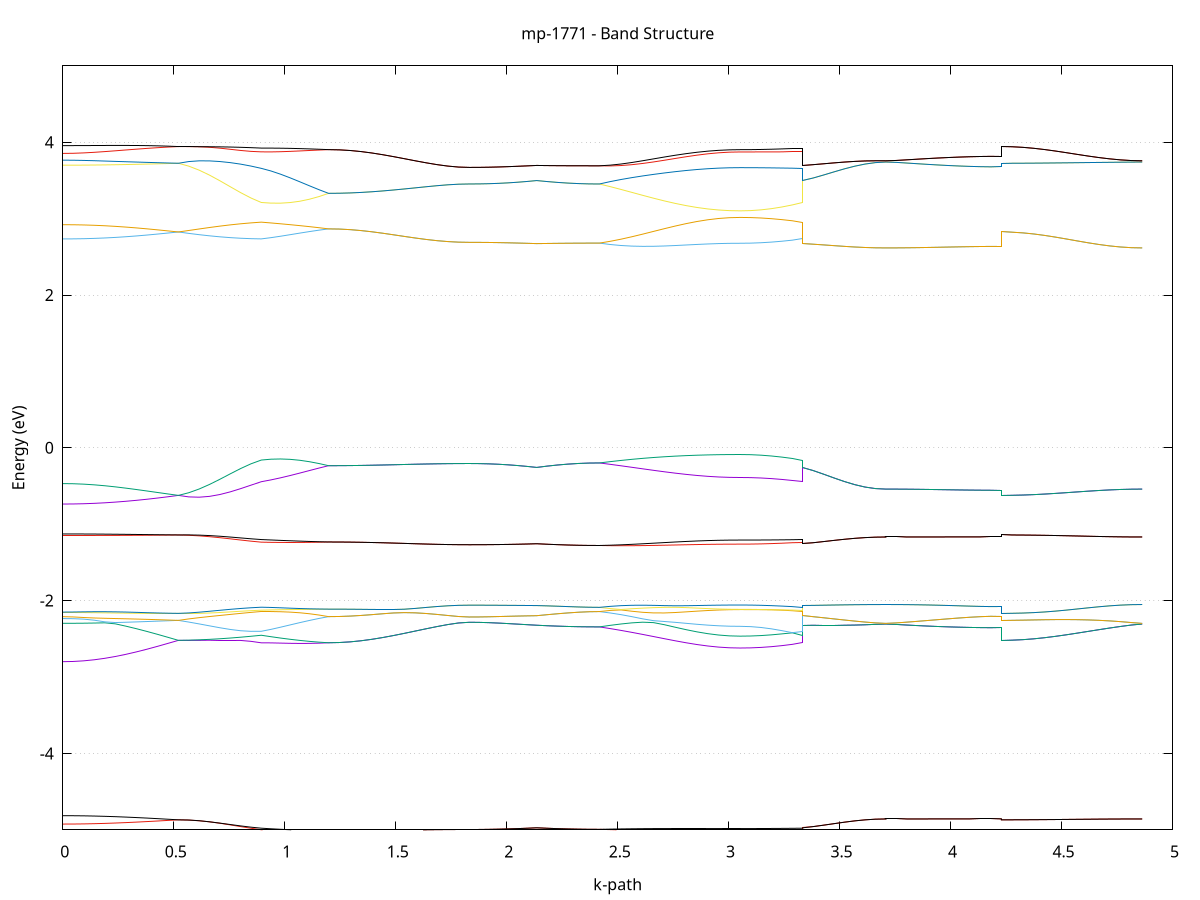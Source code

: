 set title 'mp-1771 - Band Structure'
set xlabel 'k-path'
set ylabel 'Energy (eV)'
set grid y
set yrange [-5:5]
set terminal png size 800,600
set output 'mp-1771_bands_gnuplot.png'
plot '-' using 1:2 with lines notitle, '-' using 1:2 with lines notitle, '-' using 1:2 with lines notitle, '-' using 1:2 with lines notitle, '-' using 1:2 with lines notitle, '-' using 1:2 with lines notitle, '-' using 1:2 with lines notitle, '-' using 1:2 with lines notitle, '-' using 1:2 with lines notitle, '-' using 1:2 with lines notitle, '-' using 1:2 with lines notitle, '-' using 1:2 with lines notitle, '-' using 1:2 with lines notitle, '-' using 1:2 with lines notitle, '-' using 1:2 with lines notitle, '-' using 1:2 with lines notitle, '-' using 1:2 with lines notitle, '-' using 1:2 with lines notitle, '-' using 1:2 with lines notitle, '-' using 1:2 with lines notitle, '-' using 1:2 with lines notitle, '-' using 1:2 with lines notitle, '-' using 1:2 with lines notitle, '-' using 1:2 with lines notitle, '-' using 1:2 with lines notitle, '-' using 1:2 with lines notitle, '-' using 1:2 with lines notitle, '-' using 1:2 with lines notitle, '-' using 1:2 with lines notitle, '-' using 1:2 with lines notitle, '-' using 1:2 with lines notitle, '-' using 1:2 with lines notitle, '-' using 1:2 with lines notitle, '-' using 1:2 with lines notitle, '-' using 1:2 with lines notitle, '-' using 1:2 with lines notitle, '-' using 1:2 with lines notitle, '-' using 1:2 with lines notitle, '-' using 1:2 with lines notitle, '-' using 1:2 with lines notitle, '-' using 1:2 with lines notitle, '-' using 1:2 with lines notitle, '-' using 1:2 with lines notitle, '-' using 1:2 with lines notitle, '-' using 1:2 with lines notitle, '-' using 1:2 with lines notitle, '-' using 1:2 with lines notitle, '-' using 1:2 with lines notitle, '-' using 1:2 with lines notitle, '-' using 1:2 with lines notitle, '-' using 1:2 with lines notitle, '-' using 1:2 with lines notitle, '-' using 1:2 with lines notitle, '-' using 1:2 with lines notitle, '-' using 1:2 with lines notitle, '-' using 1:2 with lines notitle, '-' using 1:2 with lines notitle, '-' using 1:2 with lines notitle, '-' using 1:2 with lines notitle, '-' using 1:2 with lines notitle, '-' using 1:2 with lines notitle, '-' using 1:2 with lines notitle, '-' using 1:2 with lines notitle, '-' using 1:2 with lines notitle, '-' using 1:2 with lines notitle, '-' using 1:2 with lines notitle, '-' using 1:2 with lines notitle, '-' using 1:2 with lines notitle, '-' using 1:2 with lines notitle, '-' using 1:2 with lines notitle, '-' using 1:2 with lines notitle, '-' using 1:2 with lines notitle, '-' using 1:2 with lines notitle, '-' using 1:2 with lines notitle, '-' using 1:2 with lines notitle, '-' using 1:2 with lines notitle, '-' using 1:2 with lines notitle, '-' using 1:2 with lines notitle, '-' using 1:2 with lines notitle, '-' using 1:2 with lines notitle, '-' using 1:2 with lines notitle, '-' using 1:2 with lines notitle, '-' using 1:2 with lines notitle, '-' using 1:2 with lines notitle, '-' using 1:2 with lines notitle, '-' using 1:2 with lines notitle, '-' using 1:2 with lines notitle, '-' using 1:2 with lines notitle, '-' using 1:2 with lines notitle, '-' using 1:2 with lines notitle, '-' using 1:2 with lines notitle, '-' using 1:2 with lines notitle, '-' using 1:2 with lines notitle, '-' using 1:2 with lines notitle, '-' using 1:2 with lines notitle, '-' using 1:2 with lines notitle
0.000000 -25.742065
0.047360 -25.741765
0.094720 -25.740865
0.142081 -25.739265
0.189441 -25.737165
0.236801 -25.734565
0.284161 -25.731365
0.331521 -25.727765
0.378882 -25.723965
0.426242 -25.719665
0.473602 -25.715365
0.520962 -25.710865
0.520962 -25.710865
0.567642 -25.711465
0.614323 -25.711765
0.661003 -25.712065
0.707683 -25.712165
0.754363 -25.712365
0.801043 -25.712765
0.847723 -25.713265
0.894404 -25.714165
0.894404 -25.714165
0.937718 -25.712365
0.981033 -25.710665
1.024348 -25.709265
1.067662 -25.707965
1.110977 -25.706765
1.154292 -25.705765
1.197606 -25.704765
1.197606 -25.704765
1.246416 -25.704665
1.295226 -25.704465
1.344036 -25.704165
1.392846 -25.703665
1.441656 -25.703165
1.490466 -25.702565
1.539275 -25.701965
1.588085 -25.701465
1.636895 -25.700965
1.685705 -25.700565
1.734515 -25.700265
1.783325 -25.699965
1.832135 -25.699965
1.832135 -25.699965
1.875449 -25.699965
1.918764 -25.700065
1.962079 -25.700165
2.005393 -25.700265
2.048708 -25.700465
2.092023 -25.700665
2.135337 -25.700865
2.135337 -25.700865
2.182395 -25.700565
2.229452 -25.700265
2.276510 -25.700065
2.323567 -25.699965
2.370625 -25.699965
2.417682 -25.699965
2.417682 -25.699965
2.466492 -25.702365
2.515302 -25.704865
2.564112 -25.707365
2.612922 -25.709865
2.661731 -25.712465
2.710541 -25.714765
2.759351 -25.716965
2.808161 -25.718965
2.856971 -25.720765
2.905781 -25.722065
2.954591 -25.723065
3.003400 -25.723665
3.052210 -25.723965
3.052210 -25.723965
3.099268 -25.723565
3.146325 -25.722665
3.193383 -25.721265
3.240440 -25.719365
3.287498 -25.716965
3.334555 -25.714165
3.334555 -25.700865
3.381235 -25.701665
3.427916 -25.702465
3.474596 -25.703465
3.521276 -25.704365
3.567956 -25.705165
3.614636 -25.705765
3.661316 -25.706165
3.707997 -25.706365
3.707997 -25.706365
3.755357 -25.706365
3.802717 -25.706365
3.850077 -25.706365
3.897437 -25.706365
3.944798 -25.706365
3.992158 -25.706365
4.039518 -25.706365
4.086878 -25.706365
4.134238 -25.706465
4.181599 -25.706465
4.228959 -25.706465
4.228959 -25.710865
4.277769 -25.710865
4.326579 -25.710665
4.375388 -25.710365
4.424198 -25.709865
4.473008 -25.709465
4.521818 -25.708865
4.570628 -25.708365
4.619438 -25.707865
4.668248 -25.707365
4.717058 -25.706865
4.765867 -25.706565
4.814677 -25.706365
4.863487 -25.706365
e
0.000000 -25.679465
0.047360 -25.679765
0.094720 -25.680765
0.142081 -25.682365
0.189441 -25.684465
0.236801 -25.687165
0.284161 -25.690265
0.331521 -25.693865
0.378882 -25.697865
0.426242 -25.702065
0.473602 -25.706465
0.520962 -25.710865
0.520962 -25.710865
0.567642 -25.710065
0.614323 -25.708965
0.661003 -25.707565
0.707683 -25.705865
0.754363 -25.703865
0.801043 -25.701565
0.847723 -25.699165
0.894404 -25.696765
0.894404 -25.696765
0.937718 -25.698065
0.981033 -25.699365
1.024348 -25.700565
1.067662 -25.701665
1.110977 -25.702765
1.154292 -25.703765
1.197606 -25.704765
1.197606 -25.704765
1.246416 -25.704665
1.295226 -25.704465
1.344036 -25.704165
1.392846 -25.703665
1.441656 -25.703165
1.490466 -25.702565
1.539275 -25.701965
1.588085 -25.701465
1.636895 -25.700965
1.685705 -25.700565
1.734515 -25.700265
1.783325 -25.699965
1.832135 -25.699965
1.832135 -25.699965
1.875449 -25.699965
1.918764 -25.700065
1.962079 -25.700165
2.005393 -25.700265
2.048708 -25.700465
2.092023 -25.700665
2.135337 -25.700865
2.135337 -25.700865
2.182395 -25.700565
2.229452 -25.700265
2.276510 -25.700065
2.323567 -25.699965
2.370625 -25.699965
2.417682 -25.699965
2.417682 -25.699965
2.466492 -25.697565
2.515302 -25.695465
2.564112 -25.693365
2.612922 -25.691565
2.661731 -25.689965
2.710541 -25.688665
2.759351 -25.687465
2.808161 -25.686465
2.856971 -25.685665
2.905781 -25.685165
2.954591 -25.684765
3.003400 -25.684565
3.052210 -25.684565
3.052210 -25.684565
3.099268 -25.684865
3.146325 -25.685965
3.193383 -25.687665
3.240440 -25.690165
3.287498 -25.693165
3.334555 -25.696765
3.334555 -25.700865
3.381235 -25.701665
3.427916 -25.702465
3.474596 -25.703465
3.521276 -25.704365
3.567956 -25.705165
3.614636 -25.705765
3.661316 -25.706165
3.707997 -25.706365
3.707997 -25.706365
3.755357 -25.706365
3.802717 -25.706365
3.850077 -25.706365
3.897437 -25.706365
3.944798 -25.706365
3.992158 -25.706365
4.039518 -25.706365
4.086878 -25.706365
4.134238 -25.706465
4.181599 -25.706465
4.228959 -25.706465
4.228959 -25.710865
4.277769 -25.710865
4.326579 -25.710665
4.375388 -25.710365
4.424198 -25.709865
4.473008 -25.709465
4.521818 -25.708865
4.570628 -25.708365
4.619438 -25.707865
4.668248 -25.707365
4.717058 -25.706865
4.765867 -25.706565
4.814677 -25.706365
4.863487 -25.706365
e
0.000000 -25.123065
0.047360 -25.123065
0.094720 -25.122965
0.142081 -25.122765
0.189441 -25.122565
0.236801 -25.122265
0.284161 -25.121865
0.331521 -25.121465
0.378882 -25.121065
0.426242 -25.120565
0.473602 -25.120065
0.520962 -25.119665
0.520962 -25.119665
0.567642 -25.122065
0.614323 -25.124765
0.661003 -25.127565
0.707683 -25.130365
0.754363 -25.133065
0.801043 -25.135465
0.847723 -25.137465
0.894404 -25.138965
0.894404 -25.138965
0.937718 -25.138165
0.981033 -25.136965
1.024348 -25.135365
1.067662 -25.133665
1.110977 -25.131665
1.154292 -25.129465
1.197606 -25.127165
1.197606 -25.127165
1.246416 -25.127165
1.295226 -25.126965
1.344036 -25.126665
1.392846 -25.126465
1.441656 -25.126065
1.490466 -25.125565
1.539275 -25.125165
1.588085 -25.124765
1.636895 -25.124365
1.685705 -25.123965
1.734515 -25.123765
1.783325 -25.123565
1.832135 -25.123565
1.832135 -25.123565
1.875449 -25.123565
1.918764 -25.123465
1.962079 -25.123365
2.005393 -25.123165
2.048708 -25.122965
2.092023 -25.122665
2.135337 -25.122365
2.135337 -25.122365
2.182395 -25.122765
2.229452 -25.123065
2.276510 -25.123265
2.323567 -25.123565
2.370625 -25.123665
2.417682 -25.123665
2.417682 -25.123665
2.466492 -25.125865
2.515302 -25.128065
2.564112 -25.130265
2.612922 -25.132565
2.661731 -25.134665
2.710541 -25.136865
2.759351 -25.138765
2.808161 -25.140565
2.856971 -25.142165
2.905781 -25.143365
2.954591 -25.144265
3.003400 -25.144865
3.052210 -25.145065
3.052210 -25.145065
3.099268 -25.144965
3.146325 -25.144265
3.193383 -25.143465
3.240440 -25.142265
3.287498 -25.140765
3.334555 -25.138965
3.334555 -25.122365
3.381235 -25.121365
3.427916 -25.120265
3.474596 -25.119165
3.521276 -25.118065
3.567956 -25.117165
3.614636 -25.116365
3.661316 -25.115965
3.707997 -25.115765
3.707997 -25.115765
3.755357 -25.115765
3.802717 -25.115765
3.850077 -25.115765
3.897437 -25.115765
3.944798 -25.115665
3.992158 -25.115665
4.039518 -25.115665
4.086878 -25.115665
4.134238 -25.115565
4.181599 -25.115565
4.228959 -25.115565
4.228959 -25.119665
4.277769 -25.119565
4.326579 -25.119365
4.375388 -25.119065
4.424198 -25.118765
4.473008 -25.118365
4.521818 -25.117965
4.570628 -25.117465
4.619438 -25.116965
4.668248 -25.116565
4.717058 -25.116265
4.765867 -25.115965
4.814677 -25.115865
4.863487 -25.115765
e
0.000000 -25.116065
0.047360 -25.116165
0.094720 -25.116265
0.142081 -25.116465
0.189441 -25.116665
0.236801 -25.116965
0.284161 -25.117365
0.331521 -25.117765
0.378882 -25.118165
0.426242 -25.118665
0.473602 -25.119165
0.520962 -25.119665
0.520962 -25.119665
0.567642 -25.117565
0.614323 -25.115865
0.661003 -25.114465
0.707683 -25.113665
0.754363 -25.113165
0.801043 -25.112965
0.847723 -25.113065
0.894404 -25.113465
0.894404 -25.113465
0.937718 -25.114765
0.981033 -25.116465
1.024348 -25.118365
1.067662 -25.120365
1.110977 -25.122565
1.154292 -25.124865
1.197606 -25.127165
1.197606 -25.127165
1.246416 -25.127165
1.295226 -25.126965
1.344036 -25.126665
1.392846 -25.126465
1.441656 -25.126065
1.490466 -25.125565
1.539275 -25.125165
1.588085 -25.124765
1.636895 -25.124365
1.685705 -25.123965
1.734515 -25.123765
1.783325 -25.123565
1.832135 -25.123565
1.832135 -25.123565
1.875449 -25.123565
1.918764 -25.123465
1.962079 -25.123365
2.005393 -25.123165
2.048708 -25.122965
2.092023 -25.122665
2.135337 -25.122365
2.135337 -25.122365
2.182395 -25.122765
2.229452 -25.123065
2.276510 -25.123265
2.323567 -25.123565
2.370625 -25.123665
2.417682 -25.123665
2.417682 -25.123665
2.466492 -25.121665
2.515302 -25.119765
2.564112 -25.118065
2.612922 -25.116465
2.661731 -25.115165
2.710541 -25.113865
2.759351 -25.112865
2.808161 -25.112065
2.856971 -25.111465
2.905781 -25.111065
2.954591 -25.110765
3.003400 -25.110465
3.052210 -25.110465
3.052210 -25.110465
3.099268 -25.110565
3.146325 -25.110765
3.193383 -25.111165
3.240440 -25.111765
3.287498 -25.112565
3.334555 -25.113465
3.334555 -25.122365
3.381235 -25.121365
3.427916 -25.120265
3.474596 -25.119165
3.521276 -25.118065
3.567956 -25.117165
3.614636 -25.116365
3.661316 -25.115965
3.707997 -25.115765
3.707997 -25.115765
3.755357 -25.115765
3.802717 -25.115765
3.850077 -25.115765
3.897437 -25.115765
3.944798 -25.115665
3.992158 -25.115665
4.039518 -25.115665
4.086878 -25.115665
4.134238 -25.115565
4.181599 -25.115565
4.228959 -25.115565
4.228959 -25.119665
4.277769 -25.119565
4.326579 -25.119365
4.375388 -25.119065
4.424198 -25.118765
4.473008 -25.118365
4.521818 -25.117965
4.570628 -25.117465
4.619438 -25.116965
4.668248 -25.116565
4.717058 -25.116265
4.765867 -25.115965
4.814677 -25.115865
4.863487 -25.115765
e
0.000000 -21.739865
0.047360 -21.739765
0.094720 -21.739765
0.142081 -21.739565
0.189441 -21.739365
0.236801 -21.739165
0.284161 -21.738765
0.331521 -21.738465
0.378882 -21.738165
0.426242 -21.737765
0.473602 -21.737365
0.520962 -21.736965
0.520962 -21.736965
0.567642 -21.737965
0.614323 -21.738665
0.661003 -21.739165
0.707683 -21.739465
0.754363 -21.739465
0.801043 -21.739365
0.847723 -21.739165
0.894404 -21.738865
0.894404 -21.738865
0.937718 -21.738065
0.981033 -21.737165
1.024348 -21.736165
1.067662 -21.735065
1.110977 -21.733965
1.154292 -21.732765
1.197606 -21.731665
1.197606 -21.731665
1.246416 -21.731865
1.295226 -21.732365
1.344036 -21.733065
1.392846 -21.734065
1.441656 -21.735165
1.490466 -21.736365
1.539275 -21.737665
1.588085 -21.738965
1.636895 -21.740065
1.685705 -21.741065
1.734515 -21.741765
1.783325 -21.742165
1.832135 -21.742365
1.832135 -21.742365
1.875449 -21.742365
1.918764 -21.742465
1.962079 -21.742565
2.005393 -21.742765
2.048708 -21.742965
2.092023 -21.743165
2.135337 -21.743365
2.135337 -21.743365
2.182395 -21.743065
2.229452 -21.742865
2.276510 -21.742665
2.323567 -21.742565
2.370625 -21.742565
2.417682 -21.742465
2.417682 -21.742465
2.466492 -21.743265
2.515302 -21.743865
2.564112 -21.744065
2.612922 -21.744065
2.661731 -21.743865
2.710541 -21.743465
2.759351 -21.742965
2.808161 -21.742465
2.856971 -21.741965
2.905781 -21.741465
2.954591 -21.741065
3.003400 -21.740765
3.052210 -21.740765
3.052210 -21.740765
3.099268 -21.740665
3.146325 -21.740465
3.193383 -21.740165
3.240440 -21.739865
3.287498 -21.739365
3.334555 -21.738865
3.334555 -21.743365
3.381235 -21.744065
3.427916 -21.744865
3.474596 -21.745665
3.521276 -21.746465
3.567956 -21.747265
3.614636 -21.747765
3.661316 -21.748165
3.707997 -21.748265
3.707997 -21.748265
3.755357 -21.748265
3.802717 -21.748165
3.850077 -21.748165
3.897437 -21.748165
3.944798 -21.748065
3.992158 -21.747965
4.039518 -21.747865
4.086878 -21.747865
4.134238 -21.747765
4.181599 -21.747765
4.228959 -21.747765
4.228959 -21.736965
4.277769 -21.737165
4.326579 -21.737565
4.375388 -21.738365
4.424198 -21.739365
4.473008 -21.740665
4.521818 -21.741865
4.570628 -21.743265
4.619438 -21.744665
4.668248 -21.745865
4.717058 -21.746865
4.765867 -21.747565
4.814677 -21.748065
4.863487 -21.748265
e
0.000000 -21.734565
0.047360 -21.734565
0.094720 -21.734665
0.142081 -21.734765
0.189441 -21.734965
0.236801 -21.735165
0.284161 -21.735365
0.331521 -21.735665
0.378882 -21.735965
0.426242 -21.736265
0.473602 -21.736665
0.520962 -21.736965
0.520962 -21.736965
0.567642 -21.735865
0.614323 -21.734465
0.661003 -21.732965
0.707683 -21.731465
0.754363 -21.730065
0.801043 -21.728665
0.847723 -21.727365
0.894404 -21.726365
0.894404 -21.726365
0.937718 -21.726665
0.981033 -21.727165
1.024348 -21.727765
1.067662 -21.728665
1.110977 -21.729565
1.154292 -21.730565
1.197606 -21.731665
1.197606 -21.731665
1.246416 -21.731865
1.295226 -21.732365
1.344036 -21.733065
1.392846 -21.734065
1.441656 -21.735165
1.490466 -21.736365
1.539275 -21.737665
1.588085 -21.738965
1.636895 -21.740065
1.685705 -21.741065
1.734515 -21.741765
1.783325 -21.742165
1.832135 -21.742365
1.832135 -21.742365
1.875449 -21.742365
1.918764 -21.742465
1.962079 -21.742565
2.005393 -21.742765
2.048708 -21.742965
2.092023 -21.743165
2.135337 -21.743365
2.135337 -21.743365
2.182395 -21.743065
2.229452 -21.742865
2.276510 -21.742665
2.323567 -21.742565
2.370625 -21.742565
2.417682 -21.742465
2.417682 -21.742465
2.466492 -21.741365
2.515302 -21.739865
2.564112 -21.738065
2.612922 -21.736165
2.661731 -21.734165
2.710541 -21.732065
2.759351 -21.729965
2.808161 -21.728065
2.856971 -21.726465
2.905781 -21.724965
2.954591 -21.723965
3.003400 -21.723265
3.052210 -21.723065
3.052210 -21.723065
3.099268 -21.723165
3.146325 -21.723465
3.193383 -21.723965
3.240440 -21.724565
3.287498 -21.725365
3.334555 -21.726365
3.334555 -21.743365
3.381235 -21.744065
3.427916 -21.744865
3.474596 -21.745665
3.521276 -21.746465
3.567956 -21.747265
3.614636 -21.747765
3.661316 -21.748165
3.707997 -21.748265
3.707997 -21.748265
3.755357 -21.748265
3.802717 -21.748165
3.850077 -21.748165
3.897437 -21.748165
3.944798 -21.748065
3.992158 -21.747965
4.039518 -21.747865
4.086878 -21.747865
4.134238 -21.747765
4.181599 -21.747765
4.228959 -21.747765
4.228959 -21.736965
4.277769 -21.737165
4.326579 -21.737565
4.375388 -21.738365
4.424198 -21.739365
4.473008 -21.740665
4.521818 -21.741865
4.570628 -21.743265
4.619438 -21.744665
4.668248 -21.745865
4.717058 -21.746865
4.765867 -21.747565
4.814677 -21.748065
4.863487 -21.748265
e
0.000000 -21.418865
0.047360 -21.418765
0.094720 -21.418565
0.142081 -21.418165
0.189441 -21.417765
0.236801 -21.417165
0.284161 -21.416465
0.331521 -21.415665
0.378882 -21.414865
0.426242 -21.413965
0.473602 -21.413065
0.520962 -21.412165
0.520962 -21.412165
0.567642 -21.412765
0.614323 -21.413565
0.661003 -21.414565
0.707683 -21.415565
0.754363 -21.416565
0.801043 -21.417465
0.847723 -21.418265
0.894404 -21.418765
0.894404 -21.418765
0.937718 -21.419065
0.981033 -21.419265
1.024348 -21.419265
1.067662 -21.419165
1.110977 -21.418965
1.154292 -21.418565
1.197606 -21.418165
1.197606 -21.418165
1.246416 -21.418365
1.295226 -21.418765
1.344036 -21.419365
1.392846 -21.420265
1.441656 -21.421265
1.490466 -21.422365
1.539275 -21.423465
1.588085 -21.424565
1.636895 -21.425665
1.685705 -21.426465
1.734515 -21.427165
1.783325 -21.427565
1.832135 -21.427665
1.832135 -21.427665
1.875449 -21.427665
1.918764 -21.427565
1.962079 -21.427465
2.005393 -21.427365
2.048708 -21.427165
2.092023 -21.426865
2.135337 -21.426565
2.135337 -21.426565
2.182395 -21.426865
2.229452 -21.427065
2.276510 -21.427265
2.323567 -21.427365
2.370625 -21.427565
2.417682 -21.427565
2.417682 -21.427565
2.466492 -21.427465
2.515302 -21.427165
2.564112 -21.426465
2.612922 -21.425665
2.661731 -21.424665
2.710541 -21.423565
2.759351 -21.422465
2.808161 -21.421465
2.856971 -21.420465
2.905781 -21.419565
2.954591 -21.418965
3.003400 -21.418565
3.052210 -21.418465
3.052210 -21.418465
3.099268 -21.418465
3.146325 -21.418565
3.193383 -21.418565
3.240440 -21.418565
3.287498 -21.418665
3.334555 -21.418765
3.334555 -21.426565
3.381235 -21.425865
3.427916 -21.424965
3.474596 -21.424165
3.521276 -21.423265
3.567956 -21.422565
3.614636 -21.421965
3.661316 -21.421665
3.707997 -21.421465
3.707997 -21.421465
3.755357 -21.421465
3.802717 -21.421465
3.850077 -21.421465
3.897437 -21.421465
3.944798 -21.421465
3.992158 -21.421565
4.039518 -21.421465
4.086878 -21.421565
4.134238 -21.421565
4.181599 -21.421565
4.228959 -21.421565
4.228959 -21.412165
4.277769 -21.412265
4.326579 -21.412665
4.375388 -21.413365
4.424198 -21.414165
4.473008 -21.415165
4.521818 -21.416265
4.570628 -21.417365
4.619438 -21.418465
4.668248 -21.419465
4.717058 -21.420265
4.765867 -21.420865
4.814677 -21.421365
4.863487 -21.421465
e
0.000000 -21.406065
0.047360 -21.406165
0.094720 -21.406365
0.142081 -21.406665
0.189441 -21.407065
0.236801 -21.407565
0.284161 -21.408165
0.331521 -21.408765
0.378882 -21.409565
0.426242 -21.410465
0.473602 -21.411265
0.520962 -21.412165
0.520962 -21.412165
0.567642 -21.411765
0.614323 -21.411665
0.661003 -21.411865
0.707683 -21.412265
0.754363 -21.412965
0.801043 -21.413765
0.847723 -21.414565
0.894404 -21.415465
0.894404 -21.415465
0.937718 -21.415665
0.981033 -21.415965
1.024348 -21.416365
1.067662 -21.416765
1.110977 -21.417265
1.154292 -21.417665
1.197606 -21.418165
1.197606 -21.418165
1.246416 -21.418365
1.295226 -21.418765
1.344036 -21.419365
1.392846 -21.420265
1.441656 -21.421265
1.490466 -21.422365
1.539275 -21.423465
1.588085 -21.424565
1.636895 -21.425665
1.685705 -21.426465
1.734515 -21.427165
1.783325 -21.427565
1.832135 -21.427665
1.832135 -21.427665
1.875449 -21.427665
1.918764 -21.427565
1.962079 -21.427465
2.005393 -21.427365
2.048708 -21.427165
2.092023 -21.426865
2.135337 -21.426565
2.135337 -21.426565
2.182395 -21.426865
2.229452 -21.427065
2.276510 -21.427265
2.323567 -21.427365
2.370625 -21.427565
2.417682 -21.427565
2.417682 -21.427565
2.466492 -21.427365
2.515302 -21.426865
2.564112 -21.426165
2.612922 -21.425265
2.661731 -21.424165
2.710541 -21.423065
2.759351 -21.421865
2.808161 -21.420765
2.856971 -21.419765
2.905781 -21.418965
2.954591 -21.418265
3.003400 -21.417865
3.052210 -21.417665
3.052210 -21.417665
3.099268 -21.417665
3.146325 -21.417465
3.193383 -21.417165
3.240440 -21.416665
3.287498 -21.416165
3.334555 -21.415465
3.334555 -21.426565
3.381235 -21.425865
3.427916 -21.424965
3.474596 -21.424165
3.521276 -21.423265
3.567956 -21.422565
3.614636 -21.421965
3.661316 -21.421665
3.707997 -21.421465
3.707997 -21.421465
3.755357 -21.421465
3.802717 -21.421465
3.850077 -21.421465
3.897437 -21.421465
3.944798 -21.421465
3.992158 -21.421565
4.039518 -21.421465
4.086878 -21.421565
4.134238 -21.421565
4.181599 -21.421565
4.228959 -21.421565
4.228959 -21.412165
4.277769 -21.412265
4.326579 -21.412665
4.375388 -21.413365
4.424198 -21.414165
4.473008 -21.415165
4.521818 -21.416265
4.570628 -21.417365
4.619438 -21.418465
4.668248 -21.419465
4.717058 -21.420265
4.765867 -21.420865
4.814677 -21.421365
4.863487 -21.421465
e
0.000000 -11.188365
0.047360 -11.188465
0.094720 -11.188765
0.142081 -11.189165
0.189441 -11.189765
0.236801 -11.190365
0.284161 -11.190865
0.331521 -11.191365
0.378882 -11.191665
0.426242 -11.191865
0.473602 -11.191665
0.520962 -11.191365
0.520962 -11.191365
0.567642 -11.201665
0.614323 -11.208865
0.661003 -11.212965
0.707683 -11.214065
0.754363 -11.212665
0.801043 -11.209065
0.847723 -11.203965
0.894404 -11.198065
0.894404 -11.198065
0.937718 -11.190165
0.981033 -11.180765
1.024348 -11.169965
1.067662 -11.158065
1.110977 -11.145365
1.154292 -11.132265
1.197606 -11.119265
1.197606 -11.119265
1.246416 -11.118965
1.295226 -11.118265
1.344036 -11.117065
1.392846 -11.115565
1.441656 -11.113665
1.490466 -11.111665
1.539275 -11.109565
1.588085 -11.107565
1.636895 -11.105665
1.685705 -11.104065
1.734515 -11.102865
1.783325 -11.102165
1.832135 -11.101865
1.832135 -11.101865
1.875449 -11.102165
1.918764 -11.102765
1.962079 -11.103865
2.005393 -11.105265
2.048708 -11.107265
2.092023 -11.109565
2.135337 -11.112265
2.135337 -11.112265
2.182395 -11.109665
2.229452 -11.107665
2.276510 -11.106165
2.323567 -11.105065
2.370625 -11.104465
2.417682 -11.104265
2.417682 -11.104265
2.466492 -11.114865
2.515302 -11.125665
2.564112 -11.136465
2.612922 -11.147065
2.661731 -11.157365
2.710541 -11.167065
2.759351 -11.176065
2.808161 -11.184065
2.856971 -11.190865
2.905781 -11.196365
2.954591 -11.200465
3.003400 -11.202865
3.052210 -11.203665
3.052210 -11.203665
3.099268 -11.203565
3.146325 -11.203065
3.193383 -11.202265
3.240440 -11.201165
3.287498 -11.199765
3.334555 -11.198065
3.334555 -11.112265
3.381235 -11.119465
3.427916 -11.127865
3.474596 -11.136665
3.521276 -11.145065
3.567956 -11.152565
3.614636 -11.158265
3.661316 -11.161965
3.707997 -11.163165
3.707997 -11.163165
3.755357 -11.163365
3.802717 -11.163765
3.850077 -11.164465
3.897437 -11.165365
3.944798 -11.166365
3.992158 -11.167365
4.039518 -11.168465
4.086878 -11.169365
4.134238 -11.169965
4.181599 -11.170465
4.228959 -11.170565
4.228959 -11.191365
4.277769 -11.190965
4.326579 -11.189765
4.375388 -11.187865
4.424198 -11.185265
4.473008 -11.182365
4.521818 -11.179065
4.570628 -11.175665
4.619438 -11.172365
4.668248 -11.169365
4.717058 -11.166765
4.765867 -11.164865
4.814677 -11.163565
4.863487 -11.163165
e
0.000000 -11.181665
0.047360 -11.181865
0.094720 -11.182365
0.142081 -11.183065
0.189441 -11.184065
0.236801 -11.185265
0.284161 -11.186465
0.331521 -11.187765
0.378882 -11.188865
0.426242 -11.189965
0.473602 -11.190765
0.520962 -11.191365
0.520962 -11.191365
0.567642 -11.178065
0.614323 -11.162265
0.661003 -11.144565
0.707683 -11.125865
0.754363 -11.107065
0.801043 -11.089465
0.847723 -11.074065
0.894404 -11.062065
0.894404 -11.062065
0.937718 -11.064165
0.981033 -11.068665
1.024348 -11.075465
1.067662 -11.084265
1.110977 -11.094765
1.154292 -11.106565
1.197606 -11.119265
1.197606 -11.119265
1.246416 -11.118965
1.295226 -11.118265
1.344036 -11.117065
1.392846 -11.115565
1.441656 -11.113665
1.490466 -11.111665
1.539275 -11.109565
1.588085 -11.107565
1.636895 -11.105665
1.685705 -11.104065
1.734515 -11.102865
1.783325 -11.102165
1.832135 -11.101865
1.832135 -11.101865
1.875449 -11.102165
1.918764 -11.102765
1.962079 -11.103865
2.005393 -11.105265
2.048708 -11.107265
2.092023 -11.109565
2.135337 -11.112265
2.135337 -11.112265
2.182395 -11.109665
2.229452 -11.107665
2.276510 -11.106165
2.323567 -11.105065
2.370625 -11.104465
2.417682 -11.104265
2.417682 -11.104265
2.466492 -11.094065
2.515302 -11.084365
2.564112 -11.075165
2.612922 -11.066665
2.661731 -11.058965
2.710541 -11.051965
2.759351 -11.045865
2.808161 -11.040665
2.856971 -11.036365
2.905781 -11.032965
2.954591 -11.030565
3.003400 -11.029065
3.052210 -11.028565
3.052210 -11.028565
3.099268 -11.029665
3.146325 -11.032665
3.193383 -11.037665
3.240440 -11.044365
3.287498 -11.052565
3.334555 -11.062065
3.334555 -11.112265
3.381235 -11.119465
3.427916 -11.127865
3.474596 -11.136665
3.521276 -11.145065
3.567956 -11.152565
3.614636 -11.158265
3.661316 -11.161965
3.707997 -11.163165
3.707997 -11.163165
3.755357 -11.163365
3.802717 -11.163765
3.850077 -11.164465
3.897437 -11.165365
3.944798 -11.166365
3.992158 -11.167365
4.039518 -11.168465
4.086878 -11.169365
4.134238 -11.169965
4.181599 -11.170465
4.228959 -11.170565
4.228959 -11.191365
4.277769 -11.190965
4.326579 -11.189765
4.375388 -11.187865
4.424198 -11.185265
4.473008 -11.182365
4.521818 -11.179065
4.570628 -11.175665
4.619438 -11.172365
4.668248 -11.169365
4.717058 -11.166765
4.765867 -11.164865
4.814677 -11.163565
4.863487 -11.163165
e
0.000000 -9.015465
0.047360 -9.015165
0.094720 -9.014065
0.142081 -9.012265
0.189441 -9.009865
0.236801 -9.006965
0.284161 -9.003565
0.331521 -8.999765
0.378882 -8.995765
0.426242 -8.991765
0.473602 -8.987765
0.520962 -8.983965
0.520962 -8.983965
0.567642 -8.997965
0.614323 -9.015765
0.661003 -9.036465
0.707683 -9.058765
0.754363 -9.081465
0.801043 -9.102865
0.847723 -9.121465
0.894404 -9.135865
0.894404 -9.135865
0.937718 -9.134965
0.981033 -9.131265
1.024348 -9.124865
1.067662 -9.116065
1.110977 -9.105465
1.154292 -9.093265
1.197606 -9.080165
1.197606 -9.080165
1.246416 -9.079265
1.295226 -9.076265
1.344036 -9.071565
1.392846 -9.065265
1.441656 -9.057765
1.490466 -9.049365
1.539275 -9.040565
1.588085 -9.031865
1.636895 -9.023765
1.685705 -9.016865
1.734515 -9.011465
1.783325 -9.008065
1.832135 -9.006965
1.832135 -9.006965
1.875449 -9.006565
1.918764 -9.005165
1.962079 -9.003065
2.005393 -9.000065
2.048708 -8.996465
2.092023 -8.992165
2.135337 -8.987465
2.135337 -8.987465
2.182395 -8.988965
2.229452 -8.989865
2.276510 -8.990365
2.323567 -8.990565
2.370625 -8.990665
2.417682 -8.990665
2.417682 -8.990665
2.466492 -9.004765
2.515302 -9.021365
2.564112 -9.039565
2.612922 -9.058765
2.661731 -9.078265
2.710541 -9.097265
2.759351 -9.114965
2.808161 -9.131065
2.856971 -9.144865
2.905781 -9.155965
2.954591 -9.164165
3.003400 -9.169165
3.052210 -9.170865
3.052210 -9.170865
3.099268 -9.169765
3.146325 -9.166565
3.193383 -9.161265
3.240440 -9.154165
3.287498 -9.145665
3.334555 -9.135865
3.334555 -8.987465
3.381235 -8.978665
3.427916 -8.968365
3.474596 -8.957665
3.521276 -8.947365
3.567956 -8.938365
3.614636 -8.931465
3.661316 -8.926965
3.707997 -8.925465
3.707997 -8.925465
3.755357 -8.925265
3.802717 -8.924765
3.850077 -8.923865
3.897437 -8.922765
3.944798 -8.921565
3.992158 -8.920265
4.039518 -8.919065
4.086878 -8.917965
4.134238 -8.917165
4.181599 -8.916565
4.228959 -8.916465
4.228959 -8.983965
4.277769 -8.983165
4.326579 -8.980765
4.375388 -8.976965
4.424198 -8.971765
4.473008 -8.965665
4.521818 -8.958965
4.570628 -8.951865
4.619438 -8.944965
4.668248 -8.938565
4.717058 -8.933065
4.765867 -8.928965
4.814677 -8.926365
4.863487 -8.925465
e
0.000000 -8.969765
0.047360 -8.969765
0.094720 -8.969765
0.142081 -8.969865
0.189441 -8.970165
0.236801 -8.970665
0.284161 -8.971565
0.331521 -8.973065
0.378882 -8.974965
0.426242 -8.977465
0.473602 -8.980465
0.520962 -8.983965
0.520962 -8.983965
0.567642 -8.974165
0.614323 -8.968665
0.661003 -8.967265
0.707683 -8.969565
0.754363 -8.974765
0.801043 -8.982165
0.847723 -8.990865
0.894404 -8.999965
0.894404 -8.999965
0.937718 -9.007865
0.981033 -9.017365
1.024348 -9.028265
1.067662 -9.040365
1.110977 -9.053265
1.154292 -9.066665
1.197606 -9.080165
1.197606 -9.080165
1.246416 -9.079265
1.295226 -9.076265
1.344036 -9.071565
1.392846 -9.065265
1.441656 -9.057765
1.490466 -9.049365
1.539275 -9.040565
1.588085 -9.031865
1.636895 -9.023765
1.685705 -9.016865
1.734515 -9.011465
1.783325 -9.008065
1.832135 -9.006965
1.832135 -9.006965
1.875449 -9.006565
1.918764 -9.005165
1.962079 -9.003065
2.005393 -9.000065
2.048708 -8.996465
2.092023 -8.992165
2.135337 -8.987465
2.135337 -8.987465
2.182395 -8.988965
2.229452 -8.989865
2.276510 -8.990365
2.323567 -8.990565
2.370625 -8.990665
2.417682 -8.990665
2.417682 -8.990665
2.466492 -8.979465
2.515302 -8.971665
2.564112 -8.967165
2.612922 -8.965865
2.661731 -8.967465
2.710541 -8.971165
2.759351 -8.976365
2.808161 -8.982265
2.856971 -8.988265
2.905781 -8.993565
2.954591 -8.997765
3.003400 -9.000465
3.052210 -9.001365
3.052210 -9.001365
3.099268 -9.001365
3.146325 -9.001365
3.193383 -9.001265
3.240440 -9.001065
3.287498 -9.000665
3.334555 -8.999965
3.334555 -8.987465
3.381235 -8.978665
3.427916 -8.968365
3.474596 -8.957665
3.521276 -8.947365
3.567956 -8.938365
3.614636 -8.931465
3.661316 -8.926965
3.707997 -8.925465
3.707997 -8.925465
3.755357 -8.925265
3.802717 -8.924765
3.850077 -8.923865
3.897437 -8.922765
3.944798 -8.921565
3.992158 -8.920265
4.039518 -8.919065
4.086878 -8.917965
4.134238 -8.917165
4.181599 -8.916565
4.228959 -8.916465
4.228959 -8.983965
4.277769 -8.983165
4.326579 -8.980765
4.375388 -8.976965
4.424198 -8.971765
4.473008 -8.965665
4.521818 -8.958965
4.570628 -8.951865
4.619438 -8.944965
4.668248 -8.938565
4.717058 -8.933065
4.765867 -8.928965
4.814677 -8.926365
4.863487 -8.925465
e
0.000000 -8.284165
0.047360 -8.285565
0.094720 -8.289465
0.142081 -8.295365
0.189441 -8.302465
0.236801 -8.309765
0.284161 -8.316565
0.331521 -8.321965
0.378882 -8.325265
0.426242 -8.326165
0.473602 -8.324065
0.520962 -8.318965
0.520962 -8.318965
0.567642 -8.326765
0.614323 -8.331765
0.661003 -8.334165
0.707683 -8.334165
0.754363 -8.332165
0.801043 -8.328465
0.847723 -8.323565
0.894404 -8.317965
0.894404 -8.317965
0.937718 -8.314665
0.981033 -8.310065
1.024348 -8.304265
1.067662 -8.297365
1.110977 -8.289265
1.154292 -8.280365
1.197606 -8.270765
1.197606 -8.270765
1.246416 -8.268965
1.295226 -8.263565
1.344036 -8.254665
1.392846 -8.242665
1.441656 -8.227865
1.490466 -8.210665
1.539275 -8.191865
1.588085 -8.172265
1.636895 -8.152965
1.685705 -8.135465
1.734515 -8.121165
1.783325 -8.111765
1.832135 -8.108465
1.832135 -8.108465
1.875449 -8.109265
1.918764 -8.111365
1.962079 -8.115065
2.005393 -8.120365
2.048708 -8.127265
2.092023 -8.135865
2.135337 -8.145865
2.135337 -8.145865
2.182395 -8.163665
2.229452 -8.180765
2.276510 -8.195365
2.323567 -8.206565
2.370625 -8.213565
2.417682 -8.215965
2.417682 -8.215965
2.466492 -8.235365
2.515302 -8.252465
2.564112 -8.266965
2.612922 -8.278465
2.661731 -8.287165
2.710541 -8.293165
2.759351 -8.296865
2.808161 -8.298565
2.856971 -8.298965
2.905781 -8.298365
2.954591 -8.297465
3.003400 -8.296765
3.052210 -8.296465
3.052210 -8.296465
3.099268 -8.297565
3.146325 -8.300465
3.193383 -8.304865
3.240440 -8.309865
3.287498 -8.314465
3.334555 -8.317965
3.334555 -8.145865
3.381235 -8.139365
3.427916 -8.133865
3.474596 -8.129165
3.521276 -8.125365
3.567956 -8.122365
3.614636 -8.120165
3.661316 -8.118865
3.707997 -8.118365
3.707997 -8.118365
3.755357 -8.123065
3.802717 -8.135665
3.850077 -8.152965
3.897437 -8.172065
3.944798 -8.190865
3.992158 -8.208065
4.039518 -8.222865
4.086878 -8.234765
4.134238 -8.243465
4.181599 -8.248765
4.228959 -8.250465
4.228959 -8.318965
4.277769 -8.317165
4.326579 -8.311865
4.375388 -8.302965
4.424198 -8.290565
4.473008 -8.275065
4.521818 -8.256365
4.570628 -8.235065
4.619438 -8.211565
4.668248 -8.186865
4.717058 -8.162265
4.765867 -8.140365
4.814677 -8.124365
4.863487 -8.118365
e
0.000000 -8.124965
0.047360 -8.131865
0.094720 -8.149565
0.142081 -8.172965
0.189441 -8.198165
0.236801 -8.222865
0.284161 -8.245965
0.331521 -8.266565
0.378882 -8.284365
0.426242 -8.299065
0.473602 -8.310665
0.520962 -8.318965
0.520962 -8.318965
0.567642 -8.308565
0.614323 -8.295865
0.661003 -8.281265
0.707683 -8.265265
0.754363 -8.248565
0.801043 -8.231765
0.847723 -8.215465
0.894404 -8.199965
0.894404 -8.199965
0.937718 -8.208965
0.981033 -8.218665
1.024348 -8.228765
1.067662 -8.239365
1.110977 -8.249965
1.154292 -8.260565
1.197606 -8.270765
1.197606 -8.270765
1.246416 -8.268965
1.295226 -8.263565
1.344036 -8.254665
1.392846 -8.242665
1.441656 -8.227865
1.490466 -8.210665
1.539275 -8.191865
1.588085 -8.172265
1.636895 -8.152965
1.685705 -8.135465
1.734515 -8.121165
1.783325 -8.111765
1.832135 -8.108465
1.832135 -8.108465
1.875449 -8.109265
1.918764 -8.111365
1.962079 -8.115065
2.005393 -8.120365
2.048708 -8.127265
2.092023 -8.135865
2.135337 -8.145865
2.135337 -8.145865
2.182395 -8.163665
2.229452 -8.180765
2.276510 -8.195365
2.323567 -8.206565
2.370625 -8.213565
2.417682 -8.215965
2.417682 -8.215965
2.466492 -8.195165
2.515302 -8.173865
2.564112 -8.153365
2.612922 -8.134765
2.661731 -8.119165
2.710541 -8.107065
2.759351 -8.098665
2.808161 -8.093565
2.856971 -8.090965
2.905781 -8.090065
2.954591 -8.090065
3.003400 -8.090265
3.052210 -8.090465
3.052210 -8.090465
3.099268 -8.095465
3.146325 -8.109365
3.193383 -8.129165
3.240440 -8.152265
3.287498 -8.176265
3.334555 -8.199965
3.334555 -8.145865
3.381235 -8.139365
3.427916 -8.133865
3.474596 -8.129165
3.521276 -8.125365
3.567956 -8.122365
3.614636 -8.120165
3.661316 -8.118865
3.707997 -8.118365
3.707997 -8.118365
3.755357 -8.123065
3.802717 -8.135665
3.850077 -8.152965
3.897437 -8.172065
3.944798 -8.190865
3.992158 -8.208065
4.039518 -8.222865
4.086878 -8.234765
4.134238 -8.243465
4.181599 -8.248765
4.228959 -8.250465
4.228959 -8.318965
4.277769 -8.317165
4.326579 -8.311865
4.375388 -8.302965
4.424198 -8.290565
4.473008 -8.275065
4.521818 -8.256365
4.570628 -8.235065
4.619438 -8.211565
4.668248 -8.186865
4.717058 -8.162265
4.765867 -8.140365
4.814677 -8.124365
4.863487 -8.118365
e
0.000000 -7.889265
0.047360 -7.879965
0.094720 -7.855065
0.142081 -7.819965
0.189441 -7.778865
0.236801 -7.734765
0.284161 -7.689465
0.331521 -7.644765
0.378882 -7.602365
0.426242 -7.563865
0.473602 -7.531165
0.520962 -7.506365
0.520962 -7.506365
0.567642 -7.514065
0.614323 -7.523965
0.661003 -7.536165
0.707683 -7.550565
0.754363 -7.567365
0.801043 -7.586365
0.847723 -7.607465
0.894404 -7.630465
0.894404 -7.630465
0.937718 -7.620165
0.981033 -7.611265
1.024348 -7.603265
1.067662 -7.595665
1.110977 -7.587865
1.154292 -7.579765
1.197606 -7.571065
1.197606 -7.571065
1.246416 -7.572565
1.295226 -7.577065
1.344036 -7.584565
1.392846 -7.594865
1.441656 -7.607865
1.490466 -7.623065
1.539275 -7.639965
1.588085 -7.657765
1.636895 -7.675365
1.685705 -7.691565
1.734515 -7.704665
1.783325 -7.713365
1.832135 -7.716465
1.832135 -7.716465
1.875449 -7.717465
1.918764 -7.720465
1.962079 -7.724465
2.005393 -7.728665
2.048708 -7.731865
2.092023 -7.733065
2.135337 -7.731565
2.135337 -7.731565
2.182395 -7.706765
2.229452 -7.681565
2.276510 -7.658365
2.323567 -7.639765
2.370625 -7.627665
2.417682 -7.623465
2.417682 -7.623465
2.466492 -7.626165
2.515302 -7.631965
2.564112 -7.641465
2.612922 -7.654465
2.661731 -7.670265
2.710541 -7.688365
2.759351 -7.707465
2.808161 -7.726565
2.856971 -7.744465
2.905781 -7.759965
2.954591 -7.771965
3.003400 -7.779565
3.052210 -7.782265
3.052210 -7.782265
3.099268 -7.775765
3.146325 -7.757665
3.193383 -7.731165
3.240440 -7.699365
3.287498 -7.664965
3.334555 -7.630465
3.334555 -7.731565
3.381235 -7.753565
3.427916 -7.774165
3.474596 -7.792965
3.521276 -7.809265
3.567956 -7.822565
3.614636 -7.832465
3.661316 -7.838565
3.707997 -7.840665
3.707997 -7.840665
3.755357 -7.833465
3.802717 -7.813565
3.850077 -7.784165
3.897437 -7.748965
3.944798 -7.710365
3.992158 -7.670965
4.039518 -7.632665
4.086878 -7.597965
4.134238 -7.569465
4.181599 -7.550465
4.228959 -7.543765
4.228959 -7.506365
4.277769 -7.510365
4.326579 -7.522265
4.375388 -7.541265
4.424198 -7.566665
4.473008 -7.597265
4.521818 -7.631765
4.570628 -7.669065
4.619438 -7.707565
4.668248 -7.745765
4.717058 -7.781465
4.765867 -7.811765
4.814677 -7.832965
4.863487 -7.840665
e
0.000000 -7.593365
0.047360 -7.590465
0.094720 -7.581965
0.142081 -7.568765
0.189441 -7.552065
0.236801 -7.533565
0.284161 -7.515365
0.331521 -7.499565
0.378882 -7.488665
0.426242 -7.485165
0.473602 -7.490765
0.520962 -7.506365
0.520962 -7.506365
0.567642 -7.500565
0.614323 -7.496765
0.661003 -7.494765
0.707683 -7.494465
0.754363 -7.495665
0.801043 -7.498265
0.847723 -7.502265
0.894404 -7.507365
0.894404 -7.507365
0.937718 -7.514265
0.981033 -7.522665
1.024348 -7.532165
1.067662 -7.542065
1.110977 -7.552065
1.154292 -7.561765
1.197606 -7.571065
1.197606 -7.571065
1.246416 -7.572565
1.295226 -7.577065
1.344036 -7.584565
1.392846 -7.594865
1.441656 -7.607865
1.490466 -7.623065
1.539275 -7.639965
1.588085 -7.657765
1.636895 -7.675365
1.685705 -7.691565
1.734515 -7.704665
1.783325 -7.713365
1.832135 -7.716465
1.832135 -7.716465
1.875449 -7.717465
1.918764 -7.720465
1.962079 -7.724465
2.005393 -7.728665
2.048708 -7.731865
2.092023 -7.733065
2.135337 -7.731565
2.135337 -7.731565
2.182395 -7.706765
2.229452 -7.681565
2.276510 -7.658365
2.323567 -7.639765
2.370625 -7.627665
2.417682 -7.623465
2.417682 -7.623465
2.466492 -7.623165
2.515302 -7.623865
2.564112 -7.623965
2.612922 -7.622165
2.661731 -7.617165
2.710541 -7.608665
2.759351 -7.596665
2.808161 -7.582265
2.856971 -7.566965
2.905781 -7.552365
2.954591 -7.540365
3.003400 -7.532465
3.052210 -7.529765
3.052210 -7.529765
3.099268 -7.528365
3.146325 -7.524365
3.193383 -7.518765
3.240440 -7.512865
3.287498 -7.508465
3.334555 -7.507365
3.334555 -7.731565
3.381235 -7.753565
3.427916 -7.774165
3.474596 -7.792965
3.521276 -7.809265
3.567956 -7.822565
3.614636 -7.832465
3.661316 -7.838565
3.707997 -7.840665
3.707997 -7.840665
3.755357 -7.833465
3.802717 -7.813565
3.850077 -7.784165
3.897437 -7.748965
3.944798 -7.710365
3.992158 -7.670965
4.039518 -7.632665
4.086878 -7.597965
4.134238 -7.569465
4.181599 -7.550465
4.228959 -7.543765
4.228959 -7.506365
4.277769 -7.510365
4.326579 -7.522265
4.375388 -7.541265
4.424198 -7.566665
4.473008 -7.597265
4.521818 -7.631765
4.570628 -7.669065
4.619438 -7.707565
4.668248 -7.745765
4.717058 -7.781465
4.765867 -7.811765
4.814677 -7.832965
4.863487 -7.840665
e
0.000000 -6.913665
0.047360 -6.916265
0.094720 -6.923765
0.142081 -6.935565
0.189441 -6.950865
0.236801 -6.968465
0.284161 -6.987065
0.331521 -7.005065
0.378882 -7.020565
0.426242 -7.031565
0.473602 -7.036565
0.520962 -7.034965
0.520962 -7.034965
0.567642 -7.038565
0.614323 -7.039465
0.661003 -7.037665
0.707683 -7.033465
0.754363 -7.027065
0.801043 -7.018665
0.847723 -7.008665
0.894404 -6.997565
0.894404 -6.997565
0.937718 -6.987565
0.981033 -6.978665
1.024348 -6.971365
1.067662 -6.965065
1.110977 -6.958965
1.154292 -6.952665
1.197606 -6.945765
1.197606 -6.945765
1.246416 -6.946265
1.295226 -6.947965
1.344036 -6.950465
1.392846 -6.953665
1.441656 -6.957765
1.490466 -6.964765
1.539275 -6.982665
1.588085 -7.009165
1.636895 -7.034965
1.685705 -7.057065
1.734515 -7.073965
1.783325 -7.084565
1.832135 -7.088165
1.832135 -7.088165
1.875449 -7.085165
1.918764 -7.076865
1.962079 -7.064065
2.005393 -7.048565
2.048708 -7.032665
2.092023 -7.018965
2.135337 -7.009465
2.135337 -7.009465
2.182395 -7.008465
2.229452 -7.013765
2.276510 -7.022565
2.323567 -7.031365
2.370625 -7.037765
2.417682 -7.040065
2.417682 -7.040065
2.466492 -7.044865
2.515302 -7.044265
2.564112 -7.038565
2.612922 -7.028565
2.661731 -7.015365
2.710541 -7.000165
2.759351 -6.984165
2.808161 -6.979165
2.856971 -6.996265
2.905781 -7.011265
2.954591 -7.022965
3.003400 -7.030365
3.052210 -7.032965
3.052210 -7.032965
3.099268 -7.031065
3.146325 -7.025665
3.193383 -7.017465
3.240440 -7.008165
3.287498 -7.000465
3.334555 -6.997565
3.334555 -7.009465
3.381235 -7.004665
3.427916 -6.997665
3.474596 -6.988965
3.521276 -6.979165
3.567956 -6.969165
3.614636 -6.960165
3.661316 -6.953465
3.707997 -6.950965
3.707997 -6.950965
3.755357 -6.955665
3.802717 -6.968165
3.850077 -6.985965
3.897437 -7.007365
3.944798 -7.031265
3.992158 -7.056465
4.039518 -7.081965
4.086878 -7.106065
4.134238 -7.126465
4.181599 -7.140465
4.228959 -7.145565
4.228959 -7.034965
4.277769 -7.033665
4.326579 -7.029765
4.375388 -7.023765
4.424198 -7.016165
4.473008 -7.007465
4.521818 -6.998265
4.570628 -6.988965
4.619438 -6.979865
4.668248 -6.971265
4.717058 -6.963465
4.765867 -6.957065
4.814677 -6.952565
4.863487 -6.950965
e
0.000000 -6.907665
0.047360 -6.910465
0.094720 -6.917065
0.142081 -6.926365
0.189441 -6.938065
0.236801 -6.951865
0.284161 -6.967365
0.331521 -6.983765
0.378882 -7.000065
0.426242 -7.015165
0.473602 -7.027365
0.520962 -7.034965
0.520962 -7.034965
0.567642 -7.028465
0.614323 -7.019165
0.661003 -7.007165
0.707683 -6.992565
0.754363 -6.975665
0.801043 -6.956865
0.847723 -6.936665
0.894404 -6.922665
0.894404 -6.922665
0.937718 -6.915965
0.981033 -6.911265
1.024348 -6.915865
1.067662 -6.922765
1.110977 -6.930565
1.154292 -6.938365
1.197606 -6.945765
1.197606 -6.945765
1.246416 -6.946265
1.295226 -6.947965
1.344036 -6.950465
1.392846 -6.953665
1.441656 -6.957765
1.490466 -6.964765
1.539275 -6.982665
1.588085 -7.009165
1.636895 -7.034965
1.685705 -7.057065
1.734515 -7.073965
1.783325 -7.084565
1.832135 -7.088165
1.832135 -7.088165
1.875449 -7.085165
1.918764 -7.076865
1.962079 -7.064065
2.005393 -7.048565
2.048708 -7.032665
2.092023 -7.018965
2.135337 -7.009465
2.135337 -7.009465
2.182395 -7.008465
2.229452 -7.013765
2.276510 -7.022565
2.323567 -7.031365
2.370625 -7.037765
2.417682 -7.040065
2.417682 -7.040065
2.466492 -7.030165
2.515302 -7.015965
2.564112 -6.998765
2.612922 -6.980265
2.661731 -6.963365
2.710541 -6.954665
2.759351 -6.962765
2.808161 -6.968265
2.856971 -6.953365
2.905781 -6.940465
2.954591 -6.930265
3.003400 -6.923665
3.052210 -6.921365
3.052210 -6.921365
3.099268 -6.922365
3.146325 -6.925065
3.193383 -6.928665
3.240440 -6.931565
3.287498 -6.930665
3.334555 -6.922665
3.334555 -7.009465
3.381235 -7.004665
3.427916 -6.997665
3.474596 -6.988965
3.521276 -6.979165
3.567956 -6.969165
3.614636 -6.960165
3.661316 -6.953465
3.707997 -6.950965
3.707997 -6.950965
3.755357 -6.955665
3.802717 -6.968165
3.850077 -6.985965
3.897437 -7.007365
3.944798 -7.031265
3.992158 -7.056465
4.039518 -7.081965
4.086878 -7.106065
4.134238 -7.126465
4.181599 -7.140465
4.228959 -7.145565
4.228959 -7.034965
4.277769 -7.033665
4.326579 -7.029765
4.375388 -7.023765
4.424198 -7.016165
4.473008 -7.007465
4.521818 -6.998265
4.570628 -6.988965
4.619438 -6.979865
4.668248 -6.971265
4.717058 -6.963465
4.765867 -6.957065
4.814677 -6.952565
4.863487 -6.950965
e
0.000000 -6.894965
0.047360 -6.892965
0.094720 -6.888465
0.142081 -6.882465
0.189441 -6.875265
0.236801 -6.866665
0.284161 -6.856665
0.331521 -6.845665
0.378882 -6.833765
0.426242 -6.821165
0.473602 -6.808365
0.520962 -6.795665
0.520962 -6.795665
0.567642 -6.815165
0.614323 -6.834665
0.661003 -6.853565
0.707683 -6.871265
0.754363 -6.887365
0.801043 -6.901565
0.847723 -6.913365
0.894404 -6.916265
0.894404 -6.916265
0.937718 -6.911065
0.981033 -6.904165
1.024348 -6.887465
1.067662 -6.867265
1.110977 -6.844865
1.154292 -6.821565
1.197606 -6.798265
1.197606 -6.798265
1.246416 -6.805765
1.295226 -6.824565
1.344036 -6.849765
1.392846 -6.878365
1.441656 -6.908365
1.490466 -6.936165
1.539275 -6.952265
1.588085 -6.957665
1.636895 -6.960065
1.685705 -6.961465
1.734515 -6.962265
1.783325 -6.962665
1.832135 -6.962765
1.832135 -6.962765
1.875449 -6.962565
1.918764 -6.961765
1.962079 -6.959965
2.005393 -6.956665
2.048708 -6.950565
2.092023 -6.940365
2.135337 -6.925065
2.135337 -6.925065
2.182395 -6.920265
2.229452 -6.908665
2.276510 -6.892965
2.323567 -6.876265
2.370625 -6.862265
2.417682 -6.856265
2.417682 -6.856265
2.466492 -6.874865
2.515302 -6.890165
2.564112 -6.901765
2.612922 -6.909165
2.661731 -6.912565
2.710541 -6.912365
2.759351 -6.909165
2.808161 -6.904165
2.856971 -6.898465
2.905781 -6.893065
2.954591 -6.888965
3.003400 -6.886365
3.052210 -6.885465
3.052210 -6.885465
3.099268 -6.885365
3.146325 -6.885765
3.193383 -6.888965
3.240440 -6.896065
3.287498 -6.905865
3.334555 -6.916265
3.334555 -6.925065
3.381235 -6.907565
3.427916 -6.892965
3.474596 -6.881965
3.521276 -6.875065
3.567956 -6.872265
3.614636 -6.872565
3.661316 -6.874265
3.707997 -6.875065
3.707997 -6.875065
3.755357 -6.872565
3.802717 -6.866565
3.850077 -6.859265
3.897437 -6.851865
3.944798 -6.845165
3.992158 -6.839165
4.039518 -6.833865
4.086878 -6.829365
4.134238 -6.825865
4.181599 -6.823565
4.228959 -6.822665
4.228959 -6.795665
4.277769 -6.795865
4.326579 -6.796565
4.375388 -6.798065
4.424198 -6.800765
4.473008 -6.805065
4.521818 -6.811665
4.570628 -6.820765
4.619438 -6.831865
4.668248 -6.843965
4.717058 -6.855665
4.765867 -6.865665
4.814677 -6.872565
4.863487 -6.875065
e
0.000000 -6.751165
0.047360 -6.750865
0.094720 -6.749965
0.142081 -6.749165
0.189441 -6.748765
0.236801 -6.749565
0.284161 -6.751965
0.331521 -6.756665
0.378882 -6.763665
0.426242 -6.772765
0.473602 -6.783665
0.520962 -6.795665
0.520962 -6.795665
0.567642 -6.777065
0.614323 -6.760765
0.661003 -6.751565
0.707683 -6.757265
0.754363 -6.773065
0.801043 -6.791365
0.847723 -6.809765
0.894404 -6.826565
0.894404 -6.826565
0.937718 -6.824065
0.981033 -6.814065
1.024348 -6.798065
1.067662 -6.778765
1.110977 -6.761465
1.154292 -6.775865
1.197606 -6.798265
1.197606 -6.798265
1.246416 -6.805765
1.295226 -6.824565
1.344036 -6.849765
1.392846 -6.878365
1.441656 -6.908365
1.490466 -6.936165
1.539275 -6.952265
1.588085 -6.957665
1.636895 -6.960065
1.685705 -6.961465
1.734515 -6.962265
1.783325 -6.962665
1.832135 -6.962765
1.832135 -6.962765
1.875449 -6.962565
1.918764 -6.961765
1.962079 -6.959965
2.005393 -6.956665
2.048708 -6.950565
2.092023 -6.940365
2.135337 -6.925065
2.135337 -6.925065
2.182395 -6.920265
2.229452 -6.908665
2.276510 -6.892965
2.323567 -6.876265
2.370625 -6.862265
2.417682 -6.856265
2.417682 -6.856265
2.466492 -6.835565
2.515302 -6.827765
2.564112 -6.849765
2.612922 -6.872865
2.661731 -6.893665
2.710541 -6.905765
2.759351 -6.901465
2.808161 -6.889065
2.856971 -6.876265
2.905781 -6.865465
2.954591 -6.857465
3.003400 -6.852465
3.052210 -6.850865
3.052210 -6.850865
3.099268 -6.851565
3.146325 -6.852765
3.193383 -6.851765
3.240440 -6.846765
3.287498 -6.837965
3.334555 -6.826565
3.334555 -6.925065
3.381235 -6.907565
3.427916 -6.892965
3.474596 -6.881965
3.521276 -6.875065
3.567956 -6.872265
3.614636 -6.872565
3.661316 -6.874265
3.707997 -6.875065
3.707997 -6.875065
3.755357 -6.872565
3.802717 -6.866565
3.850077 -6.859265
3.897437 -6.851865
3.944798 -6.845165
3.992158 -6.839165
4.039518 -6.833865
4.086878 -6.829365
4.134238 -6.825865
4.181599 -6.823565
4.228959 -6.822665
4.228959 -6.795665
4.277769 -6.795865
4.326579 -6.796565
4.375388 -6.798065
4.424198 -6.800765
4.473008 -6.805065
4.521818 -6.811665
4.570628 -6.820765
4.619438 -6.831865
4.668248 -6.843965
4.717058 -6.855665
4.765867 -6.865665
4.814677 -6.872565
4.863487 -6.875065
e
0.000000 -6.658965
0.047360 -6.659065
0.094720 -6.659465
0.142081 -6.660065
0.189441 -6.660865
0.236801 -6.661965
0.284161 -6.663165
0.331521 -6.664665
0.378882 -6.667065
0.426242 -6.668965
0.473602 -6.669765
0.520962 -6.669565
0.520962 -6.669565
0.567642 -6.684765
0.614323 -6.699665
0.661003 -6.710065
0.707683 -6.707765
0.754363 -6.697665
0.801043 -6.686865
0.847723 -6.677265
0.894404 -6.669565
0.894404 -6.669565
0.937718 -6.682065
0.981033 -6.696665
1.024348 -6.713365
1.067662 -6.731665
1.110977 -6.748365
1.154292 -6.734465
1.197606 -6.714065
1.197606 -6.714065
1.246416 -6.709365
1.295226 -6.698465
1.344036 -6.686165
1.392846 -6.674465
1.441656 -6.664065
1.490466 -6.655065
1.539275 -6.647665
1.588085 -6.641565
1.636895 -6.636765
1.685705 -6.633165
1.734515 -6.630665
1.783325 -6.629165
1.832135 -6.628665
1.832135 -6.628665
1.875449 -6.630065
1.918764 -6.634365
1.962079 -6.641565
2.005393 -6.651465
2.048708 -6.663965
2.092023 -6.678965
2.135337 -6.696065
2.135337 -6.696065
2.182395 -6.709465
2.229452 -6.724565
2.276510 -6.740665
2.323567 -6.756665
2.370625 -6.769965
2.417682 -6.775565
2.417682 -6.775565
2.466492 -6.798565
2.515302 -6.806765
2.564112 -6.783565
2.612922 -6.757465
2.661731 -6.730865
2.710541 -6.704665
2.759351 -6.679565
2.808161 -6.656465
2.856971 -6.636165
2.905781 -6.620565
2.954591 -6.615765
3.003400 -6.612965
3.052210 -6.611965
3.052210 -6.611965
3.099268 -6.613665
3.146325 -6.618665
3.193383 -6.626965
3.240440 -6.638365
3.287498 -6.652665
3.334555 -6.669565
3.334555 -6.696065
3.381235 -6.703965
3.427916 -6.711865
3.474596 -6.718965
3.521276 -6.724765
3.567956 -6.728665
3.614636 -6.730865
3.661316 -6.731865
3.707997 -6.732165
3.707997 -6.732165
3.755357 -6.732665
3.802717 -6.734365
3.850077 -6.737165
3.897437 -6.740765
3.944798 -6.745165
3.992158 -6.750065
4.039518 -6.755165
4.086878 -6.759965
4.134238 -6.764065
4.181599 -6.766865
4.228959 -6.767865
4.228959 -6.669565
4.277769 -6.671265
4.326579 -6.676165
4.375388 -6.683665
4.424198 -6.692965
4.473008 -6.702865
4.521818 -6.711965
4.570628 -6.719365
4.619438 -6.724765
4.668248 -6.728265
4.717058 -6.730265
4.765867 -6.731465
4.814677 -6.731965
4.863487 -6.732165
e
0.000000 -6.637165
0.047360 -6.638065
0.094720 -6.640465
0.142081 -6.644265
0.189441 -6.649065
0.236801 -6.654365
0.284161 -6.659465
0.331521 -6.663865
0.378882 -6.666165
0.426242 -6.667565
0.473602 -6.668765
0.520962 -6.669565
0.520962 -6.669565
0.567642 -6.655765
0.614323 -6.643565
0.661003 -6.633465
0.707683 -6.625565
0.754363 -6.619765
0.801043 -6.616265
0.847723 -6.614765
0.894404 -6.615165
0.894404 -6.615165
0.937718 -6.623065
0.981033 -6.633165
1.024348 -6.645465
1.067662 -6.659865
1.110977 -6.676265
1.154292 -6.694465
1.197606 -6.714065
1.197606 -6.714065
1.246416 -6.709365
1.295226 -6.698465
1.344036 -6.686165
1.392846 -6.674465
1.441656 -6.664065
1.490466 -6.655065
1.539275 -6.647665
1.588085 -6.641565
1.636895 -6.636765
1.685705 -6.633165
1.734515 -6.630665
1.783325 -6.629165
1.832135 -6.628665
1.832135 -6.628665
1.875449 -6.630065
1.918764 -6.634365
1.962079 -6.641565
2.005393 -6.651465
2.048708 -6.663965
2.092023 -6.678965
2.135337 -6.696065
2.135337 -6.696065
2.182395 -6.709465
2.229452 -6.724565
2.276510 -6.740665
2.323567 -6.756665
2.370625 -6.769965
2.417682 -6.775565
2.417682 -6.775565
2.466492 -6.752865
2.515302 -6.731165
2.564112 -6.710765
2.612922 -6.691965
2.661731 -6.675065
2.710541 -6.660065
2.759351 -6.647065
2.808161 -6.636165
2.856971 -6.627365
2.905781 -6.619465
2.954591 -6.606965
3.003400 -6.599365
3.052210 -6.596765
3.052210 -6.596765
3.099268 -6.597265
3.146325 -6.598765
3.193383 -6.601265
3.240440 -6.604865
3.287498 -6.609565
3.334555 -6.615165
3.334555 -6.696065
3.381235 -6.703965
3.427916 -6.711865
3.474596 -6.718965
3.521276 -6.724765
3.567956 -6.728665
3.614636 -6.730865
3.661316 -6.731865
3.707997 -6.732165
3.707997 -6.732165
3.755357 -6.732665
3.802717 -6.734365
3.850077 -6.737165
3.897437 -6.740765
3.944798 -6.745165
3.992158 -6.750065
4.039518 -6.755165
4.086878 -6.759965
4.134238 -6.764065
4.181599 -6.766865
4.228959 -6.767865
4.228959 -6.669565
4.277769 -6.671265
4.326579 -6.676165
4.375388 -6.683665
4.424198 -6.692965
4.473008 -6.702865
4.521818 -6.711965
4.570628 -6.719365
4.619438 -6.724765
4.668248 -6.728265
4.717058 -6.730265
4.765867 -6.731465
4.814677 -6.731965
4.863487 -6.732165
e
0.000000 -4.925365
0.047360 -4.924765
0.094720 -4.923065
0.142081 -4.920265
0.189441 -4.916465
0.236801 -4.911665
0.284161 -4.906065
0.331521 -4.899665
0.378882 -4.892665
0.426242 -4.885265
0.473602 -4.877465
0.520962 -4.869665
0.520962 -4.869665
0.567642 -4.873165
0.614323 -4.882265
0.661003 -4.895965
0.707683 -4.914365
0.754363 -4.935865
0.801043 -4.958365
0.847723 -4.980065
0.894404 -4.999465
0.894404 -4.999465
0.937718 -5.003165
0.981033 -5.006365
1.024348 -5.008965
1.067662 -5.010865
1.110977 -5.012065
1.154292 -5.012365
1.197606 -5.011765
1.197606 -5.011765
1.246416 -5.011565
1.295226 -5.010865
1.344036 -5.009765
1.392846 -5.008365
1.441656 -5.006665
1.490466 -5.004865
1.539275 -5.002965
1.588085 -5.001165
1.636895 -4.999565
1.685705 -4.998265
1.734515 -4.997265
1.783325 -4.996665
1.832135 -4.996465
1.832135 -4.996465
1.875449 -4.995965
1.918764 -4.994465
1.962079 -4.992065
2.005393 -4.988765
2.048708 -4.984665
2.092023 -4.979765
2.135337 -4.974065
2.135337 -4.974065
2.182395 -4.980065
2.229452 -4.985165
2.276510 -4.989165
2.323567 -4.991965
2.370625 -4.993765
2.417682 -4.994365
2.417682 -4.994365
2.466492 -4.997765
2.515302 -5.001565
2.564112 -5.005665
2.612922 -5.010065
2.661731 -5.014565
2.710541 -5.018965
2.759351 -5.023265
2.808161 -5.027265
2.856971 -5.030665
2.905781 -5.033565
2.954591 -5.035665
3.003400 -5.037065
3.052210 -5.037465
3.052210 -5.037465
3.099268 -5.036365
3.146325 -5.033065
3.193383 -5.027565
3.240440 -5.020065
3.287498 -5.010565
3.334555 -4.999465
3.334555 -4.974065
3.381235 -4.958265
3.427916 -4.939665
3.474596 -4.920065
3.521276 -4.900765
3.567956 -4.883565
3.614636 -4.870065
3.661316 -4.861365
3.707997 -4.858365
3.707997 -4.858365
3.755357 -4.858365
3.802717 -4.858265
3.850077 -4.858165
3.897437 -4.858065
3.944798 -4.857965
3.992158 -4.857765
4.039518 -4.857665
4.086878 -4.857465
4.134238 -4.857365
4.181599 -4.857365
4.228959 -4.857265
4.228959 -4.869665
4.277769 -4.869465
4.326579 -4.868965
4.375388 -4.868165
4.424198 -4.867065
4.473008 -4.865865
4.521818 -4.864465
4.570628 -4.863165
4.619438 -4.861865
4.668248 -4.860665
4.717058 -4.859665
4.765867 -4.858965
4.814677 -4.858565
4.863487 -4.858365
e
0.000000 -4.815465
0.047360 -4.816065
0.094720 -4.817665
0.142081 -4.820265
0.189441 -4.823965
0.236801 -4.828465
0.284161 -4.833965
0.331521 -4.840065
0.378882 -4.846865
0.426242 -4.854165
0.473602 -4.861865
0.520962 -4.869665
0.520962 -4.869665
0.567642 -4.872365
0.614323 -4.881265
0.661003 -4.895565
0.707683 -4.912765
0.754363 -4.931065
0.801043 -4.949265
0.847723 -4.965765
0.894404 -4.979165
0.894404 -4.979165
0.937718 -4.986965
0.981033 -4.993665
1.024348 -4.999465
1.067662 -5.004065
1.110977 -5.007665
1.154292 -5.010265
1.197606 -5.011765
1.197606 -5.011765
1.246416 -5.011565
1.295226 -5.010865
1.344036 -5.009765
1.392846 -5.008365
1.441656 -5.006665
1.490466 -5.004865
1.539275 -5.002965
1.588085 -5.001165
1.636895 -4.999565
1.685705 -4.998265
1.734515 -4.997265
1.783325 -4.996665
1.832135 -4.996465
1.832135 -4.996465
1.875449 -4.995965
1.918764 -4.994465
1.962079 -4.992065
2.005393 -4.988765
2.048708 -4.984665
2.092023 -4.979765
2.135337 -4.974065
2.135337 -4.974065
2.182395 -4.980065
2.229452 -4.985165
2.276510 -4.989165
2.323567 -4.991965
2.370625 -4.993765
2.417682 -4.994365
2.417682 -4.994365
2.466492 -4.991365
2.515302 -4.988965
2.564112 -4.987065
2.612922 -4.985565
2.661731 -4.984565
2.710541 -4.983965
2.759351 -4.983665
2.808161 -4.983565
2.856971 -4.983665
2.905781 -4.983765
2.954591 -4.983965
3.003400 -4.984065
3.052210 -4.984065
3.052210 -4.984065
3.099268 -4.983965
3.146325 -4.983565
3.193383 -4.982865
3.240440 -4.981965
3.287498 -4.980765
3.334555 -4.979165
3.334555 -4.974065
3.381235 -4.958265
3.427916 -4.939665
3.474596 -4.920065
3.521276 -4.900765
3.567956 -4.883565
3.614636 -4.870065
3.661316 -4.861365
3.707997 -4.858365
3.707997 -4.858365
3.755357 -4.858365
3.802717 -4.858265
3.850077 -4.858165
3.897437 -4.858065
3.944798 -4.857965
3.992158 -4.857765
4.039518 -4.857665
4.086878 -4.857465
4.134238 -4.857365
4.181599 -4.857365
4.228959 -4.857265
4.228959 -4.869665
4.277769 -4.869465
4.326579 -4.868965
4.375388 -4.868165
4.424198 -4.867065
4.473008 -4.865865
4.521818 -4.864465
4.570628 -4.863165
4.619438 -4.861865
4.668248 -4.860665
4.717058 -4.859665
4.765867 -4.858965
4.814677 -4.858565
4.863487 -4.858365
e
0.000000 -2.799465
0.047360 -2.796665
0.094720 -2.788265
0.142081 -2.774365
0.189441 -2.755365
0.236801 -2.731565
0.284161 -2.703365
0.331521 -2.671465
0.378882 -2.636465
0.426242 -2.599165
0.473602 -2.560065
0.520962 -2.520265
0.520962 -2.520265
0.567642 -2.521065
0.614323 -2.520365
0.661003 -2.518665
0.707683 -2.516865
0.754363 -2.516865
0.801043 -2.521465
0.847723 -2.533265
0.894404 -2.552465
0.894404 -2.552465
0.937718 -2.553365
0.981033 -2.556365
1.024348 -2.559265
1.067662 -2.560665
1.110977 -2.560065
1.154292 -2.557165
1.197606 -2.551765
1.197606 -2.551765
1.246416 -2.548765
1.295226 -2.539965
1.344036 -2.525665
1.392846 -2.506565
1.441656 -2.483365
1.490466 -2.456965
1.539275 -2.428465
1.588085 -2.398665
1.636895 -2.368865
1.685705 -2.340065
1.734515 -2.313665
1.783325 -2.292665
1.832135 -2.283665
1.832135 -2.283665
1.875449 -2.284965
1.918764 -2.288565
1.962079 -2.294065
2.005393 -2.300665
2.048708 -2.307865
2.092023 -2.315165
2.135337 -2.322365
2.135337 -2.322365
2.182395 -2.328865
2.229452 -2.334265
2.276510 -2.338565
2.323567 -2.341665
2.370625 -2.343465
2.417682 -2.344165
2.417682 -2.344165
2.466492 -2.366265
2.515302 -2.390165
2.564112 -2.415765
2.612922 -2.442665
2.661731 -2.470465
2.710541 -2.498565
2.759351 -2.525965
2.808161 -2.551765
2.856971 -2.574865
2.905781 -2.594065
2.954591 -2.608565
3.003400 -2.617565
3.052210 -2.620665
3.052210 -2.620665
3.099268 -2.618665
3.146325 -2.612665
3.193383 -2.602865
3.240440 -2.589365
3.287498 -2.572465
3.334555 -2.552465
3.334555 -2.322365
3.381235 -2.322965
3.427916 -2.323565
3.474596 -2.323565
3.521276 -2.322565
3.567956 -2.320365
3.614636 -2.316465
3.661316 -2.311065
3.707997 -2.306465
3.707997 -2.306465
3.755357 -2.312065
3.802717 -2.319865
3.850077 -2.326965
3.897437 -2.333465
3.944798 -2.339165
3.992158 -2.343965
4.039518 -2.347965
4.086878 -2.351165
4.134238 -2.353465
4.181599 -2.354765
4.228959 -2.355265
4.228959 -2.520265
4.277769 -2.517965
4.326579 -2.511165
4.375388 -2.500165
4.424198 -2.485465
4.473008 -2.467665
4.521818 -2.447565
4.570628 -2.425765
4.619438 -2.403265
4.668248 -2.380765
4.717058 -2.358965
4.765867 -2.338365
4.814677 -2.319765
4.863487 -2.306465
e
0.000000 -2.297465
0.047360 -2.296965
0.094720 -2.295765
0.142081 -2.293665
0.189441 -2.290865
0.236801 -2.304365
0.284161 -2.334465
0.331521 -2.367665
0.378882 -2.403465
0.426242 -2.441165
0.473602 -2.480365
0.520962 -2.520265
0.520962 -2.520265
0.567642 -2.517765
0.614323 -2.513365
0.661003 -2.507265
0.707683 -2.499465
0.754363 -2.490065
0.801043 -2.479165
0.847723 -2.466965
0.894404 -2.453565
0.894404 -2.453565
0.937718 -2.472365
0.981033 -2.490165
1.024348 -2.506465
1.067662 -2.520965
1.110977 -2.533565
1.154292 -2.543865
1.197606 -2.551765
1.197606 -2.551765
1.246416 -2.548765
1.295226 -2.539965
1.344036 -2.525665
1.392846 -2.506565
1.441656 -2.483365
1.490466 -2.456965
1.539275 -2.428465
1.588085 -2.398665
1.636895 -2.368865
1.685705 -2.340065
1.734515 -2.313665
1.783325 -2.292665
1.832135 -2.283665
1.832135 -2.283665
1.875449 -2.284965
1.918764 -2.288565
1.962079 -2.294065
2.005393 -2.300665
2.048708 -2.307865
2.092023 -2.315165
2.135337 -2.322365
2.135337 -2.322365
2.182395 -2.328865
2.229452 -2.334265
2.276510 -2.338565
2.323567 -2.341665
2.370625 -2.343465
2.417682 -2.344165
2.417682 -2.344165
2.466492 -2.323865
2.515302 -2.305965
2.564112 -2.291365
2.612922 -2.282565
2.661731 -2.288165
2.710541 -2.315565
2.759351 -2.348465
2.808161 -2.380265
2.856971 -2.408865
2.905781 -2.432665
2.954591 -2.450465
3.003400 -2.461565
3.052210 -2.465365
3.052210 -2.465365
3.099268 -2.463365
3.146325 -2.457665
3.193383 -2.448165
3.240440 -2.435465
3.287498 -2.421765
3.334555 -2.453565
3.334555 -2.322365
3.381235 -2.322965
3.427916 -2.323565
3.474596 -2.323565
3.521276 -2.322565
3.567956 -2.320365
3.614636 -2.316465
3.661316 -2.311065
3.707997 -2.306465
3.707997 -2.306465
3.755357 -2.312065
3.802717 -2.319865
3.850077 -2.326965
3.897437 -2.333465
3.944798 -2.339165
3.992158 -2.343965
4.039518 -2.347965
4.086878 -2.351165
4.134238 -2.353465
4.181599 -2.354765
4.228959 -2.355265
4.228959 -2.520265
4.277769 -2.517965
4.326579 -2.511165
4.375388 -2.500165
4.424198 -2.485465
4.473008 -2.467665
4.521818 -2.447565
4.570628 -2.425765
4.619438 -2.403265
4.668248 -2.380765
4.717058 -2.358965
4.765867 -2.338365
4.814677 -2.319765
4.863487 -2.306465
e
0.000000 -2.235165
0.047360 -2.236665
0.094720 -2.242565
0.142081 -2.256665
0.189441 -2.278065
0.236801 -2.287365
0.284161 -2.283365
0.331521 -2.278765
0.378882 -2.273965
0.426242 -2.268965
0.473602 -2.263865
0.520962 -2.258865
0.520962 -2.258865
0.567642 -2.280865
0.614323 -2.305065
0.661003 -2.330365
0.707683 -2.355265
0.754363 -2.377565
0.801043 -2.394265
0.847723 -2.402265
0.894404 -2.401565
0.894404 -2.401565
0.937718 -2.376765
0.981033 -2.348165
1.024348 -2.318165
1.067662 -2.288465
1.110977 -2.260065
1.154292 -2.233565
1.197606 -2.209665
1.197606 -2.209665
1.246416 -2.207865
1.295226 -2.202665
1.344036 -2.194365
1.392846 -2.183765
1.441656 -2.172065
1.490466 -2.161765
1.539275 -2.157165
1.588085 -2.160165
1.636895 -2.168765
1.685705 -2.180765
1.734515 -2.194765
1.783325 -2.208165
1.832135 -2.214665
1.832135 -2.214665
1.875449 -2.213865
1.918764 -2.211765
1.962079 -2.208765
2.005393 -2.205565
2.048708 -2.202465
2.092023 -2.199765
2.135337 -2.197465
2.135337 -2.197465
2.182395 -2.184365
2.229452 -2.172165
2.276510 -2.161165
2.323567 -2.152065
2.370625 -2.145765
2.417682 -2.143465
2.417682 -2.143465
2.466492 -2.161765
2.515302 -2.183965
2.564112 -2.210065
2.612922 -2.238865
2.661731 -2.262665
2.710541 -2.273465
2.759351 -2.284465
2.808161 -2.297265
2.856971 -2.309965
2.905781 -2.321065
2.954591 -2.329565
3.003400 -2.334965
3.052210 -2.336765
3.052210 -2.336765
3.099268 -2.340665
3.146325 -2.351865
3.193383 -2.369865
3.240440 -2.393465
3.287498 -2.419765
3.334555 -2.401565
3.334555 -2.197465
3.381235 -2.210565
3.427916 -2.224665
3.474596 -2.239365
3.521276 -2.253965
3.567956 -2.267865
3.614636 -2.280765
3.661316 -2.291765
3.707997 -2.298365
3.707997 -2.298365
3.755357 -2.291965
3.802717 -2.282065
3.850077 -2.271465
3.897437 -2.260265
3.944798 -2.248965
3.992158 -2.237865
4.039518 -2.227265
4.086878 -2.217965
4.134238 -2.210365
4.181599 -2.205465
4.228959 -2.203765
4.228959 -2.258865
4.277769 -2.258065
4.326579 -2.255865
4.375388 -2.253065
4.424198 -2.250365
4.473008 -2.248565
4.521818 -2.248165
4.570628 -2.249565
4.619438 -2.252865
4.668248 -2.258165
4.717058 -2.265665
4.765867 -2.275365
4.814677 -2.287265
4.863487 -2.298365
e
0.000000 -2.210365
0.047360 -2.213865
0.094720 -2.221365
0.142081 -2.227465
0.189441 -2.231465
0.236801 -2.234765
0.284161 -2.238065
0.331521 -2.241665
0.378882 -2.245465
0.426242 -2.249565
0.473602 -2.254065
0.520962 -2.258865
0.520962 -2.258865
0.567642 -2.239665
0.614323 -2.223165
0.661003 -2.208465
0.707683 -2.194565
0.754363 -2.180865
0.801043 -2.167265
0.847723 -2.154165
0.894404 -2.142165
0.894404 -2.142165
0.937718 -2.143065
0.981033 -2.145665
1.024348 -2.150665
1.067662 -2.159165
1.110977 -2.171965
1.154292 -2.188865
1.197606 -2.209665
1.197606 -2.209665
1.246416 -2.207865
1.295226 -2.202665
1.344036 -2.194365
1.392846 -2.183765
1.441656 -2.172065
1.490466 -2.161765
1.539275 -2.157165
1.588085 -2.160165
1.636895 -2.168765
1.685705 -2.180765
1.734515 -2.194765
1.783325 -2.208165
1.832135 -2.214665
1.832135 -2.214665
1.875449 -2.213865
1.918764 -2.211765
1.962079 -2.208765
2.005393 -2.205565
2.048708 -2.202465
2.092023 -2.199765
2.135337 -2.197465
2.135337 -2.197465
2.182395 -2.184365
2.229452 -2.172165
2.276510 -2.161165
2.323567 -2.152065
2.370625 -2.145765
2.417682 -2.143465
2.417682 -2.143465
2.466492 -2.128565
2.515302 -2.122065
2.564112 -2.139165
2.612922 -2.153165
2.661731 -2.161065
2.710541 -2.161465
2.759351 -2.155965
2.808161 -2.147365
2.856971 -2.138165
2.905781 -2.129765
2.954591 -2.123165
3.003400 -2.119065
3.052210 -2.117665
3.052210 -2.117665
3.099268 -2.117965
3.146325 -2.118765
3.193383 -2.120065
3.240440 -2.125265
3.287498 -2.132665
3.334555 -2.142165
3.334555 -2.197465
3.381235 -2.210565
3.427916 -2.224665
3.474596 -2.239365
3.521276 -2.253965
3.567956 -2.267865
3.614636 -2.280765
3.661316 -2.291765
3.707997 -2.298365
3.707997 -2.298365
3.755357 -2.291965
3.802717 -2.282065
3.850077 -2.271465
3.897437 -2.260265
3.944798 -2.248965
3.992158 -2.237865
4.039518 -2.227265
4.086878 -2.217965
4.134238 -2.210365
4.181599 -2.205465
4.228959 -2.203765
4.228959 -2.258865
4.277769 -2.258065
4.326579 -2.255865
4.375388 -2.253065
4.424198 -2.250365
4.473008 -2.248565
4.521818 -2.248165
4.570628 -2.249565
4.619438 -2.252865
4.668248 -2.258165
4.717058 -2.265665
4.765867 -2.275365
4.814677 -2.287265
4.863487 -2.298365
e
0.000000 -2.155665
0.047360 -2.155965
0.094720 -2.156865
0.142081 -2.158365
0.189441 -2.160165
0.236801 -2.162265
0.284161 -2.164365
0.331521 -2.166265
0.378882 -2.167665
0.426242 -2.168465
0.473602 -2.168265
0.520962 -2.167165
0.520962 -2.167165
0.567642 -2.169065
0.614323 -2.167265
0.661003 -2.162565
0.707683 -2.155765
0.754363 -2.147865
0.801043 -2.139465
0.847723 -2.131665
0.894404 -2.125265
0.894404 -2.125265
0.937718 -2.122265
0.981033 -2.119765
1.024348 -2.117665
1.067662 -2.115965
1.110977 -2.114465
1.154292 -2.113165
1.197606 -2.111765
1.197606 -2.111765
1.246416 -2.111965
1.295226 -2.112765
1.344036 -2.114065
1.392846 -2.115765
1.441656 -2.117365
1.490466 -2.117365
1.539275 -2.112565
1.588085 -2.102265
1.636895 -2.089665
1.685705 -2.077665
1.734515 -2.068065
1.783325 -2.061865
1.832135 -2.059765
1.832135 -2.059765
1.875449 -2.059865
1.918764 -2.060365
1.962079 -2.061065
2.005393 -2.061965
2.048708 -2.062865
2.092023 -2.063865
2.135337 -2.064965
2.135337 -2.064965
2.182395 -2.068865
2.229452 -2.073465
2.276510 -2.078365
2.323567 -2.083165
2.370625 -2.086765
2.417682 -2.088265
2.417682 -2.088265
2.466492 -2.104365
2.515302 -2.116365
2.564112 -2.106565
2.612922 -2.098565
2.661731 -2.092265
2.710541 -2.088065
2.759351 -2.087565
2.808161 -2.091665
2.856971 -2.098065
2.905781 -2.104565
2.954591 -2.109765
3.003400 -2.113265
3.052210 -2.114465
3.052210 -2.114465
3.099268 -2.114965
3.146325 -2.116665
3.193383 -2.120065
3.240440 -2.121765
3.287498 -2.123565
3.334555 -2.125265
3.334555 -2.064965
3.381235 -2.062365
3.427916 -2.060065
3.474596 -2.057765
3.521276 -2.055665
3.567956 -2.053865
3.614636 -2.052465
3.661316 -2.051565
3.707997 -2.051265
3.707997 -2.051265
3.755357 -2.051565
3.802717 -2.052665
3.850077 -2.054565
3.897437 -2.057065
3.944798 -2.060365
3.992158 -2.064065
4.039518 -2.068165
4.086878 -2.072265
4.134238 -2.075865
4.181599 -2.078365
4.228959 -2.079265
4.228959 -2.167165
4.277769 -2.166065
4.326579 -2.162865
4.375388 -2.157065
4.424198 -2.148665
4.473008 -2.137565
4.521818 -2.124265
4.570628 -2.109665
4.619438 -2.094865
4.668248 -2.080765
4.717058 -2.068565
4.765867 -2.059165
4.814677 -2.053265
4.863487 -2.051265
e
0.000000 -2.150265
0.047360 -2.149165
0.094720 -2.146965
0.142081 -2.145465
0.189441 -2.145365
0.236801 -2.147065
0.284161 -2.149965
0.331521 -2.153765
0.378882 -2.157965
0.426242 -2.161765
0.473602 -2.164965
0.520962 -2.167165
0.520962 -2.167165
0.567642 -2.161265
0.614323 -2.151665
0.661003 -2.139665
0.707683 -2.126765
0.754363 -2.114265
0.801043 -2.103065
0.847723 -2.093665
0.894404 -2.086465
0.894404 -2.086465
0.937718 -2.089565
0.981033 -2.094065
1.024348 -2.099065
1.067662 -2.103665
1.110977 -2.107365
1.154292 -2.109865
1.197606 -2.111765
1.197606 -2.111765
1.246416 -2.111965
1.295226 -2.112765
1.344036 -2.114065
1.392846 -2.115765
1.441656 -2.117365
1.490466 -2.117365
1.539275 -2.112565
1.588085 -2.102265
1.636895 -2.089665
1.685705 -2.077665
1.734515 -2.068065
1.783325 -2.061865
1.832135 -2.059765
1.832135 -2.059765
1.875449 -2.059865
1.918764 -2.060365
1.962079 -2.061065
2.005393 -2.061965
2.048708 -2.062865
2.092023 -2.063865
2.135337 -2.064965
2.135337 -2.064965
2.182395 -2.068865
2.229452 -2.073465
2.276510 -2.078365
2.323567 -2.083165
2.370625 -2.086765
2.417682 -2.088265
2.417682 -2.088265
2.466492 -2.075265
2.515302 -2.066165
2.564112 -2.061265
2.612922 -2.060165
2.661731 -2.062165
2.710541 -2.065565
2.759351 -2.067765
2.808161 -2.066965
2.856971 -2.064465
2.905781 -2.061765
2.954591 -2.059565
3.003400 -2.058165
3.052210 -2.057765
3.052210 -2.057765
3.099268 -2.058665
3.146325 -2.061465
3.193383 -2.065965
3.240440 -2.071865
3.287498 -2.078765
3.334555 -2.086465
3.334555 -2.064965
3.381235 -2.062365
3.427916 -2.060065
3.474596 -2.057765
3.521276 -2.055665
3.567956 -2.053865
3.614636 -2.052465
3.661316 -2.051565
3.707997 -2.051265
3.707997 -2.051265
3.755357 -2.051565
3.802717 -2.052665
3.850077 -2.054565
3.897437 -2.057065
3.944798 -2.060365
3.992158 -2.064065
4.039518 -2.068165
4.086878 -2.072265
4.134238 -2.075865
4.181599 -2.078365
4.228959 -2.079265
4.228959 -2.167165
4.277769 -2.166065
4.326579 -2.162865
4.375388 -2.157065
4.424198 -2.148665
4.473008 -2.137565
4.521818 -2.124265
4.570628 -2.109665
4.619438 -2.094865
4.668248 -2.080765
4.717058 -2.068565
4.765867 -2.059165
4.814677 -2.053265
4.863487 -2.051265
e
0.000000 -1.147665
0.047360 -1.147565
0.094720 -1.147465
0.142081 -1.147365
0.189441 -1.147065
0.236801 -1.146665
0.284161 -1.146065
0.331521 -1.145265
0.378882 -1.144365
0.426242 -1.143265
0.473602 -1.141965
0.520962 -1.140565
0.520962 -1.140565
0.567642 -1.144765
0.614323 -1.152465
0.661003 -1.163165
0.707683 -1.176365
0.754363 -1.191265
0.801043 -1.206765
0.847723 -1.221765
0.894404 -1.234865
0.894404 -1.234865
0.937718 -1.237265
0.981033 -1.238665
1.024348 -1.239165
1.067662 -1.238765
1.110977 -1.237465
1.154292 -1.235465
1.197606 -1.232665
1.197606 -1.232665
1.246416 -1.233165
1.295226 -1.234465
1.344036 -1.236565
1.392846 -1.239465
1.441656 -1.242865
1.490466 -1.246865
1.539275 -1.251165
1.588085 -1.255565
1.636895 -1.259665
1.685705 -1.263265
1.734515 -1.266165
1.783325 -1.267965
1.832135 -1.268665
1.832135 -1.268665
1.875449 -1.268365
1.918764 -1.267565
1.962079 -1.266265
2.005393 -1.264465
2.048708 -1.262065
2.092023 -1.259165
2.135337 -1.255565
2.135337 -1.255565
2.182395 -1.262065
2.229452 -1.267665
2.276510 -1.272265
2.323567 -1.275665
2.370625 -1.277765
2.417682 -1.278465
2.417682 -1.278465
2.466492 -1.280765
2.515302 -1.281665
2.564112 -1.281265
2.612922 -1.279765
2.661731 -1.277565
2.710541 -1.274865
2.759351 -1.271865
2.808161 -1.268865
2.856971 -1.266165
2.905781 -1.263865
2.954591 -1.262065
3.003400 -1.260965
3.052210 -1.260665
3.052210 -1.260665
3.099268 -1.259865
3.146325 -1.257565
3.193383 -1.253665
3.240440 -1.248565
3.287498 -1.242265
3.334555 -1.234865
3.334555 -1.255565
3.381235 -1.242265
3.427916 -1.227265
3.474596 -1.211865
3.521276 -1.197365
3.567956 -1.184865
3.614636 -1.175365
3.661316 -1.169365
3.707997 -1.167365
3.707997 -1.167365
3.755357 -1.167365
3.802717 -1.167265
3.850077 -1.167065
3.897437 -1.166865
3.944798 -1.166665
3.992158 -1.166365
4.039518 -1.166165
4.086878 -1.165965
4.134238 -1.165765
4.181599 -1.165665
4.228959 -1.165665
4.228959 -1.140565
4.277769 -1.140865
4.326579 -1.141865
4.375388 -1.143365
4.424198 -1.145465
4.473008 -1.147965
4.521818 -1.150965
4.570628 -1.154065
4.619438 -1.157365
4.668248 -1.160465
4.717058 -1.163265
4.765867 -1.165465
4.814677 -1.166865
4.863487 -1.167365
e
0.000000 -1.127365
0.047360 -1.127565
0.094720 -1.128065
0.142081 -1.128765
0.189441 -1.129865
0.236801 -1.131165
0.284161 -1.132565
0.331521 -1.134165
0.378882 -1.135765
0.426242 -1.137465
0.473602 -1.139065
0.520962 -1.140565
0.520962 -1.140565
0.567642 -1.139965
0.614323 -1.142765
0.661003 -1.148665
0.707683 -1.157365
0.754363 -1.167865
0.801043 -1.179365
0.847723 -1.190765
0.894404 -1.200765
0.894404 -1.200765
0.937718 -1.206265
0.981033 -1.211565
1.024348 -1.216565
1.067662 -1.221265
1.110977 -1.225565
1.154292 -1.229365
1.197606 -1.232665
1.197606 -1.232665
1.246416 -1.233165
1.295226 -1.234465
1.344036 -1.236565
1.392846 -1.239465
1.441656 -1.242865
1.490466 -1.246865
1.539275 -1.251165
1.588085 -1.255565
1.636895 -1.259665
1.685705 -1.263265
1.734515 -1.266165
1.783325 -1.267965
1.832135 -1.268665
1.832135 -1.268665
1.875449 -1.268365
1.918764 -1.267565
1.962079 -1.266265
2.005393 -1.264465
2.048708 -1.262065
2.092023 -1.259165
2.135337 -1.255565
2.135337 -1.255565
2.182395 -1.262065
2.229452 -1.267665
2.276510 -1.272265
2.323567 -1.275665
2.370625 -1.277765
2.417682 -1.278465
2.417682 -1.278465
2.466492 -1.274765
2.515302 -1.269665
2.564112 -1.263365
2.612922 -1.256165
2.661731 -1.248465
2.710541 -1.240565
2.759351 -1.232865
2.808161 -1.225765
2.856971 -1.219465
2.905781 -1.214365
2.954591 -1.210465
3.003400 -1.208165
3.052210 -1.207365
3.052210 -1.207365
3.099268 -1.207165
3.146325 -1.206665
3.193383 -1.205765
3.240440 -1.204565
3.287498 -1.202865
3.334555 -1.200765
3.334555 -1.255565
3.381235 -1.242265
3.427916 -1.227265
3.474596 -1.211865
3.521276 -1.197365
3.567956 -1.184865
3.614636 -1.175365
3.661316 -1.169365
3.707997 -1.167365
3.707997 -1.167365
3.755357 -1.167365
3.802717 -1.167265
3.850077 -1.167065
3.897437 -1.166865
3.944798 -1.166665
3.992158 -1.166365
4.039518 -1.166165
4.086878 -1.165965
4.134238 -1.165765
4.181599 -1.165665
4.228959 -1.165665
4.228959 -1.140565
4.277769 -1.140865
4.326579 -1.141865
4.375388 -1.143365
4.424198 -1.145465
4.473008 -1.147965
4.521818 -1.150965
4.570628 -1.154065
4.619438 -1.157365
4.668248 -1.160465
4.717058 -1.163265
4.765867 -1.165465
4.814677 -1.166865
4.863487 -1.167365
e
0.000000 -0.735965
0.047360 -0.734865
0.094720 -0.731765
0.142081 -0.726665
0.189441 -0.719565
0.236801 -0.710565
0.284161 -0.699765
0.331521 -0.687265
0.378882 -0.673165
0.426242 -0.657565
0.473602 -0.640665
0.520962 -0.622665
0.520962 -0.622665
0.567642 -0.642265
0.614323 -0.646365
0.661003 -0.635465
0.707683 -0.611365
0.754363 -0.576565
0.801043 -0.534565
0.847723 -0.488965
0.894404 -0.443565
0.894404 -0.443565
0.937718 -0.419965
0.981033 -0.392765
1.024348 -0.362765
1.067662 -0.330665
1.110977 -0.297765
1.154292 -0.264965
1.197606 -0.233865
1.197606 -0.233865
1.246416 -0.233465
1.295226 -0.232265
1.344036 -0.230365
1.392846 -0.227865
1.441656 -0.224865
1.490466 -0.221565
1.539275 -0.218065
1.588085 -0.214765
1.636895 -0.211765
1.685705 -0.209065
1.734515 -0.207165
1.783325 -0.205865
1.832135 -0.205465
1.832135 -0.205465
1.875449 -0.206565
1.918764 -0.209665
1.962079 -0.214965
2.005393 -0.222365
2.048708 -0.231765
2.092023 -0.243265
2.135337 -0.256565
2.135337 -0.256565
2.182395 -0.239365
2.229452 -0.224765
2.276510 -0.213165
2.323567 -0.204765
2.370625 -0.199565
2.417682 -0.197865
2.417682 -0.197865
2.466492 -0.216065
2.515302 -0.235265
2.564112 -0.254865
2.612922 -0.274865
2.661731 -0.294565
2.710541 -0.313565
2.759351 -0.331365
2.808161 -0.347565
2.856971 -0.361665
2.905781 -0.373065
2.954591 -0.381565
3.003400 -0.386665
3.052210 -0.388465
3.052210 -0.388465
3.099268 -0.390065
3.146325 -0.394965
3.193383 -0.402965
3.240440 -0.413865
3.287498 -0.427465
3.334555 -0.443565
3.334555 -0.256565
3.381235 -0.297865
3.427916 -0.344965
3.474596 -0.394065
3.521276 -0.440865
3.567956 -0.481765
3.614636 -0.513465
3.661316 -0.533465
3.707997 -0.540265
3.707997 -0.540265
3.755357 -0.540565
3.802717 -0.541465
3.850077 -0.542965
3.897437 -0.544865
3.944798 -0.546965
3.992158 -0.549165
4.039518 -0.551365
4.086878 -0.553265
4.134238 -0.554665
4.181599 -0.555665
4.228959 -0.555965
4.228959 -0.622665
4.277769 -0.621465
4.326579 -0.618065
4.375388 -0.612565
4.424198 -0.605265
4.473008 -0.596565
4.521818 -0.587065
4.570628 -0.577165
4.619438 -0.567465
4.668248 -0.558565
4.717058 -0.550965
4.765867 -0.545165
4.814677 -0.541565
4.863487 -0.540265
e
0.000000 -0.468265
0.047360 -0.470165
0.094720 -0.475565
0.142081 -0.484565
0.189441 -0.496465
0.236801 -0.511065
0.284161 -0.527665
0.331521 -0.545865
0.378882 -0.564865
0.426242 -0.584365
0.473602 -0.603765
0.520962 -0.622665
0.520962 -0.622665
0.567642 -0.587765
0.614323 -0.539165
0.661003 -0.479365
0.707683 -0.411765
0.754363 -0.340865
0.801043 -0.271665
0.847723 -0.209565
0.894404 -0.160065
0.894404 -0.160065
0.937718 -0.148965
0.981033 -0.145965
1.024348 -0.150765
1.067662 -0.162965
1.110977 -0.181565
1.154292 -0.205565
1.197606 -0.233865
1.197606 -0.233865
1.246416 -0.233465
1.295226 -0.232265
1.344036 -0.230365
1.392846 -0.227865
1.441656 -0.224865
1.490466 -0.221565
1.539275 -0.218065
1.588085 -0.214765
1.636895 -0.211765
1.685705 -0.209065
1.734515 -0.207165
1.783325 -0.205865
1.832135 -0.205465
1.832135 -0.205465
1.875449 -0.206565
1.918764 -0.209665
1.962079 -0.214965
2.005393 -0.222365
2.048708 -0.231765
2.092023 -0.243265
2.135337 -0.256565
2.135337 -0.256565
2.182395 -0.239365
2.229452 -0.224765
2.276510 -0.213165
2.323567 -0.204765
2.370625 -0.199565
2.417682 -0.197865
2.417682 -0.197865
2.466492 -0.180765
2.515302 -0.165065
2.564112 -0.150665
2.612922 -0.137865
2.661731 -0.126665
2.710541 -0.116965
2.759351 -0.108765
2.808161 -0.102065
2.856971 -0.096665
2.905781 -0.092665
2.954591 -0.089765
3.003400 -0.088065
3.052210 -0.087565
3.052210 -0.087565
3.099268 -0.089765
3.146325 -0.096365
3.193383 -0.107065
3.240440 -0.121565
3.287498 -0.139465
3.334555 -0.160065
3.334555 -0.256565
3.381235 -0.297865
3.427916 -0.344965
3.474596 -0.394065
3.521276 -0.440865
3.567956 -0.481765
3.614636 -0.513465
3.661316 -0.533465
3.707997 -0.540265
3.707997 -0.540265
3.755357 -0.540565
3.802717 -0.541465
3.850077 -0.542965
3.897437 -0.544865
3.944798 -0.546965
3.992158 -0.549165
4.039518 -0.551365
4.086878 -0.553265
4.134238 -0.554665
4.181599 -0.555665
4.228959 -0.555965
4.228959 -0.622665
4.277769 -0.621465
4.326579 -0.618065
4.375388 -0.612565
4.424198 -0.605265
4.473008 -0.596565
4.521818 -0.587065
4.570628 -0.577165
4.619438 -0.567465
4.668248 -0.558565
4.717058 -0.550965
4.765867 -0.545165
4.814677 -0.541565
4.863487 -0.540265
e
0.000000 2.734635
0.047360 2.735435
0.094720 2.737735
0.142081 2.741735
0.189441 2.747235
0.236801 2.754435
0.284161 2.763335
0.331521 2.773635
0.378882 2.785335
0.426242 2.798135
0.473602 2.811735
0.520962 2.825735
0.520962 2.825735
0.567642 2.807335
0.614323 2.790335
0.661003 2.775335
0.707683 2.762335
0.754363 2.751735
0.801043 2.743635
0.847723 2.738135
0.894404 2.735035
0.894404 2.735035
0.937718 2.751235
0.981033 2.769835
1.024348 2.790135
1.067662 2.810735
1.110977 2.830735
1.154292 2.849335
1.197606 2.866135
1.197606 2.866135
1.246416 2.863635
1.295226 2.856035
1.344036 2.843935
1.392846 2.828035
1.441656 2.809235
1.490466 2.788535
1.539275 2.767335
1.588085 2.746735
1.636895 2.727935
1.685705 2.712035
1.734515 2.699935
1.783325 2.692435
1.832135 2.689835
1.832135 2.689835
1.875449 2.689435
1.918764 2.688335
1.962079 2.686435
2.005393 2.683935
2.048708 2.680735
2.092023 2.677235
2.135337 2.673335
2.135337 2.673335
2.182395 2.675235
2.229452 2.676935
2.276510 2.678235
2.323567 2.679235
2.370625 2.679735
2.417682 2.679935
2.417682 2.679935
2.466492 2.661635
2.515302 2.648535
2.564112 2.640635
2.612922 2.637435
2.661731 2.638235
2.710541 2.642135
2.759351 2.648135
2.808161 2.655235
2.856971 2.662335
2.905781 2.668735
2.954591 2.673735
3.003400 2.676835
3.052210 2.677935
3.052210 2.677935
3.099268 2.679635
3.146325 2.684835
3.193383 2.693235
3.240440 2.704635
3.287498 2.718735
3.334555 2.735035
3.334555 2.673335
3.381235 2.665535
3.427916 2.656435
3.474596 2.646735
3.521276 2.637335
3.567956 2.629035
3.614636 2.622535
3.661316 2.618435
3.707997 2.617035
3.707997 2.617035
3.755357 2.617435
3.802717 2.618635
3.850077 2.620435
3.897437 2.622835
3.944798 2.625535
3.992158 2.628335
4.039518 2.631035
4.086878 2.633435
4.134238 2.635335
4.181599 2.636535
4.228959 2.636935
4.228959 2.825735
4.277769 2.822735
4.326579 2.813735
4.375388 2.799435
4.424198 2.780535
4.473008 2.758235
4.521818 2.733835
4.570628 2.708735
4.619438 2.684335
4.668248 2.662035
4.717058 2.643235
4.765867 2.629035
4.814677 2.620135
4.863487 2.617035
e
0.000000 2.921035
0.047360 2.920135
0.094720 2.917435
0.142081 2.913135
0.189441 2.907035
0.236801 2.899135
0.284161 2.889735
0.331521 2.878935
0.378882 2.866735
0.426242 2.853635
0.473602 2.839835
0.520962 2.825735
0.520962 2.825735
0.567642 2.845135
0.614323 2.864835
0.661003 2.884135
0.707683 2.902235
0.754363 2.918535
0.801043 2.932735
0.847723 2.944535
0.894404 2.954335
0.894404 2.954335
0.937718 2.943935
0.981033 2.932835
1.024348 2.921135
1.067662 2.908735
1.110977 2.895635
1.154292 2.881535
1.197606 2.866135
1.197606 2.866135
1.246416 2.863635
1.295226 2.856035
1.344036 2.843935
1.392846 2.828035
1.441656 2.809235
1.490466 2.788535
1.539275 2.767335
1.588085 2.746735
1.636895 2.727935
1.685705 2.712035
1.734515 2.699935
1.783325 2.692435
1.832135 2.689835
1.832135 2.689835
1.875449 2.689435
1.918764 2.688335
1.962079 2.686435
2.005393 2.683935
2.048708 2.680735
2.092023 2.677235
2.135337 2.673335
2.135337 2.673335
2.182395 2.675235
2.229452 2.676935
2.276510 2.678235
2.323567 2.679235
2.370625 2.679735
2.417682 2.679935
2.417682 2.679935
2.466492 2.703435
2.515302 2.731435
2.564112 2.763135
2.612922 2.797435
2.661731 2.833135
2.710541 2.868835
2.759351 2.903135
2.808161 2.934835
2.856971 2.962535
2.905781 2.985235
2.954591 3.002135
3.003400 3.012535
3.052210 3.016035
3.052210 3.016035
3.099268 3.014135
3.146325 3.008635
3.193383 2.999535
3.240440 2.987235
3.287498 2.972035
3.334555 2.954335
3.334555 2.673335
3.381235 2.665535
3.427916 2.656435
3.474596 2.646735
3.521276 2.637335
3.567956 2.629035
3.614636 2.622535
3.661316 2.618435
3.707997 2.617035
3.707997 2.617035
3.755357 2.617435
3.802717 2.618635
3.850077 2.620435
3.897437 2.622835
3.944798 2.625535
3.992158 2.628335
4.039518 2.631035
4.086878 2.633435
4.134238 2.635335
4.181599 2.636535
4.228959 2.636935
4.228959 2.825735
4.277769 2.822735
4.326579 2.813735
4.375388 2.799435
4.424198 2.780535
4.473008 2.758235
4.521818 2.733835
4.570628 2.708735
4.619438 2.684335
4.668248 2.662035
4.717058 2.643235
4.765867 2.629035
4.814677 2.620135
4.863487 2.617035
e
0.000000 3.699735
0.047360 3.700035
0.094720 3.700835
0.142081 3.702035
0.189441 3.703735
0.236801 3.705935
0.284161 3.708435
0.331521 3.711335
0.378882 3.714435
0.426242 3.717835
0.473602 3.721335
0.520962 3.725035
0.520962 3.725035
0.567642 3.687335
0.614323 3.634935
0.661003 3.569935
0.707683 3.496235
0.754363 3.418235
0.801043 3.341235
0.847723 3.270635
0.894404 3.211735
0.894404 3.211735
0.937718 3.203435
0.981033 3.202835
1.024348 3.210735
1.067662 3.227835
1.110977 3.254135
1.154292 3.289035
1.197606 3.331335
1.197606 3.331335
1.246416 3.332735
1.295226 3.336735
1.344036 3.343235
1.392846 3.352035
1.441656 3.362835
1.490466 3.375235
1.539275 3.388835
1.588085 3.403135
1.636895 3.417635
1.685705 3.431335
1.734515 3.443035
1.783325 3.451135
1.832135 3.454035
1.832135 3.454035
1.875449 3.454935
1.918764 3.457535
1.962079 3.462035
2.005393 3.468435
2.048708 3.476735
2.092023 3.486835
2.135337 3.498635
2.135337 3.498635
2.182395 3.485635
2.229452 3.474435
2.276510 3.465535
2.323567 3.459035
2.370625 3.455035
2.417682 3.453735
2.417682 3.453735
2.466492 3.419235
2.515302 3.382235
2.564112 3.343935
2.612922 3.305335
2.661731 3.267835
2.710541 3.232235
2.759351 3.199735
2.808161 3.170935
2.856971 3.146635
2.905781 3.127335
2.954591 3.113435
3.003400 3.105035
3.052210 3.102235
3.052210 3.102235
3.099268 3.105435
3.146325 3.115235
3.193383 3.131135
3.240440 3.152935
3.287498 3.180035
3.334555 3.211735
3.334555 3.498635
3.381235 3.532335
3.427916 3.571335
3.474596 3.612135
3.521276 3.651635
3.567956 3.686535
3.614636 3.714635
3.661316 3.733735
3.707997 3.741235
3.707997 3.741235
3.755357 3.736635
3.802717 3.728135
3.850077 3.719235
3.897437 3.710635
3.944798 3.702635
3.992158 3.695335
4.039518 3.689235
4.086878 3.684235
4.134238 3.680535
4.181599 3.678335
4.228959 3.677635
4.228959 3.725035
4.277769 3.725235
4.326579 3.725835
4.375388 3.726735
4.424198 3.727935
4.473008 3.729435
4.521818 3.730935
4.570628 3.732635
4.619438 3.734335
4.668248 3.735935
4.717058 3.737535
4.765867 3.739035
4.814677 3.740535
4.863487 3.741235
e
0.000000 3.765835
0.047360 3.764835
0.094720 3.762235
0.142081 3.758535
0.189441 3.754135
0.236801 3.749635
0.284161 3.745235
0.331521 3.740935
0.378882 3.736735
0.426242 3.732735
0.473602 3.728835
0.520962 3.725035
0.520962 3.725035
0.567642 3.747535
0.614323 3.756935
0.661003 3.756135
0.707683 3.747735
0.754363 3.733535
0.801043 3.713835
0.847723 3.688535
0.894404 3.658435
0.894404 3.658435
0.937718 3.624335
0.981033 3.582135
1.024348 3.534235
1.067662 3.482935
1.110977 3.430535
1.154292 3.379235
1.197606 3.331335
1.197606 3.331335
1.246416 3.332735
1.295226 3.336735
1.344036 3.343235
1.392846 3.352035
1.441656 3.362835
1.490466 3.375235
1.539275 3.388835
1.588085 3.403135
1.636895 3.417635
1.685705 3.431335
1.734515 3.443035
1.783325 3.451135
1.832135 3.454035
1.832135 3.454035
1.875449 3.454935
1.918764 3.457535
1.962079 3.462035
2.005393 3.468435
2.048708 3.476735
2.092023 3.486835
2.135337 3.498635
2.135337 3.498635
2.182395 3.485635
2.229452 3.474435
2.276510 3.465535
2.323567 3.459035
2.370625 3.455035
2.417682 3.453735
2.417682 3.453735
2.466492 3.484935
2.515302 3.512635
2.564112 3.537135
2.612922 3.559235
2.661731 3.579435
2.710541 3.598035
2.759351 3.615035
2.808161 3.630235
2.856971 3.643235
2.905781 3.653635
2.954591 3.661335
3.003400 3.666035
3.052210 3.667635
3.052210 3.667635
3.099268 3.667235
3.146325 3.666335
3.193383 3.664735
3.240440 3.662735
3.287498 3.660535
3.334555 3.658435
3.334555 3.498635
3.381235 3.532335
3.427916 3.571335
3.474596 3.612135
3.521276 3.651635
3.567956 3.686535
3.614636 3.714635
3.661316 3.733735
3.707997 3.741235
3.707997 3.741235
3.755357 3.736635
3.802717 3.728135
3.850077 3.719235
3.897437 3.710635
3.944798 3.702635
3.992158 3.695335
4.039518 3.689235
4.086878 3.684235
4.134238 3.680535
4.181599 3.678335
4.228959 3.677635
4.228959 3.725035
4.277769 3.725235
4.326579 3.725835
4.375388 3.726735
4.424198 3.727935
4.473008 3.729435
4.521818 3.730935
4.570628 3.732635
4.619438 3.734335
4.668248 3.735935
4.717058 3.737535
4.765867 3.739035
4.814677 3.740535
4.863487 3.741235
e
0.000000 3.854035
0.047360 3.855835
0.094720 3.860935
0.142081 3.868535
0.189441 3.877935
0.236801 3.888335
0.284161 3.899135
0.331521 3.909735
0.378882 3.919835
0.426242 3.928935
0.473602 3.937035
0.520962 3.943835
0.520962 3.943835
0.567642 3.943035
0.614323 3.941335
0.661003 3.934435
0.707683 3.922835
0.754363 3.908035
0.801043 3.892835
0.847723 3.880835
0.894404 3.874535
0.894404 3.874535
0.937718 3.873835
0.981033 3.876335
1.024348 3.880835
1.067662 3.886335
1.110977 3.892335
1.154292 3.898135
1.197606 3.903635
1.197606 3.903635
1.246416 3.900735
1.295226 3.892135
1.344036 3.878135
1.392846 3.859535
1.441656 3.837035
1.490466 3.811735
1.539275 3.784835
1.588085 3.757435
1.636895 3.731235
1.685705 3.707435
1.734515 3.688235
1.783325 3.675335
1.832135 3.670835
1.832135 3.670835
1.875449 3.671435
1.918764 3.673435
1.962079 3.676535
2.005393 3.680635
2.048708 3.685535
2.092023 3.690935
2.135337 3.696635
2.135337 3.696635
2.182395 3.694735
2.229452 3.693435
2.276510 3.692635
2.323567 3.692135
2.370625 3.691935
2.417682 3.691835
2.417682 3.691835
2.466492 3.690235
2.515302 3.695335
2.564112 3.706535
2.612922 3.722635
2.661731 3.742435
2.710541 3.764635
2.759351 3.787835
2.808161 3.810435
2.856971 3.831135
2.905781 3.848735
2.954591 3.862135
3.003400 3.870435
3.052210 3.873235
3.052210 3.873235
3.099268 3.873335
3.146325 3.873635
3.193383 3.874035
3.240440 3.874335
3.287498 3.874535
3.334555 3.874535
3.334555 3.696635
3.381235 3.706835
3.427916 3.718335
3.474596 3.730035
3.521276 3.740735
3.567956 3.749435
3.614636 3.755335
3.661316 3.757535
3.707997 3.757335
3.707997 3.757335
3.755357 3.761935
3.802717 3.770135
3.850077 3.778535
3.897437 3.786635
3.944798 3.794035
3.992158 3.800535
4.039518 3.806135
4.086878 3.810535
4.134238 3.813735
4.181599 3.815635
4.228959 3.816235
4.228959 3.943835
4.277769 3.941235
4.326579 3.933435
4.375388 3.920935
4.424198 3.904535
4.473008 3.885035
4.521818 3.863635
4.570628 3.841435
4.619438 3.819835
4.668248 3.799835
4.717058 3.782835
4.765867 3.769435
4.814677 3.760635
4.863487 3.757335
e
0.000000 3.956235
0.047360 3.956335
0.094720 3.956735
0.142081 3.957435
0.189441 3.958035
0.236801 3.958435
0.284161 3.958335
0.331521 3.957635
0.378882 3.956035
0.426242 3.953235
0.473602 3.949135
0.520962 3.943835
0.520962 3.943835
0.567642 3.943835
0.614323 3.942235
0.661003 3.941435
0.707683 3.939935
0.754363 3.937535
0.801043 3.934035
0.847723 3.929435
0.894404 3.923835
0.894404 3.923835
0.937718 3.923535
0.981033 3.922235
1.024348 3.920135
1.067662 3.917035
1.110977 3.913235
1.154292 3.908735
1.197606 3.903635
1.197606 3.903635
1.246416 3.900735
1.295226 3.892135
1.344036 3.878135
1.392846 3.859535
1.441656 3.837035
1.490466 3.811735
1.539275 3.784835
1.588085 3.757435
1.636895 3.731235
1.685705 3.707435
1.734515 3.688235
1.783325 3.675335
1.832135 3.670835
1.832135 3.670835
1.875449 3.671435
1.918764 3.673435
1.962079 3.676535
2.005393 3.680635
2.048708 3.685535
2.092023 3.690935
2.135337 3.696635
2.135337 3.696635
2.182395 3.694735
2.229452 3.693435
2.276510 3.692635
2.323567 3.692135
2.370625 3.691935
2.417682 3.691835
2.417682 3.691835
2.466492 3.700435
2.515302 3.715235
2.564112 3.735135
2.612922 3.758135
2.661731 3.782535
2.710541 3.806835
2.759351 3.829935
2.808161 3.850835
2.856971 3.868935
2.905781 3.883535
2.954591 3.894335
3.003400 3.900935
3.052210 3.903135
3.052210 3.903135
3.099268 3.903735
3.146325 3.905735
3.193383 3.908935
3.240440 3.913135
3.287498 3.918235
3.334555 3.923835
3.334555 3.696635
3.381235 3.706835
3.427916 3.718335
3.474596 3.730035
3.521276 3.740735
3.567956 3.749435
3.614636 3.755335
3.661316 3.757535
3.707997 3.757335
3.707997 3.757335
3.755357 3.761935
3.802717 3.770135
3.850077 3.778535
3.897437 3.786635
3.944798 3.794035
3.992158 3.800535
4.039518 3.806135
4.086878 3.810535
4.134238 3.813735
4.181599 3.815635
4.228959 3.816235
4.228959 3.943835
4.277769 3.941235
4.326579 3.933435
4.375388 3.920935
4.424198 3.904535
4.473008 3.885035
4.521818 3.863635
4.570628 3.841435
4.619438 3.819835
4.668248 3.799835
4.717058 3.782835
4.765867 3.769435
4.814677 3.760635
4.863487 3.757335
e
0.000000 6.720935
0.047360 6.731635
0.094720 6.763435
0.142081 6.816235
0.189441 6.889535
0.236801 6.982735
0.284161 7.095535
0.331521 7.226835
0.378882 7.375935
0.426242 7.542135
0.473602 7.724335
0.520962 7.921635
0.520962 7.921635
0.567642 7.908135
0.614323 7.904035
0.661003 7.906035
0.707683 7.909135
0.754363 7.907235
0.801043 7.892635
0.847723 7.858435
0.894404 7.801235
0.894404 7.801235
0.937718 7.850035
0.981033 7.884235
1.024348 7.909135
1.067662 7.930135
1.110977 7.951635
1.154292 7.976835
1.197606 8.007735
1.197606 8.007735
1.246416 8.016235
1.295226 8.041535
1.344036 8.083535
1.392846 8.142035
1.441656 8.216335
1.490466 8.305935
1.539275 8.410035
1.588085 8.527535
1.636895 8.656635
1.685705 8.794635
1.734515 8.935135
1.783325 9.060935
1.832135 9.120435
1.832135 9.120435
1.875449 9.126135
1.918764 9.143335
1.962079 9.171835
2.005393 9.211235
2.048708 9.260835
2.092023 9.319235
2.135337 9.381835
2.135337 9.381835
2.182395 9.415335
2.229452 9.414735
2.276510 9.402735
2.323567 9.390535
2.370625 9.382235
2.417682 9.379335
2.417682 9.379335
2.466492 9.125635
2.515302 8.880235
2.564112 8.647135
2.612922 8.428935
2.661731 8.227635
2.710541 8.045235
2.759351 7.883235
2.808161 7.743335
2.856971 7.626935
2.905781 7.535135
2.954591 7.468835
3.003400 7.428735
3.052210 7.415335
3.052210 7.415335
3.099268 7.426435
3.146325 7.459735
3.193383 7.514635
3.240440 7.590535
3.287498 7.686435
3.334555 7.801235
3.334555 9.381835
3.381235 9.368335
3.427916 9.329035
3.474596 9.283035
3.521276 9.240135
3.567956 9.205035
3.614636 9.179635
3.661316 9.164735
3.707997 9.159835
3.707997 9.159835
3.755357 9.058235
3.802717 8.943635
3.850077 8.839035
3.897437 8.745535
3.944798 8.663735
3.992158 8.594035
4.039518 8.536635
4.086878 8.491835
4.134238 8.459635
4.181599 8.440335
4.228959 8.433835
4.228959 7.921635
4.277769 7.930135
4.326579 7.955535
4.375388 7.997435
4.424198 8.055635
4.473008 8.129335
4.521818 8.217835
4.570628 8.320535
4.619438 8.436435
4.668248 8.564735
4.717058 8.704535
4.765867 8.855035
4.814677 9.014935
4.863487 9.159835
e
0.000000 9.769635
0.047360 9.766235
0.094720 9.756335
0.142081 9.741535
0.189441 9.613535
0.236801 9.352635
0.284161 9.093035
0.331521 8.838935
0.378882 8.592935
0.426242 8.357135
0.473602 8.132935
0.520962 7.921635
0.520962 7.921635
0.567642 7.946835
0.614323 7.985135
0.661003 8.037235
0.707683 8.103135
0.754363 8.182435
0.801043 8.274135
0.847723 8.377435
0.894404 8.491035
0.894404 8.491035
0.937718 8.388235
0.981033 8.297435
1.024348 8.218335
1.067662 8.150535
1.110977 8.093435
1.154292 8.046135
1.197606 8.007735
1.197606 8.007735
1.246416 8.016235
1.295226 8.041535
1.344036 8.083535
1.392846 8.142035
1.441656 8.216335
1.490466 8.305935
1.539275 8.410035
1.588085 8.527535
1.636895 8.656635
1.685705 8.794635
1.734515 8.935135
1.783325 9.060935
1.832135 9.120435
1.832135 9.120435
1.875449 9.126135
1.918764 9.143335
1.962079 9.171835
2.005393 9.211235
2.048708 9.260835
2.092023 9.319235
2.135337 9.381835
2.135337 9.381835
2.182395 9.415335
2.229452 9.414735
2.276510 9.402735
2.323567 9.390535
2.370625 9.382235
2.417682 9.379335
2.417682 9.379335
2.466492 9.423335
2.515302 9.290235
2.564112 9.165935
2.612922 9.051835
2.661731 8.948535
2.710541 8.856335
2.759351 8.775635
2.808161 8.706635
2.856971 8.649735
2.905781 8.605135
2.954591 8.573035
3.003400 8.553735
3.052210 8.547335
3.052210 8.547335
3.099268 8.554135
3.146325 8.574435
3.193383 8.608235
3.240440 8.655235
3.287498 8.715435
3.334555 8.491035
3.334555 9.381835
3.381235 9.368335
3.427916 9.329035
3.474596 9.283035
3.521276 9.240135
3.567956 9.205035
3.614636 9.179635
3.661316 9.164735
3.707997 9.159835
3.707997 9.159835
3.755357 9.058235
3.802717 8.943635
3.850077 8.839035
3.897437 8.745535
3.944798 8.663735
3.992158 8.594035
4.039518 8.536635
4.086878 8.491835
4.134238 8.459635
4.181599 8.440335
4.228959 8.433835
4.228959 7.921635
4.277769 7.930135
4.326579 7.955535
4.375388 7.997435
4.424198 8.055635
4.473008 8.129335
4.521818 8.217835
4.570628 8.320535
4.619438 8.436435
4.668248 8.564735
4.717058 8.704535
4.765867 8.855035
4.814677 9.014935
4.863487 9.159835
e
0.000000 10.290035
0.047360 10.231635
0.094720 10.088735
0.142081 9.867035
0.189441 9.723635
0.236801 9.705035
0.284161 9.687835
0.331521 9.673835
0.378882 9.664935
0.426242 9.662235
0.473602 9.666935
0.520962 9.679935
0.520962 9.679935
0.567642 9.516535
0.614323 9.357635
0.661003 9.207635
0.707683 9.071535
0.754363 8.955235
0.801043 8.865735
0.847723 8.809335
0.894404 8.788535
0.894404 8.788535
0.937718 8.877535
0.981033 8.998335
1.024348 9.144335
1.067662 9.309035
1.110977 9.486735
1.154292 9.672235
1.197606 9.861035
1.197606 9.861035
1.246416 9.866535
1.295226 9.882835
1.344036 9.909535
1.392846 9.945935
1.441656 9.991135
1.490466 10.043735
1.539275 10.101935
1.588085 10.159435
1.636895 10.167835
1.685705 10.017135
1.734515 9.836335
1.783325 9.683535
1.832135 9.614735
1.832135 9.614735
1.875449 9.618335
1.918764 9.628935
1.962079 9.646435
2.005393 9.669935
2.048708 9.696335
2.092023 9.709135
2.135337 9.651635
2.135337 9.651635
2.182395 9.645935
2.229452 9.630035
2.276510 9.608535
2.323567 9.590235
2.370625 9.578435
2.417682 9.574535
2.417682 9.574535
2.466492 9.648835
2.515302 9.880135
2.564112 10.027035
2.612922 10.130135
2.661731 10.166735
2.710541 10.141635
2.759351 10.072335
2.808161 10.009435
2.856971 9.955435
2.905781 9.911935
2.954591 9.880135
3.003400 9.860735
3.052210 9.854235
3.052210 9.854235
3.099268 9.692335
3.146325 9.448535
3.193383 9.200535
3.240440 8.956735
3.287498 8.719635
3.334555 8.788535
3.334555 9.651635
3.381235 9.559335
3.427916 9.475735
3.474596 9.401635
3.521276 9.338135
3.567956 9.286235
3.614636 9.247335
3.661316 9.222935
3.707997 9.214635
3.707997 9.214635
3.755357 9.325535
3.802717 9.467835
3.850077 9.617635
3.897437 9.772335
3.944798 9.929135
3.992158 10.084435
4.039518 10.233735
4.086878 10.370635
4.134238 10.484835
4.181599 10.560835
4.228959 10.586435
4.228959 9.679935
4.277769 9.687035
4.326579 9.708235
4.375388 9.742935
4.424198 9.790535
4.473008 9.849335
4.521818 9.916735
4.570628 9.985435
4.619438 10.021535
4.668248 9.921635
4.717058 9.741535
4.765867 9.552535
4.814677 9.367935
4.863487 9.214635
e
0.000000 10.364235
0.047360 10.336335
0.094720 10.224635
0.142081 10.119235
0.189441 10.030335
0.236801 9.951735
0.284161 9.882635
0.331521 9.823035
0.378882 9.773035
0.426242 9.732535
0.473602 9.701635
0.520962 9.679935
0.520962 9.679935
0.567642 9.843635
0.614323 10.003535
0.661003 10.155035
0.707683 10.293835
0.754363 10.415735
0.801043 10.517635
0.847723 10.597535
0.894404 10.654835
0.894404 10.654835
0.937718 10.644835
0.981033 10.602435
1.024348 10.516135
1.067662 10.386535
1.110977 10.226235
1.154292 10.048035
1.197606 9.861035
1.197606 9.861035
1.246416 9.866535
1.295226 9.882835
1.344036 9.909535
1.392846 9.945935
1.441656 9.991135
1.490466 10.043735
1.539275 10.101935
1.588085 10.159435
1.636895 10.167835
1.685705 10.017135
1.734515 9.836335
1.783325 9.683535
1.832135 9.614735
1.832135 9.614735
1.875449 9.618335
1.918764 9.628935
1.962079 9.646435
2.005393 9.669935
2.048708 9.696335
2.092023 9.709135
2.135337 9.651635
2.135337 9.651635
2.182395 9.645935
2.229452 9.630035
2.276510 9.608535
2.323567 9.590235
2.370625 9.578435
2.417682 9.574535
2.417682 9.574535
2.466492 9.724435
2.515302 9.911235
2.564112 10.158835
2.612922 10.263135
2.661731 10.212035
2.710541 10.169635
2.759351 10.161935
2.808161 10.151035
2.856971 10.139635
2.905781 10.129235
2.954591 10.120935
3.003400 10.115535
3.052210 10.113735
3.052210 10.113735
3.099268 10.274835
3.146325 10.508835
3.193383 10.676535
3.240440 10.703135
3.287498 10.687735
3.334555 10.654835
3.334555 9.651635
3.381235 9.559335
3.427916 9.475735
3.474596 9.401635
3.521276 9.338135
3.567956 9.286235
3.614636 9.247335
3.661316 9.222935
3.707997 9.214635
3.707997 9.214635
3.755357 9.325535
3.802717 9.467835
3.850077 9.617635
3.897437 9.772335
3.944798 9.929135
3.992158 10.084435
4.039518 10.233735
4.086878 10.370635
4.134238 10.484835
4.181599 10.560835
4.228959 10.586435
4.228959 9.679935
4.277769 9.687035
4.326579 9.708235
4.375388 9.742935
4.424198 9.790535
4.473008 9.849335
4.521818 9.916735
4.570628 9.985435
4.619438 10.021535
4.668248 9.921635
4.717058 9.741535
4.765867 9.552535
4.814677 9.367935
4.863487 9.214635
e
0.000000 10.741735
0.047360 10.689135
0.094720 10.708335
0.142081 10.779635
0.189441 10.861935
0.236801 10.946035
0.284161 11.030935
0.331521 11.117235
0.378882 11.205235
0.426242 11.294835
0.473602 11.384235
0.520962 11.470635
0.520962 11.470635
0.567642 11.470935
0.614323 11.478535
0.661003 11.493135
0.707683 11.506135
0.754363 11.494235
0.801043 11.460535
0.847723 11.410235
0.894404 11.351535
0.894404 11.351535
0.937718 11.316935
0.981033 11.259635
1.024348 11.218435
1.067662 11.206335
1.110977 11.218435
1.154292 11.246235
1.197606 11.283535
1.197606 11.283535
1.246416 11.281435
1.295226 11.274235
1.344036 11.257535
1.392846 11.216935
1.441656 11.105635
1.490466 10.913235
1.539275 10.697735
1.588085 10.486835
1.636895 10.335835
1.685705 10.358535
1.734515 10.431935
1.783325 10.511935
1.832135 10.563935
1.832135 10.563935
1.875449 10.484735
1.918764 10.361635
1.962079 10.230835
2.005393 10.098135
2.048708 9.969235
2.092023 9.863835
2.135337 9.843735
2.135337 9.843735
2.182395 9.868535
2.229452 9.960335
2.276510 10.088235
2.323567 10.226035
2.370625 10.350735
2.417682 10.411235
2.417682 10.411235
2.466492 10.380335
2.515302 10.359235
2.564112 10.361335
2.612922 10.418335
2.661731 10.543635
2.710541 10.679235
2.759351 10.761135
2.808161 10.788135
2.856971 10.791635
2.905781 10.787735
2.954591 10.782535
3.003400 10.778635
3.052210 10.777235
3.052210 10.777235
3.099268 10.778235
3.146325 10.787435
3.193383 10.862135
3.240440 11.058435
3.287498 11.247935
3.334555 11.351535
3.334555 9.843735
3.381235 9.907735
3.427916 10.005235
3.474596 10.115535
3.521276 10.226235
3.567956 10.328135
3.614636 10.412235
3.661316 10.468735
3.707997 10.488935
3.707997 10.488935
3.755357 10.493935
3.802717 10.508435
3.850077 10.531135
3.897437 10.559735
3.944798 10.591035
3.992158 10.621135
4.039518 10.646935
4.086878 10.667335
4.134238 10.683635
4.181599 10.698335
4.228959 10.706235
4.228959 11.470635
4.277769 11.446135
4.326579 11.369035
4.375388 11.236835
4.424198 11.059935
4.473008 10.857235
4.521818 10.645635
4.570628 10.439735
4.619438 10.276435
4.668248 10.258935
4.717058 10.328135
4.765867 10.405535
4.814677 10.465635
4.863487 10.488935
e
0.000000 10.922835
0.047360 11.031435
0.094720 11.178835
0.142081 11.309735
0.189441 11.391835
0.236801 11.462335
0.284161 11.536335
0.331521 11.600335
0.378882 11.629935
0.426242 11.607935
0.473602 11.548635
0.520962 11.470635
0.520962 11.470635
0.567642 11.477135
0.614323 11.488635
0.661003 11.500835
0.707683 11.514035
0.754363 11.540135
0.801043 11.569735
0.847723 11.600735
0.894404 11.630835
0.894404 11.630835
0.937718 11.578335
0.981033 11.525835
1.024348 11.473735
1.067662 11.422835
1.110977 11.373535
1.154292 11.326735
1.197606 11.283535
1.197606 11.283535
1.246416 11.281435
1.295226 11.274235
1.344036 11.257535
1.392846 11.216935
1.441656 11.105635
1.490466 10.913235
1.539275 10.697735
1.588085 10.486835
1.636895 10.335835
1.685705 10.358535
1.734515 10.431935
1.783325 10.511935
1.832135 10.563935
1.832135 10.563935
1.875449 10.484735
1.918764 10.361635
1.962079 10.230835
2.005393 10.098135
2.048708 9.969235
2.092023 9.863835
2.135337 9.843735
2.135337 9.843735
2.182395 9.868535
2.229452 9.960335
2.276510 10.088235
2.323567 10.226035
2.370625 10.350735
2.417682 10.411235
2.417682 10.411235
2.466492 10.440335
2.515302 10.445535
2.564112 10.424235
2.612922 10.518635
2.661731 10.753235
2.710541 10.979335
2.759351 11.136135
2.808161 11.278935
2.856971 11.421235
2.905781 11.555435
2.954591 11.668535
3.003400 11.745335
3.052210 11.772635
3.052210 11.772635
3.099268 11.771235
3.146325 11.766035
3.193383 11.755735
3.240440 11.742735
3.287498 11.710035
3.334555 11.630835
3.334555 9.843735
3.381235 9.907735
3.427916 10.005235
3.474596 10.115535
3.521276 10.226235
3.567956 10.328135
3.614636 10.412235
3.661316 10.468735
3.707997 10.488935
3.707997 10.488935
3.755357 10.493935
3.802717 10.508435
3.850077 10.531135
3.897437 10.559735
3.944798 10.591035
3.992158 10.621135
4.039518 10.646935
4.086878 10.667335
4.134238 10.683635
4.181599 10.698335
4.228959 10.706235
4.228959 11.470635
4.277769 11.446135
4.326579 11.369035
4.375388 11.236835
4.424198 11.059935
4.473008 10.857235
4.521818 10.645635
4.570628 10.439735
4.619438 10.276435
4.668248 10.258935
4.717058 10.328135
4.765867 10.405535
4.814677 10.465635
4.863487 10.488935
e
0.000000 11.247435
0.047360 11.257135
0.094720 11.285835
0.142081 11.331635
0.189441 11.439135
0.236801 11.578035
0.284161 11.727435
0.331521 11.882135
0.378882 11.948035
0.426242 11.991235
0.473602 12.055635
0.520962 12.116235
0.520962 12.116235
0.567642 12.059735
0.614323 12.000335
0.661003 11.944535
0.707683 11.901735
0.754363 11.882335
0.801043 11.888135
0.847723 11.892835
0.894404 11.821435
0.894404 11.821435
0.937718 11.869235
0.981033 11.936235
1.024348 11.998035
1.067662 12.045935
1.110977 12.084235
1.154292 12.117435
1.197606 12.147835
1.197606 12.147835
1.246416 12.048235
1.295226 11.870035
1.344036 11.669235
1.392846 11.471435
1.441656 11.328035
1.490466 11.251535
1.539275 11.185535
1.588085 11.109735
1.636895 11.022435
1.685705 10.927135
1.734515 10.829235
1.783325 10.735835
1.832135 10.679335
1.832135 10.679335
1.875449 10.751035
1.918764 10.851635
1.962079 10.944835
2.005393 11.025635
2.048708 11.090735
2.092023 11.137435
2.135337 11.163635
2.135337 11.163635
2.182395 11.130535
2.229452 11.074635
2.276510 10.996435
2.323567 10.900635
2.370625 10.802435
2.417682 10.751035
2.417682 10.751035
2.466492 10.699435
2.515302 10.682335
2.564112 10.720935
2.612922 10.799535
2.661731 10.903835
2.710541 11.022535
2.759351 11.152735
2.808161 11.348735
2.856971 11.574535
2.905781 11.762035
2.954591 11.866635
3.003400 11.935435
3.052210 11.960035
3.052210 11.960035
3.099268 11.944435
3.146325 11.904235
3.193383 11.848835
3.240440 11.783335
3.287498 11.747535
3.334555 11.821435
3.334555 11.163635
3.381235 11.204535
3.427916 11.239835
3.474596 11.266635
3.521276 11.282635
3.567956 11.286835
3.614636 11.281835
3.661316 11.273735
3.707997 11.269935
3.707997 11.269935
3.755357 11.268235
3.802717 11.264435
3.850077 11.262035
3.897437 11.265935
3.944798 11.280635
3.992158 11.309035
4.039518 11.347635
4.086878 11.381135
4.134238 11.385635
4.181599 11.364835
4.228959 11.351835
4.228959 12.116235
4.277769 12.105735
4.326579 12.065635
4.375388 11.990935
4.424198 11.918235
4.473008 11.858535
4.521818 11.803435
4.570628 11.741035
4.619438 11.661635
4.668248 11.565535
4.717058 11.462835
4.765867 11.367435
4.814677 11.296735
4.863487 11.269935
e
0.000000 11.463835
0.047360 11.499835
0.094720 11.603335
0.142081 11.748335
0.189441 11.896835
0.236801 12.006935
0.284161 11.971435
0.331521 11.945435
0.378882 12.029635
0.426242 12.134535
0.473602 12.152935
0.520962 12.116235
0.520962 12.116235
0.567642 12.165935
0.614323 12.206635
0.661003 12.237635
0.707683 12.258535
0.754363 12.182735
0.801043 12.070935
0.847723 11.983535
0.894404 11.984835
0.894404 11.984835
0.937718 12.015135
0.981033 12.057135
1.024348 12.108635
1.067662 12.165935
1.110977 12.201735
1.154292 12.176035
1.197606 12.147835
1.197606 12.147835
1.246416 12.048235
1.295226 11.870035
1.344036 11.669235
1.392846 11.471435
1.441656 11.328035
1.490466 11.251535
1.539275 11.185535
1.588085 11.109735
1.636895 11.022435
1.685705 10.927135
1.734515 10.829235
1.783325 10.735835
1.832135 10.679335
1.832135 10.679335
1.875449 10.751035
1.918764 10.851635
1.962079 10.944835
2.005393 11.025635
2.048708 11.090735
2.092023 11.137435
2.135337 11.163635
2.135337 11.163635
2.182395 11.130535
2.229452 11.074635
2.276510 10.996435
2.323567 10.900635
2.370625 10.802435
2.417682 10.751035
2.417682 10.751035
2.466492 10.808635
2.515302 10.859635
2.564112 10.900035
2.612922 10.931135
2.661731 10.962935
2.710541 11.042135
2.759351 11.247835
2.808161 11.450635
2.856971 11.623535
2.905781 11.806435
2.954591 12.017135
3.003400 12.132335
3.052210 12.146935
3.052210 12.146935
3.099268 12.156635
3.146325 12.138335
3.193383 12.078835
3.240440 12.030535
3.287498 11.998735
3.334555 11.984835
3.334555 11.163635
3.381235 11.204535
3.427916 11.239835
3.474596 11.266635
3.521276 11.282635
3.567956 11.286835
3.614636 11.281835
3.661316 11.273735
3.707997 11.269935
3.707997 11.269935
3.755357 11.268235
3.802717 11.264435
3.850077 11.262035
3.897437 11.265935
3.944798 11.280635
3.992158 11.309035
4.039518 11.347635
4.086878 11.381135
4.134238 11.385635
4.181599 11.364835
4.228959 11.351835
4.228959 12.116235
4.277769 12.105735
4.326579 12.065635
4.375388 11.990935
4.424198 11.918235
4.473008 11.858535
4.521818 11.803435
4.570628 11.741035
4.619438 11.661635
4.668248 11.565535
4.717058 11.462835
4.765867 11.367435
4.814677 11.296735
4.863487 11.269935
e
0.000000 12.192435
0.047360 12.161835
0.094720 12.121335
0.142081 12.082335
0.189441 12.044435
0.236801 12.024635
0.284161 12.123335
0.331521 12.193135
0.378882 12.239935
0.426242 12.284735
0.473602 12.348435
0.520962 12.393535
0.520962 12.393535
0.567642 12.394335
0.614323 12.401435
0.661003 12.395835
0.707683 12.297435
0.754363 12.270235
0.801043 12.274035
0.847723 12.271235
0.894404 12.263735
0.894404 12.263735
0.937718 12.264035
0.981033 12.256835
1.024348 12.243235
1.067662 12.224535
1.110977 12.221735
1.154292 12.271835
1.197606 12.316135
1.197606 12.316135
1.246416 12.376835
1.295226 12.440135
1.344036 12.455235
1.392846 12.417835
1.441656 12.342035
1.490466 12.253135
1.539275 12.172235
1.588085 12.109635
1.636895 12.067335
1.685705 12.041935
1.734515 12.028435
1.783325 12.022435
1.832135 12.020735
1.832135 12.020735
1.875449 12.010335
1.918764 11.982735
1.962079 11.945235
2.005393 11.905535
2.048708 11.869735
2.092023 11.842735
2.135337 11.828135
2.135337 11.828135
2.182395 11.841835
2.229452 11.855335
2.276510 11.863635
2.323567 11.865535
2.370625 11.863735
2.417682 11.862635
2.417682 11.862635
2.466492 11.839835
2.515302 11.832235
2.564112 11.839335
2.612922 11.860635
2.661731 11.895835
2.710541 11.944635
2.759351 12.006835
2.808161 12.079835
2.856971 12.155135
2.905781 12.167635
2.954591 12.180035
3.003400 12.237735
3.052210 12.250935
3.052210 12.250935
3.099268 12.202135
3.146325 12.178735
3.193383 12.204035
3.240440 12.227935
3.287498 12.248235
3.334555 12.263735
3.334555 11.828135
3.381235 11.805435
3.427916 11.783535
3.474596 11.765135
3.521276 11.752935
3.567956 11.748235
3.614636 11.749935
3.661316 11.754135
3.707997 11.756235
3.707997 11.756235
3.755357 11.761635
3.802717 11.776235
3.850077 11.796335
3.897437 11.816135
3.944798 11.828235
3.992158 11.825335
4.039518 11.807735
4.086878 11.796635
4.134238 11.828235
4.181599 11.910235
4.228959 11.985235
4.228959 12.393535
4.277769 12.312635
4.326579 12.195335
4.375388 12.125835
4.424198 12.077035
4.473008 12.025335
4.521818 11.967135
4.570628 11.907435
4.619438 11.855835
4.668248 11.817035
4.717058 11.789535
4.765867 11.770835
4.814677 11.759935
4.863487 11.756235
e
0.000000 12.227535
0.047360 12.260935
0.094720 12.308435
0.142081 12.355735
0.189441 12.397835
0.236801 12.429935
0.284161 12.448135
0.331521 12.452235
0.378882 12.445835
0.426242 12.433935
0.473602 12.417835
0.520962 12.393535
0.520962 12.393535
0.567642 12.398735
0.614323 12.408235
0.661003 12.414635
0.707683 12.433635
0.754363 12.458335
0.801043 12.488735
0.847723 12.524435
0.894404 12.564635
0.894404 12.564635
0.937718 12.532135
0.981033 12.498135
1.024348 12.463535
1.067662 12.428635
1.110977 12.393135
1.154292 12.356035
1.197606 12.316135
1.197606 12.316135
1.246416 12.376835
1.295226 12.440135
1.344036 12.455235
1.392846 12.417835
1.441656 12.342035
1.490466 12.253135
1.539275 12.172235
1.588085 12.109635
1.636895 12.067335
1.685705 12.041935
1.734515 12.028435
1.783325 12.022435
1.832135 12.020735
1.832135 12.020735
1.875449 12.010335
1.918764 11.982735
1.962079 11.945235
2.005393 11.905535
2.048708 11.869735
2.092023 11.842735
2.135337 11.828135
2.135337 11.828135
2.182395 11.841835
2.229452 11.855335
2.276510 11.863635
2.323567 11.865535
2.370625 11.863735
2.417682 11.862635
2.417682 11.862635
2.466492 11.900235
2.515302 11.951135
2.564112 12.009935
2.612922 12.065335
2.661731 12.105835
2.710541 12.130235
2.759351 12.144535
2.808161 12.153735
2.856971 12.160735
2.905781 12.215535
2.954591 12.245835
3.003400 12.251835
3.052210 12.291535
3.052210 12.291535
3.099268 12.338535
3.146325 12.397635
3.193383 12.453135
3.240440 12.503735
3.287498 12.550535
3.334555 12.564635
3.334555 11.828135
3.381235 11.805435
3.427916 11.783535
3.474596 11.765135
3.521276 11.752935
3.567956 11.748235
3.614636 11.749935
3.661316 11.754135
3.707997 11.756235
3.707997 11.756235
3.755357 11.761635
3.802717 11.776235
3.850077 11.796335
3.897437 11.816135
3.944798 11.828235
3.992158 11.825335
4.039518 11.807735
4.086878 11.796635
4.134238 11.828235
4.181599 11.910235
4.228959 11.985235
4.228959 12.393535
4.277769 12.312635
4.326579 12.195335
4.375388 12.125835
4.424198 12.077035
4.473008 12.025335
4.521818 11.967135
4.570628 11.907435
4.619438 11.855835
4.668248 11.817035
4.717058 11.789535
4.765867 11.770835
4.814677 11.759935
4.863487 11.756235
e
0.000000 12.697535
0.047360 12.689435
0.094720 12.668935
0.142081 12.641935
0.189441 12.612635
0.236801 12.583635
0.284161 12.558135
0.331521 12.540035
0.378882 12.535935
0.426242 12.557435
0.473602 12.623135
0.520962 12.733335
0.520962 12.733335
0.567642 12.643335
0.614323 12.542735
0.661003 12.461235
0.707683 12.467435
0.754363 12.494435
0.801043 12.526935
0.847723 12.561735
0.894404 12.596235
0.894404 12.596235
0.937718 12.673435
0.981033 12.762035
1.024348 12.863835
1.067662 12.978535
1.110977 13.103335
1.154292 13.233235
1.197606 13.361235
1.197606 13.361235
1.246416 13.249635
1.295226 13.087135
1.344036 12.942535
1.392846 12.826435
1.441656 12.737835
1.490466 12.668135
1.539275 12.610435
1.588085 12.562235
1.636895 12.522735
1.685705 12.491735
1.734515 12.469535
1.783325 12.456135
1.832135 12.451735
1.832135 12.451735
1.875449 12.460235
1.918764 12.482335
1.962079 12.510135
2.005393 12.535935
2.048708 12.554235
2.092023 12.561835
2.135337 12.557335
2.135337 12.557335
2.182395 12.501535
2.229452 12.452135
2.276510 12.417635
2.323567 12.400235
2.370625 12.394835
2.417682 12.394135
2.417682 12.394135
2.466492 12.366135
2.515302 12.349835
2.564112 12.353235
2.612922 12.387135
2.661731 12.461235
2.710541 12.565235
2.759351 12.574835
2.808161 12.583235
2.856971 12.600335
2.905781 12.640935
2.954591 12.712035
3.003400 12.792435
3.052210 12.831435
3.052210 12.831435
3.099268 12.822535
3.146325 12.796135
3.193383 12.753835
3.240440 12.698735
3.287498 12.634535
3.334555 12.596235
3.334555 12.557335
3.381235 12.604735
3.427916 12.646235
3.474596 12.672435
3.521276 12.671635
3.567956 12.640935
3.614636 12.596035
3.661316 12.558935
3.707997 12.544935
3.707997 12.544935
3.755357 12.535235
3.802717 12.506435
3.850077 12.460335
3.897437 12.401635
3.944798 12.338735
3.992158 12.283835
4.039518 12.246535
4.086878 12.224435
4.134238 12.200535
4.181599 12.146935
4.228959 12.083235
4.228959 12.733335
4.277769 12.806335
4.326579 12.893235
4.375388 12.906235
4.424198 12.866535
4.473008 12.805335
4.521818 12.740635
4.570628 12.682235
4.619438 12.634935
4.668248 12.599335
4.717058 12.574135
4.765867 12.557535
4.814677 12.548035
4.863487 12.544935
e
0.000000 12.912235
0.047360 12.929935
0.094720 12.980835
0.142081 13.063435
0.189441 13.177635
0.236801 13.159535
0.284161 13.098135
0.331521 13.051835
0.378882 13.009335
0.426242 12.949635
0.473602 12.853835
0.520962 12.733335
0.520962 12.733335
0.567642 12.810935
0.614323 12.881735
0.661003 12.953435
0.707683 13.031235
0.754363 13.116735
0.801043 13.208535
0.847723 13.299335
0.894404 13.295035
0.894404 13.295035
0.937718 13.359635
0.981033 13.452135
1.024348 13.557035
1.067662 13.575435
1.110977 13.554735
1.154292 13.476335
1.197606 13.361235
1.197606 13.361235
1.246416 13.249635
1.295226 13.087135
1.344036 12.942535
1.392846 12.826435
1.441656 12.737835
1.490466 12.668135
1.539275 12.610435
1.588085 12.562235
1.636895 12.522735
1.685705 12.491735
1.734515 12.469535
1.783325 12.456135
1.832135 12.451735
1.832135 12.451735
1.875449 12.460235
1.918764 12.482335
1.962079 12.510135
2.005393 12.535935
2.048708 12.554235
2.092023 12.561835
2.135337 12.557335
2.135337 12.557335
2.182395 12.501535
2.229452 12.452135
2.276510 12.417635
2.323567 12.400235
2.370625 12.394835
2.417682 12.394135
2.417682 12.394135
2.466492 12.428435
2.515302 12.464535
2.564112 12.498535
2.612922 12.527535
2.661731 12.549935
2.710541 12.573535
2.759351 12.714035
2.808161 12.873535
2.856971 13.043035
2.905781 13.199935
2.954591 13.272235
3.003400 13.317235
3.052210 13.349935
3.052210 13.349935
3.099268 13.351235
3.146325 13.309835
3.193383 13.252435
3.240440 13.229935
3.287498 13.245135
3.334555 13.295035
3.334555 12.557335
3.381235 12.604735
3.427916 12.646235
3.474596 12.672435
3.521276 12.671635
3.567956 12.640935
3.614636 12.596035
3.661316 12.558935
3.707997 12.544935
3.707997 12.544935
3.755357 12.535235
3.802717 12.506435
3.850077 12.460335
3.897437 12.401635
3.944798 12.338735
3.992158 12.283835
4.039518 12.246535
4.086878 12.224435
4.134238 12.200535
4.181599 12.146935
4.228959 12.083235
4.228959 12.733335
4.277769 12.806335
4.326579 12.893235
4.375388 12.906235
4.424198 12.866535
4.473008 12.805335
4.521818 12.740635
4.570628 12.682235
4.619438 12.634935
4.668248 12.599335
4.717058 12.574135
4.765867 12.557535
4.814677 12.548035
4.863487 12.544935
e
0.000000 13.586535
0.047360 13.532135
0.094720 13.434535
0.142081 13.332935
0.189441 13.239035
0.236801 13.319235
0.284161 13.467835
0.331521 13.435335
0.378882 13.330035
0.426242 13.246235
0.473602 13.208335
0.520962 13.220335
0.520962 13.220335
0.567642 13.182435
0.614323 13.172235
0.661003 13.184835
0.707683 13.213135
0.754363 13.249035
0.801043 13.281835
0.847723 13.301735
0.894404 13.387735
0.894404 13.387735
0.937718 13.455735
0.981033 13.514435
1.024348 13.562135
1.067662 13.584035
1.110977 13.585235
1.154292 13.595335
1.197606 13.613535
1.197606 13.613535
1.246416 13.739335
1.295226 13.812135
1.344036 13.745935
1.392846 13.708635
1.441656 13.702535
1.490466 13.714135
1.539275 13.730135
1.588085 13.741435
1.636895 13.744735
1.685705 13.741435
1.734515 13.735335
1.783325 13.730035
1.832135 13.727935
1.832135 13.727935
1.875449 13.716535
1.918764 13.685135
1.962079 13.640235
2.005393 13.588535
2.048708 13.534235
2.092023 13.479335
2.135337 13.423535
2.135337 13.423535
2.182395 13.412235
2.229452 13.392335
2.276510 13.367235
2.323567 13.341935
2.370625 13.322935
2.417682 13.315835
2.417682 13.315835
2.466492 13.263835
2.515302 13.222335
2.564112 13.192435
2.612922 13.174835
2.661731 13.169235
2.710541 13.174535
2.759351 13.188735
2.808161 13.209835
2.856971 13.237135
2.905781 13.283835
2.954591 13.406535
3.003400 13.502035
3.052210 13.498135
3.052210 13.498135
3.099268 13.395235
3.146325 13.355135
3.193383 13.361635
3.240440 13.370535
3.287498 13.380635
3.334555 13.387735
3.334555 13.423535
3.381235 13.353035
3.427916 13.270035
3.474596 13.192835
3.521276 13.141435
3.567956 13.125635
3.614636 13.134235
3.661316 13.148535
3.707997 13.154835
3.707997 13.154835
3.755357 13.142535
3.802717 13.107235
3.850077 13.054335
3.897437 12.988935
3.944798 12.914135
3.992158 12.829035
4.039518 12.731335
4.086878 12.620635
4.134238 12.508435
4.181599 12.425935
4.228959 12.398835
4.228959 13.220335
4.277769 13.228935
4.326579 13.266135
4.375388 13.324935
4.424198 13.358835
4.473008 13.354735
4.521818 13.327235
4.570628 13.290535
4.619438 13.252935
4.668248 13.219135
4.717058 13.191535
4.765867 13.171335
4.814677 13.159035
4.863487 13.154835
e
0.000000 13.747235
0.047360 13.792435
0.094720 13.808535
0.142081 13.825935
0.189441 13.744135
0.236801 13.648135
0.284161 13.543935
0.331521 13.542635
0.378882 13.468635
0.426242 13.362435
0.473602 13.274535
0.520962 13.220335
0.520962 13.220335
0.567642 13.285235
0.614323 13.369735
0.661003 13.464635
0.707683 13.562735
0.754363 13.660335
0.801043 13.660935
0.847723 13.652335
0.894404 13.672235
0.894404 13.672235
0.937718 13.644435
0.981033 13.619035
1.024348 13.606635
1.067662 13.710435
1.110977 13.683335
1.154292 13.639435
1.197606 13.613535
1.197606 13.613535
1.246416 13.739335
1.295226 13.812135
1.344036 13.745935
1.392846 13.708635
1.441656 13.702535
1.490466 13.714135
1.539275 13.730135
1.588085 13.741435
1.636895 13.744735
1.685705 13.741435
1.734515 13.735335
1.783325 13.730035
1.832135 13.727935
1.832135 13.727935
1.875449 13.716535
1.918764 13.685135
1.962079 13.640235
2.005393 13.588535
2.048708 13.534235
2.092023 13.479335
2.135337 13.423535
2.135337 13.423535
2.182395 13.412235
2.229452 13.392335
2.276510 13.367235
2.323567 13.341935
2.370625 13.322935
2.417682 13.315835
2.417682 13.315835
2.466492 13.377135
2.515302 13.446435
2.564112 13.522835
2.612922 13.605735
2.661731 13.694535
2.710541 13.788535
2.759351 13.885635
2.808161 13.977935
2.856971 14.031135
2.905781 13.926935
2.954591 13.731235
3.003400 13.566835
3.052210 13.498935
3.052210 13.498935
3.099268 13.607535
3.146325 13.703335
3.193383 13.752235
3.240440 13.751935
3.287498 13.723135
3.334555 13.672235
3.334555 13.423535
3.381235 13.353035
3.427916 13.270035
3.474596 13.192835
3.521276 13.141435
3.567956 13.125635
3.614636 13.134235
3.661316 13.148535
3.707997 13.154835
3.707997 13.154835
3.755357 13.142535
3.802717 13.107235
3.850077 13.054335
3.897437 12.988935
3.944798 12.914135
3.992158 12.829035
4.039518 12.731335
4.086878 12.620635
4.134238 12.508435
4.181599 12.425935
4.228959 12.398835
4.228959 13.220335
4.277769 13.228935
4.326579 13.266135
4.375388 13.324935
4.424198 13.358835
4.473008 13.354735
4.521818 13.327235
4.570628 13.290535
4.619438 13.252935
4.668248 13.219135
4.717058 13.191535
4.765867 13.171335
4.814677 13.159035
4.863487 13.154835
e
0.000000 13.791035
0.047360 13.795735
0.094720 13.859835
0.142081 13.826935
0.189441 13.840735
0.236801 13.837635
0.284161 13.798435
0.331521 13.782235
0.378882 13.871335
0.426242 13.951435
0.473602 13.989835
0.520962 14.000935
0.520962 14.000935
0.567642 13.908535
0.614323 13.834935
0.661003 13.776735
0.707683 13.729635
0.754363 13.690135
0.801043 13.756135
0.847723 13.849935
0.894404 13.937635
0.894404 13.937635
0.937718 13.912135
0.981033 13.875135
1.024348 13.821935
1.067662 13.753035
1.110977 13.858535
1.154292 14.010635
1.197606 14.088835
1.197606 14.088835
1.246416 13.989335
1.295226 14.027535
1.344036 14.268135
1.392846 14.517635
1.441656 14.570735
1.490466 14.549935
1.539275 14.536735
1.588085 14.541635
1.636895 14.568435
1.685705 14.615835
1.734515 14.680635
1.783325 14.759135
1.832135 14.841135
1.832135 14.841135
1.875449 14.818535
1.918764 14.810035
1.962079 14.817335
2.005393 14.836535
2.048708 14.863835
2.092023 14.891835
2.135337 14.898935
2.135337 14.898935
2.182395 14.805235
2.229452 14.719035
2.276510 14.650635
2.323567 14.602635
2.370625 14.574535
2.417682 14.565335
2.417682 14.565335
2.466492 14.557835
2.515302 14.569935
2.564112 14.599635
2.612922 14.643335
2.661731 14.695935
2.710541 14.749935
2.759351 14.718335
2.808161 14.515835
2.856971 14.317935
2.905781 14.260135
2.954591 14.041035
3.003400 13.856835
3.052210 13.820035
3.052210 13.820035
3.099268 13.823135
3.146325 13.837935
3.193383 13.883735
3.240440 13.949035
3.287498 14.004035
3.334555 13.937635
3.334555 14.898935
3.381235 14.931135
3.427916 14.836735
3.474596 14.706335
3.521276 14.579235
3.567956 14.466935
3.614636 14.378135
3.661316 14.320435
3.707997 14.300235
3.707997 14.300235
3.755357 14.278635
3.802717 14.213535
3.850077 14.107535
3.897437 13.968935
3.944798 13.810735
3.992158 13.648135
4.039518 13.497235
4.086878 13.372135
4.134238 13.281635
4.181599 13.228035
4.228959 13.210435
4.228959 14.000935
4.277769 14.010935
4.326579 14.047035
4.375388 14.119435
4.424198 14.206135
4.473008 14.252635
4.521818 14.271135
4.570628 14.281435
4.619438 14.288535
4.668248 14.293535
4.717058 14.296835
4.765867 14.298935
4.814677 14.299935
4.863487 14.300235
e
0.000000 13.954335
0.047360 13.939835
0.094720 13.901435
0.142081 13.929035
0.189441 13.970235
0.236801 13.992935
0.284161 14.000035
0.331521 13.997835
0.378882 13.994435
0.426242 13.994835
0.473602 13.999035
0.520962 14.000935
0.520962 14.000935
0.567642 14.113935
0.614323 14.247435
0.661003 14.168335
0.707683 14.101735
0.754363 14.057135
0.801043 14.037235
0.847723 14.036835
0.894404 14.044235
0.894404 14.044235
0.937718 14.078435
0.981033 14.105135
1.024348 14.123635
1.067662 14.114235
1.110977 14.093335
1.154292 14.089235
1.197606 14.088835
1.197606 14.088835
1.246416 13.989335
1.295226 14.027535
1.344036 14.268135
1.392846 14.517635
1.441656 14.570735
1.490466 14.549935
1.539275 14.536735
1.588085 14.541635
1.636895 14.568435
1.685705 14.615835
1.734515 14.680635
1.783325 14.759135
1.832135 14.841135
1.832135 14.841135
1.875449 14.818535
1.918764 14.810035
1.962079 14.817335
2.005393 14.836535
2.048708 14.863835
2.092023 14.891835
2.135337 14.898935
2.135337 14.898935
2.182395 14.805235
2.229452 14.719035
2.276510 14.650635
2.323567 14.602635
2.370625 14.574535
2.417682 14.565335
2.417682 14.565335
2.466492 14.593935
2.515302 14.643635
2.564112 14.712935
2.612922 14.796435
2.661731 14.872935
2.710541 14.856835
2.759351 14.792135
2.808161 14.786035
2.856971 14.610135
2.905781 14.317535
2.954591 14.285335
3.003400 14.299535
3.052210 14.302135
3.052210 14.302135
3.099268 14.256535
3.146325 14.200735
3.193383 14.150735
3.240440 14.098235
3.287498 14.027735
3.334555 14.044235
3.334555 14.898935
3.381235 14.931135
3.427916 14.836735
3.474596 14.706335
3.521276 14.579235
3.567956 14.466935
3.614636 14.378135
3.661316 14.320435
3.707997 14.300235
3.707997 14.300235
3.755357 14.278635
3.802717 14.213535
3.850077 14.107535
3.897437 13.968935
3.944798 13.810735
3.992158 13.648135
4.039518 13.497235
4.086878 13.372135
4.134238 13.281635
4.181599 13.228035
4.228959 13.210435
4.228959 14.000935
4.277769 14.010935
4.326579 14.047035
4.375388 14.119435
4.424198 14.206135
4.473008 14.252635
4.521818 14.271135
4.570628 14.281435
4.619438 14.288535
4.668248 14.293535
4.717058 14.296835
4.765867 14.298935
4.814677 14.299935
4.863487 14.300235
e
0.000000 14.919535
0.047360 14.916135
0.094720 14.757435
0.142081 14.579635
0.189441 14.406235
0.236801 14.260235
0.284161 14.176035
0.331521 14.164935
0.378882 14.206135
0.426242 14.283935
0.473602 14.372135
0.520962 14.447235
0.520962 14.447235
0.567642 14.345335
0.614323 14.251435
0.661003 14.398435
0.707683 14.559835
0.754363 14.714135
0.801043 14.668635
0.847723 14.514935
0.894404 14.365735
0.894404 14.365735
0.937718 14.286435
0.981033 14.214635
1.024348 14.155635
1.067662 14.132835
1.110977 14.133535
1.154292 14.133835
1.197606 14.210235
1.197606 14.210235
1.246416 14.334035
1.295226 14.485735
1.344036 14.578135
1.392846 14.609535
1.441656 14.791035
1.490466 15.005735
1.539275 15.159435
1.588085 15.223535
1.636895 15.202835
1.685705 15.132435
1.734515 15.041035
1.783325 14.943835
1.832135 14.855135
1.832135 14.855135
1.875449 14.900635
1.918764 14.972935
1.962079 15.056635
2.005393 15.132235
2.048708 15.169635
2.092023 15.153035
2.135337 15.117535
2.135337 15.117535
2.182395 15.155435
2.229452 15.181335
2.276510 15.195535
2.323567 15.202035
2.370625 15.204235
2.417682 15.204735
2.417682 15.204735
2.466492 15.191535
2.515302 15.171135
2.564112 15.142535
2.612922 15.105035
2.661731 15.068435
2.710541 15.094635
2.759351 15.095635
2.808161 14.995335
2.856971 14.895535
2.905781 14.738135
2.954591 14.560235
3.003400 14.402735
3.052210 14.331735
3.052210 14.331735
3.099268 14.363635
3.146325 14.379035
3.193383 14.366935
3.240440 14.346235
3.287498 14.342535
3.334555 14.365735
3.334555 15.117535
3.381235 15.060735
3.427916 15.094635
3.474596 15.151735
3.521276 15.203635
3.567956 15.244835
3.614636 15.274035
3.661316 15.291235
3.707997 15.296935
3.707997 15.296935
3.755357 15.291435
3.802717 15.279135
3.850077 15.268035
3.897437 15.262535
3.944798 15.261935
3.992158 15.264135
4.039518 15.267035
4.086878 15.269735
4.134238 15.271735
4.181599 15.273035
4.228959 15.273335
4.228959 14.447235
4.277769 14.433935
4.326579 14.408135
4.375388 14.398335
4.424198 14.445635
4.473008 14.581635
4.521818 14.753735
4.570628 14.909135
4.619438 15.030735
4.668248 15.122635
4.717058 15.193535
4.765867 15.247935
4.814677 15.283935
4.863487 15.296935
e
0.000000 14.999735
0.047360 14.922135
0.094720 14.904335
0.142081 14.880735
0.189441 14.842835
0.236801 14.792235
0.284161 14.733935
0.331521 14.674135
0.378882 14.616635
0.426242 14.562235
0.473602 14.507835
0.520962 14.447235
0.520962 14.447235
0.567642 14.555835
0.614323 14.670535
0.661003 14.785335
0.707683 14.860735
0.754363 14.819735
0.801043 14.885035
0.847723 15.011035
0.894404 15.106435
0.894404 15.106435
0.937718 15.049735
0.981033 14.970135
1.024348 14.837835
1.067662 14.690635
1.110977 14.532835
1.154292 14.369235
1.197606 14.210235
1.197606 14.210235
1.246416 14.334035
1.295226 14.485735
1.344036 14.578135
1.392846 14.609535
1.441656 14.791035
1.490466 15.005735
1.539275 15.159435
1.588085 15.223535
1.636895 15.202835
1.685705 15.132435
1.734515 15.041035
1.783325 14.943835
1.832135 14.855135
1.832135 14.855135
1.875449 14.900635
1.918764 14.972935
1.962079 15.056635
2.005393 15.132235
2.048708 15.169635
2.092023 15.153035
2.135337 15.117535
2.135337 15.117535
2.182395 15.155435
2.229452 15.181335
2.276510 15.195535
2.323567 15.202035
2.370625 15.204235
2.417682 15.204735
2.417682 15.204735
2.466492 15.211735
2.515302 15.213935
2.564112 15.212835
2.612922 15.209935
2.661731 15.206235
2.710541 15.199035
2.759351 15.176035
2.808161 15.077235
2.856971 14.917735
2.905781 14.877235
2.954591 14.886235
3.003400 14.934835
3.052210 14.967935
3.052210 14.967935
3.099268 14.986735
3.146325 15.017135
3.193383 15.022835
3.240440 15.048635
3.287498 15.103535
3.334555 15.106435
3.334555 15.117535
3.381235 15.060735
3.427916 15.094635
3.474596 15.151735
3.521276 15.203635
3.567956 15.244835
3.614636 15.274035
3.661316 15.291235
3.707997 15.296935
3.707997 15.296935
3.755357 15.291435
3.802717 15.279135
3.850077 15.268035
3.897437 15.262535
3.944798 15.261935
3.992158 15.264135
4.039518 15.267035
4.086878 15.269735
4.134238 15.271735
4.181599 15.273035
4.228959 15.273335
4.228959 14.447235
4.277769 14.433935
4.326579 14.408135
4.375388 14.398335
4.424198 14.445635
4.473008 14.581635
4.521818 14.753735
4.570628 14.909135
4.619438 15.030735
4.668248 15.122635
4.717058 15.193535
4.765867 15.247935
4.814677 15.283935
4.863487 15.296935
e
0.000000 15.103235
0.047360 15.033035
0.094720 15.021135
0.142081 15.009935
0.189441 14.995935
0.236801 14.979535
0.284161 14.963635
0.331521 14.953335
0.378882 14.957335
0.426242 14.986835
0.473602 15.048735
0.520962 15.135335
0.520962 15.135335
0.567642 15.122535
0.614323 15.110535
0.661003 15.102835
0.707683 15.102035
0.754363 15.109635
0.801043 15.126435
0.847723 15.152735
0.894404 15.186335
0.894404 15.186335
0.937718 15.088635
0.981033 15.003235
1.024348 14.970835
1.067662 14.957435
1.110977 14.958335
1.154292 14.967735
1.197606 14.982235
1.197606 14.982235
1.246416 14.988435
1.295226 15.022035
1.344036 15.119335
1.392846 15.283735
1.441656 15.469335
1.490466 15.613635
1.539275 15.666035
1.588085 15.681735
1.636895 15.705435
1.685705 15.731135
1.734515 15.750935
1.783325 15.762735
1.832135 15.766635
1.832135 15.766635
1.875449 15.754635
1.918764 15.721635
1.962079 15.676435
2.005393 15.636535
2.048708 15.630135
2.092023 15.673635
2.135337 15.747135
2.135337 15.747135
2.182395 15.822035
2.229452 15.877635
2.276510 15.913435
2.323567 15.934135
2.370625 15.944335
2.417682 15.947435
2.417682 15.947435
2.466492 15.889635
2.515302 15.810535
2.564112 15.708435
2.612922 15.580635
2.661731 15.429135
2.710541 15.272935
2.759351 15.233935
2.808161 15.123235
2.856971 15.043235
2.905781 15.016835
2.954591 15.016635
3.003400 15.020135
3.052210 15.021535
3.052210 15.021535
3.099268 15.019635
3.146325 15.039335
3.193383 15.110035
3.240440 15.171635
3.287498 15.191735
3.334555 15.186335
3.334555 15.747135
3.381235 15.776135
3.427916 15.826835
3.474596 15.870935
3.521276 15.903335
3.567956 15.927535
3.614636 15.945835
3.661316 15.957935
3.707997 15.962235
3.707997 15.962235
3.755357 15.967435
3.802717 15.981835
3.850077 16.002635
3.897437 16.026635
3.944798 16.051335
3.992158 16.074435
4.039518 16.094535
4.086878 16.110935
4.134238 16.122935
4.181599 16.130235
4.228959 16.132635
4.228959 15.135335
4.277769 15.159635
4.326579 15.219635
4.375388 15.293535
4.424198 15.372735
4.473008 15.461435
4.521818 15.569835
4.570628 15.700135
4.619438 15.833335
4.668248 15.933735
4.717058 15.979935
4.765867 15.983035
4.814677 15.969635
4.863487 15.962235
e
0.000000 15.107735
0.047360 15.231935
0.094720 15.289135
0.142081 15.295935
0.189441 15.308335
0.236801 15.324135
0.284161 15.337735
0.331521 15.341835
0.378882 15.328735
0.426242 15.290335
0.473602 15.223235
0.520962 15.135335
0.520962 15.135335
0.567642 15.143835
0.614323 15.142235
0.661003 15.127435
0.707683 15.129435
0.754363 15.235035
0.801043 15.266135
0.847723 15.226335
0.894404 15.188035
0.894404 15.188035
0.937718 15.283435
0.981033 15.208635
1.024348 15.134535
1.067662 15.075735
1.110977 15.032635
1.154292 15.002735
1.197606 14.982235
1.197606 14.982235
1.246416 14.988435
1.295226 15.022035
1.344036 15.119335
1.392846 15.283735
1.441656 15.469335
1.490466 15.613635
1.539275 15.666035
1.588085 15.681735
1.636895 15.705435
1.685705 15.731135
1.734515 15.750935
1.783325 15.762735
1.832135 15.766635
1.832135 15.766635
1.875449 15.754635
1.918764 15.721635
1.962079 15.676435
2.005393 15.636535
2.048708 15.630135
2.092023 15.673635
2.135337 15.747135
2.135337 15.747135
2.182395 15.822035
2.229452 15.877635
2.276510 15.913435
2.323567 15.934135
2.370625 15.944335
2.417682 15.947435
2.417682 15.947435
2.466492 15.982835
2.515302 15.991235
2.564112 15.965735
2.612922 15.899035
2.661731 15.784635
2.710541 15.611235
2.759351 15.364035
2.808161 15.346135
2.856971 15.463335
2.905781 15.565035
2.954591 15.521735
3.003400 15.406335
3.052210 15.353035
3.052210 15.353035
3.099268 15.354235
3.146325 15.357835
3.193383 15.364435
3.240440 15.359635
3.287498 15.252335
3.334555 15.188035
3.334555 15.747135
3.381235 15.776135
3.427916 15.826835
3.474596 15.870935
3.521276 15.903335
3.567956 15.927535
3.614636 15.945835
3.661316 15.957935
3.707997 15.962235
3.707997 15.962235
3.755357 15.967435
3.802717 15.981835
3.850077 16.002635
3.897437 16.026635
3.944798 16.051335
3.992158 16.074435
4.039518 16.094535
4.086878 16.110935
4.134238 16.122935
4.181599 16.130235
4.228959 16.132635
4.228959 15.135335
4.277769 15.159635
4.326579 15.219635
4.375388 15.293535
4.424198 15.372735
4.473008 15.461435
4.521818 15.569835
4.570628 15.700135
4.619438 15.833335
4.668248 15.933735
4.717058 15.979935
4.765867 15.983035
4.814677 15.969635
4.863487 15.962235
e
0.000000 15.286235
0.047360 15.286735
0.094720 15.340835
0.142081 15.428235
0.189441 15.496535
0.236801 15.550135
0.284161 15.592935
0.331521 15.628735
0.378882 15.660635
0.426242 15.692135
0.473602 15.727535
0.520962 15.772735
0.520962 15.772735
0.567642 15.669135
0.614323 15.561135
0.661003 15.457335
0.707683 15.372035
0.754363 15.311335
0.801043 15.422835
0.847723 15.572735
0.894404 15.409135
0.894404 15.409135
0.937718 15.340635
0.981033 15.454335
1.024348 15.577235
1.067662 15.692835
1.110977 15.798535
1.154292 15.892835
1.197606 15.975335
1.197606 15.975335
1.246416 15.972135
1.295226 15.962535
1.344036 15.946435
1.392846 15.925635
1.441656 15.909435
1.490466 15.932635
1.539275 16.036835
1.588085 16.172535
1.636895 16.295735
1.685705 16.395035
1.734515 16.465735
1.783325 16.507235
1.832135 16.520635
1.832135 16.520635
1.875449 16.522435
1.918764 16.526835
1.962079 16.531135
2.005393 16.532835
2.048708 16.531735
2.092023 16.531335
2.135337 16.537535
2.135337 16.537535
2.182395 16.602635
2.229452 16.671035
2.276510 16.727035
2.323567 16.766635
2.370625 16.790335
2.417682 16.798335
2.417682 16.798335
2.466492 16.668035
2.515302 16.541135
2.564112 16.423135
2.612922 16.317535
2.661731 16.224135
2.710541 16.001035
2.759351 15.792635
2.808161 15.691935
2.856971 15.689835
2.905781 15.653635
2.954591 15.642035
3.003400 15.688835
3.052210 15.704335
3.052210 15.704335
3.099268 15.657635
3.146325 15.566135
3.193383 15.464935
3.240440 15.374735
3.287498 15.389435
3.334555 15.409135
3.334555 16.537535
3.381235 16.502635
3.427916 16.496035
3.474596 16.507935
3.521276 16.522135
3.567956 16.527835
3.614636 16.525135
3.661316 16.519535
3.707997 16.516935
3.707997 16.516935
3.755357 16.530335
3.802717 16.568935
3.850077 16.629435
3.897437 16.707535
3.944798 16.797735
3.992158 16.891735
4.039518 16.978535
4.086878 17.046035
4.134238 17.088335
4.181599 17.108735
4.228959 17.114535
4.228959 15.772735
4.277769 15.794735
4.326579 15.861035
4.375388 15.968635
4.424198 16.105635
4.473008 16.248635
4.521818 16.365935
4.570628 16.437835
4.619438 16.479635
4.668248 16.509535
4.717058 16.525035
4.765867 16.524835
4.814677 16.519435
4.863487 16.516935
e
0.000000 16.177135
0.047360 16.178435
0.094720 16.181135
0.142081 16.182035
0.189441 16.176735
0.236801 16.159935
0.284161 16.125335
0.331521 16.069135
0.378882 15.993635
0.426242 15.910035
0.473602 15.833235
0.520962 15.772735
0.520962 15.772735
0.567642 15.868935
0.614323 15.956935
0.661003 16.030735
0.707683 16.052735
0.754363 15.938035
0.801043 15.756435
0.847723 15.654435
0.894404 15.916135
0.894404 15.916135
0.937718 16.052535
0.981033 16.153535
1.024348 16.185435
1.067662 16.159335
1.110977 16.108135
1.154292 16.046535
1.197606 15.975335
1.197606 15.975335
1.246416 15.972135
1.295226 15.962535
1.344036 15.946435
1.392846 15.925635
1.441656 15.909435
1.490466 15.932635
1.539275 16.036835
1.588085 16.172535
1.636895 16.295735
1.685705 16.395035
1.734515 16.465735
1.783325 16.507235
1.832135 16.520635
1.832135 16.520635
1.875449 16.522435
1.918764 16.526835
1.962079 16.531135
2.005393 16.532835
2.048708 16.531735
2.092023 16.531335
2.135337 16.537535
2.135337 16.537535
2.182395 16.602635
2.229452 16.671035
2.276510 16.727035
2.323567 16.766635
2.370625 16.790335
2.417682 16.798335
2.417682 16.798335
2.466492 16.922335
2.515302 16.979535
2.564112 16.819235
2.612922 16.567935
2.661731 16.280735
2.710541 16.135135
2.759351 16.033535
2.808161 15.913835
2.856971 15.785535
2.905781 15.748935
2.954591 15.831835
3.003400 15.905835
3.052210 15.936735
3.052210 15.936735
3.099268 15.982135
3.146325 16.066335
3.193383 16.125535
3.240440 16.087035
3.287498 16.010235
3.334555 15.916135
3.334555 16.537535
3.381235 16.502635
3.427916 16.496035
3.474596 16.507935
3.521276 16.522135
3.567956 16.527835
3.614636 16.525135
3.661316 16.519535
3.707997 16.516935
3.707997 16.516935
3.755357 16.530335
3.802717 16.568935
3.850077 16.629435
3.897437 16.707535
3.944798 16.797735
3.992158 16.891735
4.039518 16.978535
4.086878 17.046035
4.134238 17.088335
4.181599 17.108735
4.228959 17.114535
4.228959 15.772735
4.277769 15.794735
4.326579 15.861035
4.375388 15.968635
4.424198 16.105635
4.473008 16.248635
4.521818 16.365935
4.570628 16.437835
4.619438 16.479635
4.668248 16.509535
4.717058 16.525035
4.765867 16.524835
4.814677 16.519435
4.863487 16.516935
e
0.000000 16.749435
0.047360 16.737235
0.094720 16.720435
0.142081 16.716135
0.189441 16.726735
0.236801 16.749135
0.284161 16.778335
0.331521 16.808335
0.378882 16.833435
0.426242 16.849335
0.473602 16.851935
0.520962 16.854635
0.520962 16.854635
0.567642 16.748035
0.614323 16.602535
0.661003 16.438335
0.707683 16.305335
0.754363 16.298535
0.801043 16.356735
0.847723 16.423835
0.894404 16.461835
0.894404 16.461835
0.937718 16.459535
0.981033 16.459035
1.024348 16.460935
1.067662 16.450435
1.110977 16.432835
1.154292 16.425035
1.197606 16.436835
1.197606 16.436835
1.246416 16.434035
1.295226 16.426435
1.344036 16.416635
1.392846 16.411535
1.441656 16.423135
1.490466 16.468335
1.539275 16.564935
1.588085 16.715335
1.636895 16.895135
1.685705 17.067735
1.734515 17.209635
1.783325 17.317735
1.832135 17.391535
1.832135 17.391535
1.875449 17.278535
1.918764 17.166835
1.962079 17.075835
2.005393 17.012135
2.048708 16.978735
2.092023 16.974535
2.135337 16.995135
2.135337 16.995135
2.182395 17.017935
2.229452 17.082135
2.276510 17.182435
2.323567 17.295535
2.370625 17.387935
2.417682 17.424435
2.417682 17.424435
2.466492 17.278635
2.515302 17.167435
2.564112 17.169835
2.612922 16.885935
2.661731 16.631835
2.710541 16.432335
2.759351 16.304735
2.808161 16.243635
2.856971 16.222835
2.905781 16.222435
2.954591 16.230435
3.003400 16.238735
3.052210 16.242135
3.052210 16.242135
3.099268 16.234035
3.146325 16.211835
3.193383 16.202935
3.240440 16.271935
3.287498 16.362635
3.334555 16.461835
3.334555 16.995135
3.381235 17.031635
3.427916 17.078135
3.474596 17.133535
3.521276 17.194835
3.567956 17.254435
3.614636 17.303335
3.661316 17.334835
3.707997 17.345735
3.707997 17.345735
3.755357 17.362335
3.802717 17.401435
3.850077 17.437435
3.897437 17.452135
3.944798 17.448035
3.992158 17.438335
4.039518 17.434935
4.086878 17.445335
4.134238 17.467935
4.181599 17.490535
4.228959 17.499735
4.228959 16.854635
4.277769 16.849535
4.326579 16.835735
4.375388 16.818135
4.424198 16.806335
4.473008 16.817035
4.521818 16.874535
4.570628 16.985535
4.619438 17.092135
4.668248 17.123635
4.717058 17.168035
4.765867 17.247335
4.814677 17.318535
4.863487 17.345735
e
0.000000 16.957335
0.047360 16.998035
0.094720 17.010235
0.142081 17.004335
0.189441 16.988635
0.236801 16.960135
0.284161 16.923235
0.331521 16.888235
0.378882 16.864135
0.426242 16.853035
0.473602 16.855435
0.520962 16.854635
0.520962 16.854635
0.567642 16.910535
0.614323 16.914735
0.661003 16.877735
0.707683 16.814735
0.754363 16.737735
0.801043 16.654035
0.847723 16.564435
0.894404 16.487035
0.894404 16.487035
0.937718 16.527935
0.981033 16.553235
1.024348 16.557535
1.067662 16.539735
1.110977 16.505735
1.154292 16.466935
1.197606 16.436835
1.197606 16.436835
1.246416 16.434035
1.295226 16.426435
1.344036 16.416635
1.392846 16.411535
1.441656 16.423135
1.490466 16.468335
1.539275 16.564935
1.588085 16.715335
1.636895 16.895135
1.685705 17.067735
1.734515 17.209635
1.783325 17.317735
1.832135 17.391535
1.832135 17.391535
1.875449 17.278535
1.918764 17.166835
1.962079 17.075835
2.005393 17.012135
2.048708 16.978735
2.092023 16.974535
2.135337 16.995135
2.135337 16.995135
2.182395 17.017935
2.229452 17.082135
2.276510 17.182435
2.323567 17.295535
2.370625 17.387935
2.417682 17.424435
2.417682 17.424435
2.466492 17.522435
2.515302 17.433135
2.564112 17.233235
2.612922 17.329535
2.661731 17.318935
2.710541 17.232435
2.759351 17.146935
2.808161 17.059035
2.856971 16.963235
2.905781 16.860235
2.954591 16.758035
3.003400 16.675735
3.052210 16.642435
3.052210 16.642435
3.099268 16.628535
3.146325 16.594735
3.193383 16.555735
3.240440 16.521835
3.287498 16.498335
3.334555 16.487035
3.334555 16.995135
3.381235 17.031635
3.427916 17.078135
3.474596 17.133535
3.521276 17.194835
3.567956 17.254435
3.614636 17.303335
3.661316 17.334835
3.707997 17.345735
3.707997 17.345735
3.755357 17.362335
3.802717 17.401435
3.850077 17.437435
3.897437 17.452135
3.944798 17.448035
3.992158 17.438335
4.039518 17.434935
4.086878 17.445335
4.134238 17.467935
4.181599 17.490535
4.228959 17.499735
4.228959 16.854635
4.277769 16.849535
4.326579 16.835735
4.375388 16.818135
4.424198 16.806335
4.473008 16.817035
4.521818 16.874535
4.570628 16.985535
4.619438 17.092135
4.668248 17.123635
4.717058 17.168035
4.765867 17.247335
4.814677 17.318535
4.863487 17.345735
e
0.000000 17.011635
0.047360 17.011535
0.094720 17.097035
0.142081 17.228435
0.189441 17.376835
0.236801 17.526635
0.284161 17.647835
0.331521 17.715935
0.378882 17.764935
0.426242 17.820035
0.473602 17.886935
0.520962 17.960835
0.520962 17.960835
0.567642 17.898035
0.614323 17.853235
0.661003 17.835735
0.707683 17.841335
0.754363 17.790035
0.801043 17.566335
0.847723 17.321135
0.894404 17.123135
0.894404 17.123135
0.937718 16.998535
0.981033 16.922535
1.024348 16.930135
1.067662 17.029435
1.110977 17.185435
1.154292 17.364235
1.197606 17.544535
1.197606 17.544535
1.246416 17.548335
1.295226 17.558735
1.344036 17.573535
1.392846 17.590335
1.441656 17.607335
1.490466 17.623935
1.539275 17.639035
1.588085 17.646835
1.636895 17.632035
1.685705 17.588935
1.734515 17.533035
1.783325 17.472235
1.832135 17.413235
1.832135 17.413235
1.875449 17.523035
1.918764 17.617535
1.962079 17.668335
2.005393 17.681235
2.048708 17.673935
2.092023 17.659735
2.135337 17.650235
2.135337 17.650235
2.182395 17.706435
2.229452 17.770435
2.276510 17.838335
2.323567 17.909535
2.370625 17.989335
2.417682 18.074335
2.417682 18.074335
2.466492 17.940435
2.515302 17.792035
2.564112 17.629935
2.612922 17.494335
2.661731 17.488235
2.710541 17.557635
2.759351 17.457935
2.808161 17.372335
2.856971 17.309135
2.905781 17.274735
2.954591 17.268935
3.003400 17.279335
3.052210 17.286235
3.052210 17.286235
3.099268 17.314635
3.146325 17.390935
3.193383 17.377435
3.240440 17.235035
3.287498 17.148935
3.334555 17.123135
3.334555 17.650235
3.381235 17.595135
3.427916 17.556535
3.474596 17.543535
3.521276 17.562335
3.567956 17.614335
3.614636 17.694835
3.661316 17.792235
3.707997 17.869835
3.707997 17.869835
3.755357 17.867035
3.802717 17.868835
3.850077 17.886535
3.897437 17.918735
3.944798 17.958935
3.992158 18.004435
4.039518 18.055635
4.086878 18.112535
4.134238 18.172035
4.181599 18.222835
4.228959 18.244035
4.228959 17.960835
4.277769 17.923635
4.326579 17.854835
4.375388 17.791135
4.424198 17.734135
4.473008 17.653335
4.521818 17.521935
4.570628 17.393435
4.619438 17.346735
4.668248 17.447935
4.717058 17.595135
4.765867 17.720435
4.814677 17.817235
4.863487 17.869835
e
0.000000 17.440835
0.047360 17.451335
0.094720 17.480535
0.142081 17.522235
0.189441 17.567735
0.236801 17.616835
0.284161 17.681435
0.331521 17.769535
0.378882 17.879035
0.426242 17.997235
0.473602 18.027035
0.520962 17.960835
0.520962 17.960835
0.567642 18.029335
0.614323 18.095835
0.661003 18.155735
0.707683 18.203735
0.754363 18.050935
0.801043 18.084635
0.847723 18.037535
0.894404 17.899935
0.894404 17.899935
0.937718 17.897735
0.981033 17.889735
1.024348 17.884635
1.067662 17.876535
1.110977 17.825935
1.154292 17.707135
1.197606 17.544535
1.197606 17.544535
1.246416 17.548335
1.295226 17.558735
1.344036 17.573535
1.392846 17.590335
1.441656 17.607335
1.490466 17.623935
1.539275 17.639035
1.588085 17.646835
1.636895 17.632035
1.685705 17.588935
1.734515 17.533035
1.783325 17.472235
1.832135 17.413235
1.832135 17.413235
1.875449 17.523035
1.918764 17.617535
1.962079 17.668335
2.005393 17.681235
2.048708 17.673935
2.092023 17.659735
2.135337 17.650235
2.135337 17.650235
2.182395 17.706435
2.229452 17.770435
2.276510 17.838335
2.323567 17.909535
2.370625 17.989335
2.417682 18.074335
2.417682 18.074335
2.466492 17.945935
2.515302 17.868435
2.564112 17.864335
2.612922 17.771335
2.661731 17.664135
2.710541 17.567335
2.759351 17.637235
2.808161 17.688935
2.856971 17.723535
2.905781 17.745035
2.954591 17.757435
3.003400 17.763735
3.052210 17.765635
3.052210 17.765635
3.099268 17.702035
3.146325 17.549535
3.193383 17.498835
3.240440 17.625135
3.287498 17.761035
3.334555 17.899935
3.334555 17.650235
3.381235 17.595135
3.427916 17.556535
3.474596 17.543535
3.521276 17.562335
3.567956 17.614335
3.614636 17.694835
3.661316 17.792235
3.707997 17.869835
3.707997 17.869835
3.755357 17.867035
3.802717 17.868835
3.850077 17.886535
3.897437 17.918735
3.944798 17.958935
3.992158 18.004435
4.039518 18.055635
4.086878 18.112535
4.134238 18.172035
4.181599 18.222835
4.228959 18.244035
4.228959 17.960835
4.277769 17.923635
4.326579 17.854835
4.375388 17.791135
4.424198 17.734135
4.473008 17.653335
4.521818 17.521935
4.570628 17.393435
4.619438 17.346735
4.668248 17.447935
4.717058 17.595135
4.765867 17.720435
4.814677 17.817235
4.863487 17.869835
e
0.000000 17.649035
0.047360 17.653235
0.094720 17.665735
0.142081 17.685735
0.189441 17.712335
0.236801 17.750135
0.284161 17.823735
0.331521 17.955635
0.378882 18.107935
0.426242 18.098935
0.473602 18.142035
0.520962 18.240735
0.520962 18.240735
0.567642 18.220435
0.614323 18.230435
0.661003 18.255535
0.707683 18.204535
0.754363 18.226835
0.801043 18.151235
0.847723 18.186435
0.894404 18.215235
0.894404 18.215235
0.937718 18.204735
0.981033 18.182435
1.024348 18.148035
1.067662 18.110935
1.110977 18.107235
1.154292 18.157935
1.197606 18.231035
1.197606 18.231035
1.246416 18.226035
1.295226 18.210235
1.344036 18.182835
1.392846 18.142735
1.441656 18.088635
1.490466 18.020835
1.539275 17.946435
1.588085 17.882035
1.636895 17.853135
1.685705 17.867235
1.734515 17.897935
1.783325 17.921535
1.832135 17.929835
1.832135 17.929835
1.875449 17.942135
1.918764 17.985235
1.962079 18.064335
2.005393 18.161035
2.048708 18.247735
2.092023 18.306235
2.135337 18.331635
2.135337 18.331635
2.182395 18.317235
2.229452 18.307335
2.276510 18.297235
2.323567 18.273035
2.370625 18.200135
2.417682 18.103935
2.417682 18.103935
2.466492 18.156635
2.515302 18.036835
2.564112 17.999735
2.612922 18.071435
2.661731 18.141635
2.710541 18.189435
2.759351 18.211835
2.808161 18.209235
2.856971 18.185535
2.905781 18.150035
2.954591 18.114335
3.003400 18.089635
3.052210 18.080935
3.052210 18.080935
3.099268 18.086635
3.146325 18.102735
3.193383 18.127235
3.240440 18.156535
3.287498 18.186835
3.334555 18.215235
3.334555 18.331635
3.381235 18.349535
3.427916 18.344135
3.474596 18.317135
3.521276 18.269235
3.567956 18.201535
3.614636 18.117035
3.661316 18.020735
3.707997 17.944335
3.707997 17.944335
3.755357 17.960835
3.802717 18.008335
3.850077 18.094235
3.897437 18.229835
3.944798 18.409035
3.992158 18.610735
4.039518 18.808035
4.086878 18.968135
4.134238 19.042235
4.181599 19.012335
4.228959 18.985435
4.228959 18.240735
4.277769 18.272235
4.326579 18.274535
4.375388 18.159335
4.424198 17.994835
4.473008 17.862435
4.521818 17.811035
4.570628 17.806335
4.619438 17.822535
4.668248 17.853535
4.717058 17.898235
4.765867 17.943935
4.814677 17.959135
4.863487 17.944335
e
0.000000 18.084135
0.047360 18.059835
0.094720 18.005035
0.142081 17.955435
0.189441 17.941235
0.236801 17.971435
0.284161 18.027835
0.331521 18.081435
0.378882 18.109735
0.426242 18.242835
0.473602 18.291535
0.520962 18.240735
0.520962 18.240735
0.567642 18.280335
0.614323 18.311635
0.661003 18.316735
0.707683 18.292635
0.754363 18.247935
0.801043 18.251635
0.847723 18.242935
0.894404 18.263035
0.894404 18.263035
0.937718 18.219935
0.981033 18.192835
1.024348 18.185435
1.067662 18.196435
1.110977 18.221735
1.154292 18.250335
1.197606 18.231035
1.197606 18.231035
1.246416 18.226035
1.295226 18.210235
1.344036 18.182835
1.392846 18.142735
1.441656 18.088635
1.490466 18.020835
1.539275 17.946435
1.588085 17.882035
1.636895 17.853135
1.685705 17.867235
1.734515 17.897935
1.783325 17.921535
1.832135 17.929835
1.832135 17.929835
1.875449 17.942135
1.918764 17.985235
1.962079 18.064335
2.005393 18.161035
2.048708 18.247735
2.092023 18.306235
2.135337 18.331635
2.135337 18.331635
2.182395 18.317235
2.229452 18.307335
2.276510 18.297235
2.323567 18.273035
2.370625 18.200135
2.417682 18.103935
2.417682 18.103935
2.466492 18.204835
2.515302 18.293935
2.564112 18.394835
2.612922 18.491335
2.661731 18.559635
2.710541 18.596935
2.759351 18.587035
2.808161 18.544035
2.856971 18.482235
2.905781 18.417635
2.954591 18.364035
3.003400 18.329835
3.052210 18.317835
3.052210 18.317835
3.099268 18.288935
3.146325 18.273835
3.193383 18.291835
3.240440 18.325435
3.287498 18.337235
3.334555 18.263035
3.334555 18.331635
3.381235 18.349535
3.427916 18.344135
3.474596 18.317135
3.521276 18.269235
3.567956 18.201535
3.614636 18.117035
3.661316 18.020735
3.707997 17.944335
3.707997 17.944335
3.755357 17.960835
3.802717 18.008335
3.850077 18.094235
3.897437 18.229835
3.944798 18.409035
3.992158 18.610735
4.039518 18.808035
4.086878 18.968135
4.134238 19.042235
4.181599 19.012335
4.228959 18.985435
4.228959 18.240735
4.277769 18.272235
4.326579 18.274535
4.375388 18.159335
4.424198 17.994835
4.473008 17.862435
4.521818 17.811035
4.570628 17.806335
4.619438 17.822535
4.668248 17.853535
4.717058 17.898235
4.765867 17.943935
4.814677 17.959135
4.863487 17.944335
e
0.000000 18.533835
0.047360 18.529835
0.094720 18.519735
0.142081 18.508235
0.189441 18.500935
0.236801 18.502635
0.284161 18.514335
0.331521 18.530935
0.378882 18.546835
0.426242 18.570635
0.473602 18.646935
0.520962 18.782235
0.520962 18.782235
0.567642 18.735835
0.614323 18.703635
0.661003 18.588635
0.707683 18.393235
0.754363 18.382135
0.801043 18.387635
0.847723 18.391935
0.894404 18.446535
0.894404 18.446535
0.937718 18.545035
0.981033 18.613235
1.024348 18.634735
1.067662 18.593635
1.110977 18.503735
1.154292 18.406635
1.197606 18.373235
1.197606 18.373235
1.246416 18.383735
1.295226 18.415435
1.344036 18.464835
1.392846 18.516635
1.441656 18.540535
1.490466 18.530135
1.539275 18.515235
1.588085 18.518735
1.636895 18.556035
1.685705 18.642735
1.734515 18.792135
1.783325 18.995635
1.832135 19.164935
1.832135 19.164935
1.875449 19.137135
1.918764 19.087435
1.962079 19.045735
2.005393 19.023435
2.048708 19.025135
2.092023 19.047835
2.135337 19.081235
2.135337 19.081235
2.182395 18.941135
2.229452 18.783435
2.276510 18.621435
2.323567 18.476835
2.370625 18.394335
2.417682 18.375935
2.417682 18.375935
2.466492 18.223235
2.515302 18.322435
2.564112 18.410935
2.612922 18.504735
2.661731 18.625435
2.710541 18.744935
2.759351 18.802335
2.808161 18.884435
2.856971 18.973635
2.905781 18.994635
2.954591 18.786635
3.003400 18.642435
3.052210 18.589635
3.052210 18.589635
3.099268 18.667535
3.146325 18.740535
3.193383 18.672935
3.240440 18.548535
3.287498 18.448735
3.334555 18.446535
3.334555 19.081235
3.381235 19.260735
3.427916 19.423535
3.474596 19.538635
3.521276 19.553035
3.567956 19.499635
3.614636 19.445835
3.661316 19.409435
3.707997 19.396635
3.707997 19.396635
3.755357 19.404235
3.802717 19.424835
3.850077 19.452535
3.897437 19.478835
3.944798 19.493535
3.992158 19.484235
4.039518 19.435735
4.086878 19.346035
4.134238 19.274435
4.181599 19.277035
4.228959 19.287935
4.228959 18.782235
4.277769 18.744735
4.326579 18.721535
4.375388 18.816435
4.424198 18.981535
4.473008 19.170635
4.521818 19.359635
4.570628 19.477435
4.619438 19.424535
4.668248 19.340135
4.717058 19.278435
4.765867 19.271535
4.814677 19.334735
4.863487 19.396635
e
0.000000 18.953435
0.047360 18.994035
0.094720 19.101235
0.142081 19.248135
0.189441 19.410335
0.236801 19.490935
0.284161 19.389535
0.331521 19.266635
0.378882 19.154235
0.426242 19.047535
0.473602 18.925135
0.520962 18.782235
0.520962 18.782235
0.567642 18.865035
0.614323 18.916835
0.661003 18.710435
0.707683 18.685235
0.754363 18.682535
0.801043 18.699935
0.847723 18.734335
0.894404 18.780135
0.894404 18.780135
0.937718 18.777935
0.981033 18.790835
1.024348 18.789335
1.067662 18.644835
1.110977 18.521935
1.154292 18.428435
1.197606 18.373235
1.197606 18.373235
1.246416 18.383735
1.295226 18.415435
1.344036 18.464835
1.392846 18.516635
1.441656 18.540535
1.490466 18.530135
1.539275 18.515235
1.588085 18.518735
1.636895 18.556035
1.685705 18.642735
1.734515 18.792135
1.783325 18.995635
1.832135 19.164935
1.832135 19.164935
1.875449 19.137135
1.918764 19.087435
1.962079 19.045735
2.005393 19.023435
2.048708 19.025135
2.092023 19.047835
2.135337 19.081235
2.135337 19.081235
2.182395 18.941135
2.229452 18.783435
2.276510 18.621435
2.323567 18.476835
2.370625 18.394335
2.417682 18.375935
2.417682 18.375935
2.466492 18.612435
2.515302 18.781235
2.564112 18.814235
2.612922 18.773135
2.661731 18.738135
2.710541 18.752835
2.759351 18.878735
2.808161 18.994535
2.856971 19.093435
2.905781 19.057035
2.954591 19.123635
3.003400 19.165935
3.052210 19.180235
3.052210 19.180235
3.099268 19.148335
3.146325 19.112635
3.193383 19.041335
3.240440 18.949435
3.287498 18.857835
3.334555 18.780135
3.334555 19.081235
3.381235 19.260735
3.427916 19.423535
3.474596 19.538635
3.521276 19.553035
3.567956 19.499635
3.614636 19.445835
3.661316 19.409435
3.707997 19.396635
3.707997 19.396635
3.755357 19.404235
3.802717 19.424835
3.850077 19.452535
3.897437 19.478835
3.944798 19.493535
3.992158 19.484235
4.039518 19.435735
4.086878 19.346035
4.134238 19.274435
4.181599 19.277035
4.228959 19.287935
4.228959 18.782235
4.277769 18.744735
4.326579 18.721535
4.375388 18.816435
4.424198 18.981535
4.473008 19.170635
4.521818 19.359635
4.570628 19.477435
4.619438 19.424535
4.668248 19.340135
4.717058 19.278435
4.765867 19.271535
4.814677 19.334735
4.863487 19.396635
e
0.000000 19.873235
0.047360 19.875435
0.094720 19.880035
0.142081 19.792735
0.189441 19.693035
0.236801 19.674435
0.284161 19.823535
0.331521 19.759235
0.378882 19.628235
0.426242 19.526735
0.473602 19.477235
0.520962 19.483735
0.520962 19.483735
0.567642 19.212435
0.614323 19.002135
0.661003 19.191335
0.707683 19.404335
0.754363 19.503235
0.801043 19.406035
0.847723 19.313135
0.894404 19.253335
0.894404 19.253335
0.937718 19.099435
0.981033 18.943535
1.024348 18.794035
1.067662 18.810435
1.110977 18.860935
1.154292 18.937035
1.197606 19.034935
1.197606 19.034935
1.246416 19.023535
1.295226 18.991235
1.344036 18.947135
1.392846 18.918335
1.441656 18.950235
1.490466 19.060835
1.539275 19.223535
1.588085 19.409135
1.636895 19.584635
1.685705 19.692935
1.734515 19.662935
1.783325 19.503535
1.832135 19.343635
1.832135 19.343635
1.875449 19.377335
1.918764 19.445635
1.962079 19.520535
2.005393 19.594235
2.048708 19.665635
2.092023 19.736135
2.135337 19.806935
2.135337 19.806935
2.182395 19.848435
2.229452 19.859235
2.276510 19.853835
2.323567 19.845235
2.370625 19.839335
2.417682 19.837435
2.417682 19.837435
2.466492 19.585935
2.515302 19.430635
2.564112 19.416635
2.612922 19.458135
2.661731 19.461635
2.710541 19.409035
2.759351 19.336535
2.808161 19.287535
2.856971 19.245535
2.905781 19.175535
2.954591 19.234235
3.003400 19.271835
3.052210 19.285235
3.052210 19.285235
3.099268 19.191335
3.146325 19.131935
3.193383 19.214235
3.240440 19.339435
3.287498 19.357235
3.334555 19.253335
3.334555 19.806935
3.381235 19.803635
3.427916 19.762735
3.474596 19.712535
3.521276 19.716335
3.567956 19.759135
3.614636 19.791835
3.661316 19.810235
3.707997 19.816135
3.707997 19.816135
3.755357 19.818835
3.802717 19.826335
3.850077 19.837635
3.897437 19.851935
3.944798 19.866135
3.992158 19.839135
4.039518 19.730435
4.086878 19.646135
4.134238 19.601435
4.181599 19.579735
4.228959 19.573135
4.228959 19.483735
4.277769 19.532435
4.326579 19.631035
4.375388 19.712535
4.424198 19.743035
4.473008 19.720635
4.521818 19.666135
4.570628 19.657935
4.619438 19.802835
4.668248 19.966335
4.717058 20.087135
4.765867 20.078635
4.814677 19.923535
4.863487 19.816135
e
0.000000 19.961435
0.047360 19.939735
0.094720 19.880335
0.142081 19.883635
0.189441 19.879135
0.236801 19.860935
0.284161 19.832835
0.331521 19.764535
0.378882 19.688035
0.426242 19.605235
0.473602 19.531835
0.520962 19.483735
0.520962 19.483735
0.567642 19.698135
0.614323 19.813435
0.661003 19.803135
0.707683 19.712135
0.754363 19.706835
0.801043 19.863935
0.847723 19.815235
0.894404 19.579935
0.894404 19.579935
0.937718 19.516835
0.981033 19.517935
1.024348 19.617335
1.067662 19.451335
1.110977 19.292335
1.154292 19.153435
1.197606 19.034935
1.197606 19.034935
1.246416 19.023535
1.295226 18.991235
1.344036 18.947135
1.392846 18.918335
1.441656 18.950235
1.490466 19.060835
1.539275 19.223535
1.588085 19.409135
1.636895 19.584635
1.685705 19.692935
1.734515 19.662935
1.783325 19.503535
1.832135 19.343635
1.832135 19.343635
1.875449 19.377335
1.918764 19.445635
1.962079 19.520535
2.005393 19.594235
2.048708 19.665635
2.092023 19.736135
2.135337 19.806935
2.135337 19.806935
2.182395 19.848435
2.229452 19.859235
2.276510 19.853835
2.323567 19.845235
2.370625 19.839335
2.417682 19.837435
2.417682 19.837435
2.466492 20.108035
2.515302 20.274635
2.564112 20.189035
2.612922 20.059235
2.661731 19.931735
2.710541 19.851435
2.759351 19.796135
2.808161 19.516135
2.856971 19.273535
2.905781 19.282835
2.954591 19.299935
3.003400 19.314335
3.052210 19.319435
3.052210 19.319435
3.099268 19.452635
3.146325 19.479635
3.193383 19.459535
3.240440 19.422735
3.287498 19.460035
3.334555 19.579935
3.334555 19.806935
3.381235 19.803635
3.427916 19.762735
3.474596 19.712535
3.521276 19.716335
3.567956 19.759135
3.614636 19.791835
3.661316 19.810235
3.707997 19.816135
3.707997 19.816135
3.755357 19.818835
3.802717 19.826335
3.850077 19.837635
3.897437 19.851935
3.944798 19.866135
3.992158 19.839135
4.039518 19.730435
4.086878 19.646135
4.134238 19.601435
4.181599 19.579735
4.228959 19.573135
4.228959 19.483735
4.277769 19.532435
4.326579 19.631035
4.375388 19.712535
4.424198 19.743035
4.473008 19.720635
4.521818 19.666135
4.570628 19.657935
4.619438 19.802835
4.668248 19.966335
4.717058 20.087135
4.765867 20.078635
4.814677 19.923535
4.863487 19.816135
e
0.000000 20.552035
0.047360 20.544335
0.094720 20.504335
0.142081 20.400335
0.189441 20.244135
0.236801 20.076035
0.284161 19.925035
0.331521 20.053835
0.378882 20.266935
0.426242 20.486935
0.473602 20.707935
0.520962 20.920535
0.520962 20.920535
0.567642 20.781835
0.614323 20.687235
0.661003 20.605835
0.707683 20.516635
0.754363 20.301335
0.801043 20.058535
0.847723 19.972335
0.894404 20.011335
0.894404 20.011335
0.937718 19.984835
0.981033 19.819035
1.024348 19.629335
1.067662 19.801435
1.110977 20.028835
1.154292 20.260035
1.197606 20.453335
1.197606 20.453335
1.246416 20.440635
1.295226 20.423635
1.344036 20.433235
1.392846 20.481335
1.441656 20.562335
1.490466 20.657835
1.539275 20.727335
1.588085 20.712435
1.636895 20.640935
1.685705 20.589435
1.734515 20.614835
1.783325 20.676435
1.832135 20.699235
1.832135 20.699235
1.875449 20.675935
1.918764 20.622235
1.962079 20.559835
2.005393 20.500835
2.048708 20.450735
2.092023 20.409235
2.135337 20.370435
2.135337 20.370435
2.182395 20.366635
2.229452 20.380435
2.276510 20.387535
2.323567 20.380535
2.370625 20.368835
2.417682 20.363535
2.417682 20.363535
2.466492 20.323235
2.515302 20.306635
2.564112 20.373635
2.612922 20.360935
2.661731 20.269135
2.710541 20.066735
2.759351 19.817135
2.808161 19.806735
2.856971 19.706435
2.905781 19.608635
2.954591 19.544235
3.003400 19.506835
3.052210 19.494035
3.052210 19.494035
3.099268 19.490435
3.146325 19.630435
3.193383 19.845535
3.240440 19.899735
3.287498 19.954035
3.334555 20.011335
3.334555 20.370435
3.381235 20.367735
3.427916 20.408435
3.474596 20.472335
3.521276 20.537235
3.567956 20.594935
3.614636 20.645435
3.661316 20.683135
3.707997 20.697635
3.707997 20.697635
3.755357 20.679035
3.802717 20.611935
3.850077 20.482035
3.897437 20.308435
3.944798 20.128635
3.992158 20.017335
4.039518 20.054335
4.086878 20.168735
4.134238 20.337535
4.181599 20.539735
4.228959 20.681835
4.228959 20.920535
4.277769 20.903335
4.326579 20.877935
4.375388 20.870635
4.424198 20.887735
4.473008 20.919335
4.521818 20.952235
4.570628 20.973035
4.619438 20.957535
4.668248 20.869235
4.717058 20.719235
4.765867 20.628835
4.814677 20.662535
4.863487 20.697635
e
0.000000 20.608235
0.047360 20.621935
0.094720 20.662435
0.142081 20.727035
0.189441 20.810035
0.236801 20.840735
0.284161 20.842635
0.331521 20.852235
0.378882 20.873135
0.426242 20.910135
0.473602 20.965635
0.520962 20.920535
0.520962 20.920535
0.567642 20.911535
0.614323 20.781335
0.661003 20.734235
0.707683 20.532435
0.754363 20.475035
0.801043 20.500835
0.847723 20.496835
0.894404 20.331735
0.894404 20.331735
0.937718 20.260135
0.981033 20.318935
1.024348 20.414135
1.067662 20.507535
1.110977 20.570735
1.154292 20.562935
1.197606 20.453335
1.197606 20.453335
1.246416 20.440635
1.295226 20.423635
1.344036 20.433235
1.392846 20.481335
1.441656 20.562335
1.490466 20.657835
1.539275 20.727335
1.588085 20.712435
1.636895 20.640935
1.685705 20.589435
1.734515 20.614835
1.783325 20.676435
1.832135 20.699235
1.832135 20.699235
1.875449 20.675935
1.918764 20.622235
1.962079 20.559835
2.005393 20.500835
2.048708 20.450735
2.092023 20.409235
2.135337 20.370435
2.135337 20.370435
2.182395 20.366635
2.229452 20.380435
2.276510 20.387535
2.323567 20.380535
2.370625 20.368835
2.417682 20.363535
2.417682 20.363535
2.466492 20.411235
2.515302 20.490835
2.564112 20.605835
2.612922 20.615535
2.661731 20.448035
2.710541 20.214035
2.759351 20.016735
2.808161 19.843535
2.856971 19.804135
2.905781 19.795235
2.954591 19.775435
3.003400 19.755535
3.052210 19.747335
3.052210 19.747335
3.099268 19.760435
3.146325 19.796035
3.193383 19.852235
3.240440 20.121335
3.287498 20.296435
3.334555 20.331735
3.334555 20.370435
3.381235 20.367735
3.427916 20.408435
3.474596 20.472335
3.521276 20.537235
3.567956 20.594935
3.614636 20.645435
3.661316 20.683135
3.707997 20.697635
3.707997 20.697635
3.755357 20.679035
3.802717 20.611935
3.850077 20.482035
3.897437 20.308435
3.944798 20.128635
3.992158 20.017335
4.039518 20.054335
4.086878 20.168735
4.134238 20.337535
4.181599 20.539735
4.228959 20.681835
4.228959 20.920535
4.277769 20.903335
4.326579 20.877935
4.375388 20.870635
4.424198 20.887735
4.473008 20.919335
4.521818 20.952235
4.570628 20.973035
4.619438 20.957535
4.668248 20.869235
4.717058 20.719235
4.765867 20.628835
4.814677 20.662535
4.863487 20.697635
e
0.000000 21.323435
0.047360 21.160535
0.094720 20.987635
0.142081 20.886735
0.189441 20.849635
0.236801 20.901135
0.284161 20.984435
0.331521 21.040835
0.378882 21.064135
0.426242 21.067635
0.473602 21.062035
0.520962 21.028935
0.520962 21.028935
0.567642 21.021135
0.614323 20.905235
0.661003 20.738335
0.707683 20.780935
0.754363 20.840535
0.801043 20.887435
0.847723 20.961635
0.894404 20.738835
0.894404 20.738835
0.937718 20.784235
0.981033 20.823935
1.024348 20.860235
1.067662 20.894935
1.110977 20.929235
1.154292 20.964535
1.197606 21.001435
1.197606 21.001435
1.246416 21.033935
1.295226 21.100135
1.344036 21.143035
1.392846 21.134835
1.441656 21.088235
1.490466 21.024535
1.539275 20.972035
1.588085 20.966835
1.636895 20.970335
1.685705 20.948635
1.734515 20.926435
1.783325 20.939035
1.832135 20.962335
1.832135 20.962335
1.875449 20.978835
1.918764 21.012735
1.962079 21.042935
2.005393 21.056435
2.048708 21.040635
2.092023 20.987935
2.135337 20.920735
2.135337 20.920735
2.182395 20.908935
2.229452 20.916135
2.276510 20.952735
2.323567 21.012135
2.370625 21.070935
2.417682 21.097035
2.417682 21.097035
2.466492 20.961635
2.515302 20.823735
2.564112 20.708035
2.612922 20.654835
2.661731 20.516235
2.710541 20.408035
2.759351 20.301735
2.808161 20.208835
2.856971 20.143935
2.905781 20.123335
2.954591 20.148435
3.003400 20.191635
3.052210 20.212735
3.052210 20.212735
3.099268 20.215535
3.146325 20.224235
3.193383 20.240035
3.240440 20.264135
3.287498 20.423535
3.334555 20.738835
3.334555 20.920735
3.381235 20.880735
3.427916 20.877935
3.474596 20.925235
3.521276 21.020035
3.567956 21.120735
3.614636 21.177535
3.661316 21.197035
3.707997 21.201135
3.707997 21.201135
3.755357 21.143635
3.802717 21.046835
3.850077 20.989135
3.897437 20.979435
3.944798 21.000935
3.992158 21.038435
4.039518 21.077535
4.086878 21.099835
4.134238 21.079835
4.181599 20.991035
4.228959 20.889335
4.228959 21.028935
4.277769 21.048235
4.326579 21.088035
4.375388 21.139135
4.424198 21.203435
4.473008 21.276535
4.521818 21.348835
4.570628 21.409535
4.619438 21.434835
4.668248 21.413835
4.717058 21.379135
4.765867 21.322235
4.814677 21.243135
4.863487 21.201135
e
0.000000 21.461335
0.047360 21.644535
0.094720 21.890435
0.142081 22.136335
0.189441 22.065635
0.236801 21.920435
0.284161 21.770035
0.331521 21.602735
0.378882 21.432335
0.426242 21.270835
0.473602 21.108635
0.520962 21.028935
0.520962 21.028935
0.567642 21.068835
0.614323 21.194735
0.661003 21.283135
0.707683 21.332335
0.754363 21.323935
0.801043 21.190735
0.847723 21.010735
0.894404 20.967035
0.894404 20.967035
0.937718 21.028935
0.981033 21.070135
1.024348 21.090035
1.067662 21.087735
1.110977 21.068335
1.154292 21.038135
1.197606 21.001435
1.197606 21.001435
1.246416 21.033935
1.295226 21.100135
1.344036 21.143035
1.392846 21.134835
1.441656 21.088235
1.490466 21.024535
1.539275 20.972035
1.588085 20.966835
1.636895 20.970335
1.685705 20.948635
1.734515 20.926435
1.783325 20.939035
1.832135 20.962335
1.832135 20.962335
1.875449 20.978835
1.918764 21.012735
1.962079 21.042935
2.005393 21.056435
2.048708 21.040635
2.092023 20.987935
2.135337 20.920735
2.135337 20.920735
2.182395 20.908935
2.229452 20.916135
2.276510 20.952735
2.323567 21.012135
2.370625 21.070935
2.417682 21.097035
2.417682 21.097035
2.466492 21.228035
2.515302 21.163035
2.564112 21.067435
2.612922 20.795935
2.661731 20.740735
2.710541 20.739235
2.759351 20.737835
2.808161 20.739435
2.856971 20.744035
2.905781 20.750235
2.954591 20.756535
3.003400 20.761035
3.052210 20.762735
3.052210 20.762735
3.099268 20.765635
3.146325 20.775535
3.193383 20.796035
3.240440 20.832435
3.287498 20.889835
3.334555 20.967035
3.334555 20.920735
3.381235 20.880735
3.427916 20.877935
3.474596 20.925235
3.521276 21.020035
3.567956 21.120735
3.614636 21.177535
3.661316 21.197035
3.707997 21.201135
3.707997 21.201135
3.755357 21.143635
3.802717 21.046835
3.850077 20.989135
3.897437 20.979435
3.944798 21.000935
3.992158 21.038435
4.039518 21.077535
4.086878 21.099835
4.134238 21.079835
4.181599 20.991035
4.228959 20.889335
4.228959 21.028935
4.277769 21.048235
4.326579 21.088035
4.375388 21.139135
4.424198 21.203435
4.473008 21.276535
4.521818 21.348835
4.570628 21.409535
4.619438 21.434835
4.668248 21.413835
4.717058 21.379135
4.765867 21.322235
4.814677 21.243135
4.863487 21.201135
e
0.000000 22.421535
0.047360 22.394835
0.094720 22.318535
0.142081 22.203435
0.189441 22.280035
0.236801 22.094535
0.284161 21.867335
0.331521 21.658135
0.378882 21.483435
0.426242 21.350435
0.473602 21.262835
0.520962 21.236035
0.520962 21.236035
0.567642 21.276635
0.614323 21.399135
0.661003 21.514335
0.707683 21.593035
0.754363 21.465335
0.801043 21.219535
0.847723 21.013735
0.894404 21.181735
0.894404 21.181735
0.937718 21.238435
0.981033 21.313335
1.024348 21.375735
1.067662 21.427535
1.110977 21.469635
1.154292 21.513235
1.197606 21.594035
1.197606 21.594035
1.246416 21.591435
1.295226 21.597235
1.344036 21.639735
1.392846 21.721735
1.441656 21.805335
1.490466 21.852235
1.539275 21.865935
1.588085 21.890435
1.636895 21.966035
1.685705 22.085835
1.734515 22.116135
1.783325 21.988735
1.832135 21.919535
1.832135 21.919535
1.875449 21.884835
1.918764 21.794635
1.962079 21.675135
2.005393 21.550635
2.048708 21.448135
2.092023 21.392035
2.135337 21.381535
2.135337 21.381535
2.182395 21.449235
2.229452 21.508635
2.276510 21.538635
2.323567 21.530235
2.370625 21.500535
2.417682 21.483735
2.417682 21.483735
2.466492 21.306135
2.515302 21.283735
2.564112 21.086835
2.612922 21.106235
2.661731 21.213635
2.710541 21.357435
2.759351 21.485835
2.808161 21.559535
2.856971 21.556035
2.905781 21.483035
2.954591 21.375935
3.003400 21.280835
3.052210 21.242135
3.052210 21.242135
3.099268 21.276335
3.146325 21.373835
3.193383 21.522235
3.240440 21.654435
3.287498 21.410535
3.334555 21.181735
3.334555 21.381535
3.381235 21.326535
3.427916 21.293735
3.474596 21.286435
3.521276 21.307235
3.567956 21.368335
3.614636 21.473335
3.661316 21.571335
3.707997 21.610135
3.707997 21.610135
3.755357 21.658935
3.802717 21.738635
3.850077 21.786435
3.897437 21.790735
3.944798 21.763135
3.992158 21.719235
4.039518 21.671635
4.086878 21.628635
4.134238 21.594335
4.181599 21.570735
4.228959 21.561835
4.228959 21.236035
4.277769 21.246535
4.326579 21.276435
4.375388 21.324235
4.424198 21.391435
4.473008 21.479035
4.521818 21.571835
4.570628 21.634035
4.619438 21.658035
4.668248 21.674935
4.717058 21.662235
4.765867 21.628735
4.814677 21.612835
4.863487 21.610135
e
0.000000 22.603435
0.047360 22.611135
0.094720 22.627035
0.142081 22.561835
0.189441 22.389735
0.236801 22.145735
0.284161 21.946935
0.331521 21.806035
0.378882 21.658935
0.426242 21.479535
0.473602 21.314135
0.520962 21.236035
0.520962 21.236035
0.567642 21.308035
0.614323 21.408235
0.661003 21.542935
0.707683 21.700035
0.754363 21.871935
0.801043 21.960335
0.847723 22.067835
0.894404 22.074835
0.894404 22.074835
0.937718 22.120835
0.981033 22.136335
1.024348 22.146235
1.067662 22.052435
1.110977 21.889735
1.154292 21.725635
1.197606 21.594035
1.197606 21.594035
1.246416 21.591435
1.295226 21.597235
1.344036 21.639735
1.392846 21.721735
1.441656 21.805335
1.490466 21.852235
1.539275 21.865935
1.588085 21.890435
1.636895 21.966035
1.685705 22.085835
1.734515 22.116135
1.783325 21.988735
1.832135 21.919535
1.832135 21.919535
1.875449 21.884835
1.918764 21.794635
1.962079 21.675135
2.005393 21.550635
2.048708 21.448135
2.092023 21.392035
2.135337 21.381535
2.135337 21.381535
2.182395 21.449235
2.229452 21.508635
2.276510 21.538635
2.323567 21.530235
2.370625 21.500535
2.417682 21.483735
2.417682 21.483735
2.466492 21.658535
2.515302 21.634435
2.564112 21.688235
2.612922 21.718135
2.661731 21.656635
2.710541 21.630835
2.759351 21.671235
2.808161 21.761135
2.856971 21.885035
2.905781 22.029935
2.954591 22.178235
3.003400 22.299535
3.052210 22.349035
3.052210 22.349035
3.099268 22.374435
3.146325 22.181235
3.193383 21.914535
3.240440 21.704435
3.287498 21.900035
3.334555 22.074835
3.334555 21.381535
3.381235 21.326535
3.427916 21.293735
3.474596 21.286435
3.521276 21.307235
3.567956 21.368335
3.614636 21.473335
3.661316 21.571335
3.707997 21.610135
3.707997 21.610135
3.755357 21.658935
3.802717 21.738635
3.850077 21.786435
3.897437 21.790735
3.944798 21.763135
3.992158 21.719235
4.039518 21.671635
4.086878 21.628635
4.134238 21.594335
4.181599 21.570735
4.228959 21.561835
4.228959 21.236035
4.277769 21.246535
4.326579 21.276435
4.375388 21.324235
4.424198 21.391435
4.473008 21.479035
4.521818 21.571835
4.570628 21.634035
4.619438 21.658035
4.668248 21.674935
4.717058 21.662235
4.765867 21.628735
4.814677 21.612835
4.863487 21.610135
e
0.000000 22.829235
0.047360 22.807635
0.094720 22.740935
0.142081 22.644635
0.189441 22.471035
0.236801 22.487235
0.284161 22.300635
0.331521 22.161435
0.378882 22.135635
0.426242 22.225035
0.473602 22.377635
0.520962 22.555935
0.520962 22.555935
0.567642 22.455935
0.614323 22.403735
0.661003 22.274535
0.707683 21.969135
0.754363 21.872835
0.801043 22.064835
0.847723 22.106935
0.894404 22.170735
0.894404 22.170735
0.937718 22.147535
0.981033 22.167335
1.024348 22.196535
1.067662 22.226935
1.110977 22.173235
1.154292 22.117735
1.197606 22.112135
1.197606 22.112135
1.246416 22.131935
1.295226 22.180335
1.344036 22.232935
1.392846 22.270035
1.441656 22.297535
1.490466 22.342135
1.539275 22.408435
1.588085 22.469535
1.636895 22.494435
1.685705 22.445935
1.734515 22.426135
1.783325 22.536135
1.832135 22.545835
1.832135 22.545835
1.875449 22.542335
1.918764 22.529735
1.962079 22.505635
2.005393 22.469535
2.048708 22.421635
2.092023 22.362235
2.135337 22.291535
2.135337 22.291535
2.182395 22.195735
2.229452 22.127635
2.276510 22.101635
2.323567 22.119635
2.370625 22.158835
2.417682 22.180135
2.417682 22.180135
2.466492 21.863635
2.515302 21.843335
2.564112 22.063535
2.612922 22.078835
2.661731 22.073235
2.710541 22.127735
2.759351 22.197335
2.808161 22.273235
2.856971 22.350935
2.905781 22.425135
2.954591 22.487735
3.003400 22.528635
3.052210 22.542135
3.052210 22.542135
3.099268 22.422835
3.146325 22.443735
3.193383 22.534735
3.240440 22.603735
3.287498 22.374335
3.334555 22.170735
3.334555 22.291535
3.381235 22.314435
3.427916 22.331635
3.474596 22.343235
3.521276 22.351135
3.567956 22.357035
3.614636 22.360835
3.661316 22.361935
3.707997 22.361835
3.707997 22.361835
3.755357 22.371235
3.802717 22.397135
3.850077 22.424735
3.897437 22.425835
3.944798 22.388135
3.992158 22.319635
4.039518 22.224235
4.086878 22.098435
4.134238 21.954135
4.181599 21.839335
4.228959 21.798135
4.228959 22.555935
4.277769 22.578435
4.326579 22.640635
4.375388 22.722735
4.424198 22.776235
4.473008 22.731635
4.521818 22.609435
4.570628 22.464835
4.619438 22.317835
4.668248 22.206035
4.717058 22.185035
4.765867 22.247935
4.814677 22.326935
4.863487 22.361835
e
0.000000 23.075635
0.047360 23.020335
0.094720 22.868235
0.142081 22.710435
0.189441 22.686335
0.236801 22.657335
0.284161 22.839535
0.331521 22.930335
0.378882 22.944135
0.426242 22.872835
0.473602 22.731435
0.520962 22.555935
0.520962 22.555935
0.567642 22.646635
0.614323 22.557735
0.661003 22.390235
0.707683 22.361535
0.754363 22.273635
0.801043 22.171435
0.847723 22.287035
0.894404 22.531035
0.894404 22.531035
0.937718 22.654735
0.981033 22.554135
1.024348 22.375735
1.067662 22.246035
1.110977 22.183735
1.154292 22.140635
1.197606 22.112135
1.197606 22.112135
1.246416 22.131935
1.295226 22.180335
1.344036 22.232935
1.392846 22.270035
1.441656 22.297535
1.490466 22.342135
1.539275 22.408435
1.588085 22.469535
1.636895 22.494435
1.685705 22.445935
1.734515 22.426135
1.783325 22.536135
1.832135 22.545835
1.832135 22.545835
1.875449 22.542335
1.918764 22.529735
1.962079 22.505635
2.005393 22.469535
2.048708 22.421635
2.092023 22.362235
2.135337 22.291535
2.135337 22.291535
2.182395 22.195735
2.229452 22.127635
2.276510 22.101635
2.323567 22.119635
2.370625 22.158835
2.417682 22.180135
2.417682 22.180135
2.466492 22.419735
2.515302 22.454235
2.564112 22.240435
2.612922 22.393435
2.661731 22.771435
2.710541 22.953535
2.759351 23.080135
2.808161 23.030535
2.856971 22.995135
2.905781 23.008335
2.954591 23.040335
3.003400 23.061435
3.052210 23.067135
3.052210 23.067135
3.099268 23.103535
3.146325 23.044335
3.193383 22.851635
3.240440 22.612735
3.287498 22.597835
3.334555 22.531035
3.334555 22.291535
3.381235 22.314435
3.427916 22.331635
3.474596 22.343235
3.521276 22.351135
3.567956 22.357035
3.614636 22.360835
3.661316 22.361935
3.707997 22.361835
3.707997 22.361835
3.755357 22.371235
3.802717 22.397135
3.850077 22.424735
3.897437 22.425835
3.944798 22.388135
3.992158 22.319635
4.039518 22.224235
4.086878 22.098435
4.134238 21.954135
4.181599 21.839335
4.228959 21.798135
4.228959 22.555935
4.277769 22.578435
4.326579 22.640635
4.375388 22.722735
4.424198 22.776235
4.473008 22.731635
4.521818 22.609435
4.570628 22.464835
4.619438 22.317835
4.668248 22.206035
4.717058 22.185035
4.765867 22.247935
4.814677 22.326935
4.863487 22.361835
e
0.000000 23.465735
0.047360 23.346935
0.094720 23.118335
0.142081 22.893235
0.189441 22.761335
0.236801 22.834635
0.284161 22.935035
0.331521 23.081935
0.378882 23.219335
0.426242 23.335435
0.473602 23.436235
0.520962 23.518535
0.520962 23.518535
0.567642 23.313935
0.614323 23.281435
0.661003 23.466635
0.707683 23.279835
0.754363 23.172235
0.801043 23.146335
0.847723 23.132935
0.894404 23.093135
0.894404 23.093135
0.937718 22.967235
0.981033 23.094135
1.024348 22.940735
1.067662 22.809935
1.110977 22.847935
1.154292 22.986635
1.197606 23.155435
1.197606 23.155435
1.246416 23.140635
1.295226 23.107435
1.344036 23.082135
1.392846 23.088735
1.441656 23.125535
1.490466 23.154435
1.539275 23.117435
1.588085 22.983635
1.636895 22.797735
1.685705 22.653935
1.734515 22.601935
1.783325 22.635235
1.832135 22.822835
1.832135 22.822835
1.875449 22.778035
1.918764 22.776635
1.962079 22.813835
2.005393 22.883335
2.048708 22.973535
2.092023 23.060235
2.135337 23.107835
2.135337 23.107835
2.182395 23.026035
2.229452 22.908335
2.276510 22.781235
2.323567 22.664835
2.370625 22.576635
2.417682 22.541135
2.417682 22.541135
2.466492 22.594535
2.515302 22.486535
2.564112 22.513635
2.612922 22.620335
2.661731 22.792635
2.710541 23.199535
2.759351 23.304635
2.808161 23.489835
2.856971 23.703735
2.905781 23.698035
2.954591 23.658135
3.003400 23.672235
3.052210 23.694935
3.052210 23.694935
3.099268 23.649235
3.146325 23.626835
3.193383 23.467335
3.240440 23.339035
3.287498 23.233835
3.334555 23.093135
3.334555 23.107835
3.381235 23.184535
3.427916 23.245635
3.474596 23.283035
3.521276 23.291935
3.567956 23.281335
3.614636 23.277635
3.661316 23.314635
3.707997 23.400935
3.707997 23.400935
3.755357 23.307935
3.802717 23.207535
3.850077 23.150835
3.897437 23.162335
3.944798 23.213135
3.992158 23.185335
4.039518 23.022335
4.086878 22.826235
4.134238 22.675435
4.181599 22.590335
4.228959 22.563535
4.228959 23.518535
4.277769 23.486035
4.326579 23.398235
4.375388 23.279835
4.424198 23.168135
4.473008 23.083735
4.521818 22.974135
4.570628 22.875635
4.619438 22.873835
4.668248 22.969635
4.717058 23.106735
4.765867 23.234935
4.814677 23.331935
4.863487 23.400935
e
0.000000 23.790035
0.047360 23.742835
0.094720 23.707335
0.142081 23.718335
0.189441 23.776535
0.236801 23.861735
0.284161 23.811035
0.331521 23.736635
0.378882 23.677835
0.426242 23.629135
0.473602 23.580335
0.520962 23.518535
0.520962 23.518535
0.567642 23.671635
0.614323 23.665835
0.661003 23.485535
0.707683 23.731035
0.754363 23.746635
0.801043 23.688835
0.847723 23.643135
0.894404 23.617335
0.894404 23.617335
0.937718 23.440935
0.981033 23.176035
1.024348 23.299335
1.067662 23.447135
1.110977 23.443235
1.154292 23.320035
1.197606 23.155435
1.197606 23.155435
1.246416 23.140635
1.295226 23.107435
1.344036 23.082135
1.392846 23.088735
1.441656 23.125535
1.490466 23.154435
1.539275 23.117435
1.588085 22.983635
1.636895 22.797735
1.685705 22.653935
1.734515 22.601935
1.783325 22.635235
1.832135 22.822835
1.832135 22.822835
1.875449 22.778035
1.918764 22.776635
1.962079 22.813835
2.005393 22.883335
2.048708 22.973535
2.092023 23.060235
2.135337 23.107835
2.135337 23.107835
2.182395 23.026035
2.229452 22.908335
2.276510 22.781235
2.323567 22.664835
2.370625 22.576635
2.417682 22.541135
2.417682 22.541135
2.466492 22.594835
2.515302 22.905835
2.564112 23.227435
2.612922 23.478035
2.661731 23.487235
2.710541 23.353535
2.759351 23.550835
2.808161 23.779735
2.856971 23.831235
2.905781 23.909735
2.954591 23.904335
3.003400 23.879235
3.052210 23.847835
3.052210 23.847835
3.099268 23.789735
3.146325 23.705235
3.193383 23.791035
3.240440 23.633735
3.287498 23.549635
3.334555 23.617335
3.334555 23.107835
3.381235 23.184535
3.427916 23.245635
3.474596 23.283035
3.521276 23.291935
3.567956 23.281335
3.614636 23.277635
3.661316 23.314635
3.707997 23.400935
3.707997 23.400935
3.755357 23.307935
3.802717 23.207535
3.850077 23.150835
3.897437 23.162335
3.944798 23.213135
3.992158 23.185335
4.039518 23.022335
4.086878 22.826235
4.134238 22.675435
4.181599 22.590335
4.228959 22.563535
4.228959 23.518535
4.277769 23.486035
4.326579 23.398235
4.375388 23.279835
4.424198 23.168135
4.473008 23.083735
4.521818 22.974135
4.570628 22.875635
4.619438 22.873835
4.668248 22.969635
4.717058 23.106735
4.765867 23.234935
4.814677 23.331935
4.863487 23.400935
e
0.000000 23.861135
0.047360 23.930435
0.094720 24.008835
0.142081 24.024435
0.189441 24.005535
0.236801 23.901935
0.284161 23.949135
0.331521 24.025035
0.378882 24.087835
0.426242 24.170335
0.473602 24.276535
0.520962 24.398335
0.520962 24.398335
0.567642 24.266835
0.614323 24.032335
0.661003 23.886635
0.707683 23.810035
0.754363 23.965735
0.801043 23.921535
0.847723 23.798835
0.894404 23.697435
0.894404 23.697435
0.937718 23.723335
0.981033 23.811935
1.024348 23.855035
1.067662 23.875235
1.110977 23.970435
1.154292 24.133235
1.197606 24.306335
1.197606 24.306335
1.246416 24.317135
1.295226 24.342235
1.344036 24.366435
1.392846 24.373235
1.441656 24.291335
1.490466 24.062035
1.539275 23.847835
1.588085 23.685535
1.636895 23.544135
1.685705 23.392235
1.734515 23.221335
1.783325 23.030735
1.832135 22.828435
1.832135 22.828435
1.875449 22.924435
1.918764 23.068635
1.962079 23.243035
2.005393 23.430435
2.048708 23.610135
2.092023 23.750435
2.135337 23.846635
2.135337 23.846635
2.182395 23.760035
2.229452 23.688235
2.276510 23.631935
2.323567 23.588535
2.370625 23.559735
2.417682 23.549435
2.417682 23.549435
2.466492 23.237035
2.515302 23.192635
2.564112 23.408135
2.612922 23.706435
2.661731 23.948635
2.710541 24.073535
2.759351 24.059435
2.808161 23.944035
2.856971 23.881335
2.905781 23.932035
2.954591 24.012135
3.003400 23.949135
3.052210 23.914135
3.052210 23.914135
3.099268 23.924835
3.146325 23.932335
3.193383 23.877035
3.240440 23.986235
3.287498 23.864135
3.334555 23.697435
3.334555 23.846635
3.381235 24.056335
3.427916 24.212435
3.474596 24.222835
3.521276 24.144535
3.567956 23.976535
3.614636 23.771435
3.661316 23.575135
3.707997 23.430035
3.707997 23.430035
3.755357 23.495435
3.802717 23.533035
3.850077 23.537735
3.897437 23.522935
3.944798 23.504535
3.992158 23.538535
4.039518 23.647435
4.086878 23.772535
4.134238 23.886635
4.181599 23.977635
4.228959 24.019635
4.228959 24.398335
4.277769 24.328635
4.326579 24.161035
4.375388 23.965435
4.424198 23.789335
4.473008 23.701135
4.521818 23.753735
4.570628 23.869235
4.619438 23.903935
4.668248 23.829935
4.717058 23.722835
4.765867 23.613135
4.814677 23.508835
4.863487 23.430035
e
0.000000 24.088335
0.047360 24.135635
0.094720 24.162235
0.142081 24.105635
0.189441 24.029935
0.236801 24.062935
0.284161 24.105735
0.331521 24.142635
0.378882 24.213635
0.426242 24.336135
0.473602 24.504435
0.520962 24.398335
0.520962 24.398335
0.567642 24.445835
0.614323 24.480335
0.661003 24.448935
0.707683 24.314535
0.754363 24.200735
0.801043 24.331735
0.847723 24.443735
0.894404 24.471335
0.894404 24.471335
0.937718 24.632135
0.981033 24.742735
1.024348 24.766335
1.067662 24.712035
1.110977 24.606635
1.154292 24.467735
1.197606 24.306335
1.197606 24.306335
1.246416 24.317135
1.295226 24.342235
1.344036 24.366435
1.392846 24.373235
1.441656 24.291335
1.490466 24.062035
1.539275 23.847835
1.588085 23.685535
1.636895 23.544135
1.685705 23.392235
1.734515 23.221335
1.783325 23.030735
1.832135 22.828435
1.832135 22.828435
1.875449 22.924435
1.918764 23.068635
1.962079 23.243035
2.005393 23.430435
2.048708 23.610135
2.092023 23.750435
2.135337 23.846635
2.135337 23.846635
2.182395 23.760035
2.229452 23.688235
2.276510 23.631935
2.323567 23.588535
2.370625 23.559735
2.417682 23.549435
2.417682 23.549435
2.466492 23.919435
2.515302 24.192535
2.564112 24.018135
2.612922 23.885535
2.661731 24.008035
2.710541 24.221635
2.759351 24.326235
2.808161 24.396635
2.856971 24.383735
2.905781 24.260635
2.954591 24.087235
3.003400 23.978235
3.052210 23.942035
3.052210 23.942035
3.099268 23.991335
3.146325 24.012935
3.193383 24.039235
3.240440 24.078935
3.287498 24.281735
3.334555 24.471335
3.334555 23.846635
3.381235 24.056335
3.427916 24.212435
3.474596 24.222835
3.521276 24.144535
3.567956 23.976535
3.614636 23.771435
3.661316 23.575135
3.707997 23.430035
3.707997 23.430035
3.755357 23.495435
3.802717 23.533035
3.850077 23.537735
3.897437 23.522935
3.944798 23.504535
3.992158 23.538535
4.039518 23.647435
4.086878 23.772535
4.134238 23.886635
4.181599 23.977635
4.228959 24.019635
4.228959 24.398335
4.277769 24.328635
4.326579 24.161035
4.375388 23.965435
4.424198 23.789335
4.473008 23.701135
4.521818 23.753735
4.570628 23.869235
4.619438 23.903935
4.668248 23.829935
4.717058 23.722835
4.765867 23.613135
4.814677 23.508835
4.863487 23.430035
e
0.000000 24.336735
0.047360 24.425735
0.094720 24.390735
0.142081 24.455935
0.189441 24.624235
0.236801 24.760735
0.284161 24.755035
0.331521 24.738535
0.378882 24.719835
0.426242 24.687635
0.473602 24.540935
0.520962 24.681335
0.520962 24.681335
0.567642 24.647035
0.614323 24.696135
0.661003 24.695735
0.707683 24.696835
0.754363 24.739335
0.801043 24.792735
0.847723 24.837935
0.894404 24.836235
0.894404 24.836235
0.937718 24.806535
0.981033 24.783435
1.024348 24.798435
1.067662 24.858235
1.110977 24.933735
1.154292 25.000335
1.197606 25.055835
1.197606 25.055835
1.246416 25.029035
1.295226 24.946635
1.344036 24.803335
1.392846 24.605235
1.441656 24.442535
1.490466 24.418935
1.539275 24.429335
1.588085 24.467035
1.636895 24.528635
1.685705 24.601435
1.734515 24.675935
1.783325 24.743835
1.832135 24.776935
1.832135 24.776935
1.875449 24.719635
1.918764 24.590235
1.962079 24.437335
2.005393 24.288935
2.048708 24.175635
2.092023 24.148535
2.135337 24.239635
2.135337 24.239635
2.182395 24.384235
2.229452 24.537435
2.276510 24.641735
2.323567 24.623535
2.370625 24.565835
2.417682 24.542935
2.417682 24.542935
2.466492 24.392635
2.515302 24.256635
2.564112 24.456535
2.612922 24.462435
2.661731 24.475335
2.710541 24.445235
2.759351 24.439535
2.808161 24.453035
2.856971 24.432235
2.905781 24.394435
2.954591 24.403635
3.003400 24.467935
3.052210 24.501035
3.052210 24.501035
3.099268 24.509535
3.146325 24.572635
3.193383 24.673835
3.240440 24.761935
3.287498 24.813935
3.334555 24.836235
3.334555 24.239635
3.381235 24.269435
3.427916 24.348135
3.474596 24.529335
3.521276 24.592635
3.567956 24.558635
3.614636 24.568835
3.661316 24.590935
3.707997 24.601335
3.707997 24.601335
3.755357 24.649135
3.802717 24.753135
3.850077 24.701535
3.897437 24.466835
3.944798 24.208535
3.992158 24.018535
4.039518 23.941135
4.086878 23.946835
4.134238 23.988235
4.181599 24.026635
4.228959 24.037435
4.228959 24.681335
4.277769 24.637835
4.326579 24.615635
4.375388 24.597835
4.424198 24.558235
4.473008 24.490535
4.521818 24.405235
4.570628 24.341635
4.619438 24.384235
4.668248 24.509035
4.717058 24.568235
4.765867 24.557335
4.814677 24.573235
4.863487 24.601335
e
0.000000 24.669935
0.047360 24.497535
0.094720 24.610635
0.142081 24.705835
0.189441 24.746535
0.236801 24.808535
0.284161 24.895135
0.331521 24.927135
0.378882 24.912735
0.426242 24.743035
0.473602 24.720435
0.520962 24.681335
0.520962 24.681335
0.567642 24.740835
0.614323 24.794935
0.661003 24.704435
0.707683 24.710535
0.754363 24.744035
0.801043 24.844535
0.847723 25.052435
0.894404 25.239935
0.894404 25.239935
0.937718 25.256035
0.981033 25.252635
1.024348 25.232935
1.067662 25.197635
1.110977 25.153535
1.154292 25.105735
1.197606 25.055835
1.197606 25.055835
1.246416 25.029035
1.295226 24.946635
1.344036 24.803335
1.392846 24.605235
1.441656 24.442535
1.490466 24.418935
1.539275 24.429335
1.588085 24.467035
1.636895 24.528635
1.685705 24.601435
1.734515 24.675935
1.783325 24.743835
1.832135 24.776935
1.832135 24.776935
1.875449 24.719635
1.918764 24.590235
1.962079 24.437335
2.005393 24.288935
2.048708 24.175635
2.092023 24.148535
2.135337 24.239635
2.135337 24.239635
2.182395 24.384235
2.229452 24.537435
2.276510 24.641735
2.323567 24.623535
2.370625 24.565835
2.417682 24.542935
2.417682 24.542935
2.466492 24.578835
2.515302 24.540935
2.564112 24.493735
2.612922 24.527735
2.661731 24.501835
2.710541 24.603135
2.759351 24.849435
2.808161 25.027535
2.856971 25.048435
2.905781 24.924535
2.954591 24.819635
3.003400 24.766635
3.052210 24.750535
3.052210 24.750535
3.099268 24.787535
3.146325 24.864735
3.193383 24.955135
3.240440 25.064035
3.287498 25.195335
3.334555 25.239935
3.334555 24.239635
3.381235 24.269435
3.427916 24.348135
3.474596 24.529335
3.521276 24.592635
3.567956 24.558635
3.614636 24.568835
3.661316 24.590935
3.707997 24.601335
3.707997 24.601335
3.755357 24.649135
3.802717 24.753135
3.850077 24.701535
3.897437 24.466835
3.944798 24.208535
3.992158 24.018535
4.039518 23.941135
4.086878 23.946835
4.134238 23.988235
4.181599 24.026635
4.228959 24.037435
4.228959 24.681335
4.277769 24.637835
4.326579 24.615635
4.375388 24.597835
4.424198 24.558235
4.473008 24.490535
4.521818 24.405235
4.570628 24.341635
4.619438 24.384235
4.668248 24.509035
4.717058 24.568235
4.765867 24.557335
4.814677 24.573235
4.863487 24.601335
e
0.000000 24.766935
0.047360 24.824135
0.094720 24.819035
0.142081 24.999035
0.189441 25.140435
0.236801 25.071035
0.284161 25.140835
0.331521 25.110235
0.378882 24.956235
0.426242 24.920935
0.473602 24.850535
0.520962 24.822335
0.520962 24.822335
0.567642 24.756635
0.614323 24.798135
0.661003 24.929635
0.707683 25.023735
0.754363 25.116935
0.801043 25.207035
0.847723 25.306835
0.894404 25.333535
0.894404 25.333535
0.937718 25.475135
0.981033 25.519435
1.024348 25.581235
1.067662 25.636335
1.110977 25.748335
1.154292 25.908835
1.197606 26.092435
1.197606 26.092435
1.246416 26.006035
1.295226 25.852535
1.344036 25.707935
1.392846 25.601535
1.441656 25.537035
1.490466 25.503635
1.539275 25.489935
1.588085 25.484335
1.636895 25.466635
1.685705 25.402735
1.734515 25.292235
1.783325 25.181835
1.832135 25.130935
1.832135 25.130935
1.875449 25.163135
1.918764 25.228835
1.962079 25.305035
2.005393 25.387335
2.048708 25.445235
2.092023 25.387335
2.135337 25.266035
2.135337 25.266035
2.182395 25.119835
2.229452 24.967835
2.276510 24.855335
2.323567 24.859335
2.370625 24.904935
2.417682 24.923535
2.417682 24.923535
2.466492 24.935135
2.515302 25.008135
2.564112 25.081435
2.612922 25.105035
2.661731 25.082335
2.710541 25.048735
2.759351 25.027435
2.808161 25.106035
2.856971 25.099035
2.905781 25.080935
2.954591 25.112635
3.003400 25.134035
3.052210 25.141335
3.052210 25.141335
3.099268 25.163935
3.146325 25.229135
3.193383 25.325835
3.240440 25.392935
3.287498 25.321935
3.334555 25.333535
3.334555 25.266035
3.381235 25.192235
3.427916 25.001835
3.474596 24.795635
3.521276 24.767435
3.567956 24.892235
3.614636 24.963635
3.661316 24.983335
3.707997 24.984635
3.707997 24.984635
3.755357 24.985135
3.802717 24.973835
3.850077 25.046535
3.897437 25.174335
3.944798 25.185635
3.992158 25.106335
4.039518 24.994935
4.086878 24.872435
4.134238 24.751035
4.181599 24.651335
4.228959 24.609635
4.228959 24.822335
4.277769 24.925335
4.326579 25.074435
4.375388 25.199235
4.424198 25.286335
4.473008 25.336035
4.521818 25.346635
4.570628 25.307835
4.619438 25.219935
4.668248 25.132335
4.717058 25.136935
4.765867 25.165735
4.814677 25.058835
4.863487 24.984635
e
0.000000 24.879735
0.047360 24.961635
0.094720 25.140735
0.142081 25.195435
0.189441 25.213635
0.236801 25.338035
0.284161 25.283435
0.331521 25.268535
0.378882 25.290035
0.426242 25.195935
0.473602 24.978635
0.520962 24.822335
0.520962 24.822335
0.567642 24.897835
0.614323 24.851635
0.661003 24.980535
0.707683 25.131535
0.754363 25.228335
0.801043 25.282935
0.847723 25.310835
0.894404 25.475835
0.894404 25.475835
0.937718 25.477235
0.981033 25.558535
1.024348 25.640035
1.067662 25.817235
1.110977 26.008835
1.154292 26.184635
1.197606 26.092435
1.197606 26.092435
1.246416 26.006035
1.295226 25.852535
1.344036 25.707935
1.392846 25.601535
1.441656 25.537035
1.490466 25.503635
1.539275 25.489935
1.588085 25.484335
1.636895 25.466635
1.685705 25.402735
1.734515 25.292235
1.783325 25.181835
1.832135 25.130935
1.832135 25.130935
1.875449 25.163135
1.918764 25.228835
1.962079 25.305035
2.005393 25.387335
2.048708 25.445235
2.092023 25.387335
2.135337 25.266035
2.135337 25.266035
2.182395 25.119835
2.229452 24.967835
2.276510 24.855335
2.323567 24.859335
2.370625 24.904935
2.417682 24.923535
2.417682 24.923535
2.466492 25.055135
2.515302 25.289435
2.564112 25.550035
2.612922 25.706435
2.661731 25.635335
2.710541 25.530635
2.759351 25.479735
2.808161 25.339535
2.856971 25.387335
2.905781 25.685635
2.954591 25.851635
3.003400 25.874635
3.052210 25.871935
3.052210 25.871935
3.099268 25.821235
3.146325 25.698935
3.193383 25.562935
3.240440 25.492835
3.287498 25.574835
3.334555 25.475835
3.334555 25.266035
3.381235 25.192235
3.427916 25.001835
3.474596 24.795635
3.521276 24.767435
3.567956 24.892235
3.614636 24.963635
3.661316 24.983335
3.707997 24.984635
3.707997 24.984635
3.755357 24.985135
3.802717 24.973835
3.850077 25.046535
3.897437 25.174335
3.944798 25.185635
3.992158 25.106335
4.039518 24.994935
4.086878 24.872435
4.134238 24.751035
4.181599 24.651335
4.228959 24.609635
4.228959 24.822335
4.277769 24.925335
4.326579 25.074435
4.375388 25.199235
4.424198 25.286335
4.473008 25.336035
4.521818 25.346635
4.570628 25.307835
4.619438 25.219935
4.668248 25.132335
4.717058 25.136935
4.765867 25.165735
4.814677 25.058835
4.863487 24.984635
e
0.000000 24.991535
0.047360 25.055835
0.094720 25.162835
0.142081 25.312935
0.189441 25.517135
0.236801 25.708635
0.284161 25.641035
0.331521 25.551035
0.378882 25.396135
0.426242 25.327835
0.473602 25.421335
0.520962 25.544935
0.520962 25.544935
0.567642 25.514835
0.614323 25.633235
0.661003 25.737735
0.707683 25.762035
0.754363 25.732535
0.801043 25.689435
0.847723 25.659535
0.894404 25.672235
0.894404 25.672235
0.937718 25.717335
0.981033 25.743235
1.024348 25.871435
1.067662 26.015435
1.110977 26.148735
1.154292 26.258535
1.197606 26.320435
1.197606 26.320435
1.246416 26.343335
1.295226 26.388735
1.344036 26.435935
1.392846 26.448235
1.441656 26.385235
1.490466 26.237635
1.539275 26.044335
1.588085 25.857235
1.636895 25.714135
1.685705 25.640035
1.734515 25.624535
1.783325 25.630435
1.832135 25.634935
1.832135 25.634935
1.875449 25.648235
1.918764 25.672735
1.962079 25.677935
2.005393 25.647035
2.048708 25.609135
2.092023 25.658835
2.135337 25.735335
2.135337 25.735335
2.182395 25.949635
2.229452 26.125735
2.276510 26.164835
2.323567 26.164235
2.370625 26.144735
2.417682 26.133835
2.417682 26.133835
2.466492 25.992635
2.515302 25.874835
2.564112 25.822935
2.612922 25.835735
2.661731 25.895535
2.710541 25.903035
2.759351 25.626735
2.808161 25.566335
2.856971 25.757335
2.905781 25.974935
2.954591 26.223035
3.003400 26.483435
3.052210 26.601935
3.052210 26.601935
3.099268 26.548435
3.146325 26.396035
3.193383 26.199335
3.240440 25.937635
3.287498 25.699035
3.334555 25.672235
3.334555 25.735335
3.381235 25.620435
3.427916 25.597935
3.474596 25.593735
3.521276 25.562035
3.567956 25.527135
3.614636 25.525535
3.661316 25.548835
3.707997 25.563035
3.707997 25.563035
3.755357 25.510135
3.802717 25.422735
3.850077 25.405635
3.897437 25.464935
3.944798 25.583535
3.992158 25.720535
4.039518 25.840035
4.086878 25.929135
4.134238 25.993535
4.181599 26.048835
4.228959 26.086335
4.228959 25.544935
4.277769 25.556035
4.326579 25.589635
4.375388 25.642535
4.424198 25.699835
4.473008 25.738035
4.521818 25.745035
4.570628 25.729035
4.619438 25.697335
4.668248 25.630435
4.717058 25.517135
4.765867 25.447535
4.814677 25.517435
4.863487 25.563035
e
0.000000 25.783335
0.047360 25.827635
0.094720 25.910235
0.142081 25.926235
0.189441 25.839735
0.236801 25.748035
0.284161 25.799035
0.331521 25.792635
0.378882 25.953835
0.426242 25.834335
0.473602 25.687335
0.520962 25.544935
0.520962 25.544935
0.567642 25.689635
0.614323 25.849635
0.661003 25.990435
0.707683 26.071835
0.754363 26.039735
0.801043 25.931235
0.847723 25.829535
0.894404 25.791735
0.894404 25.791735
0.937718 25.817835
0.981033 25.980635
1.024348 26.131735
1.067662 26.252335
1.110977 26.324935
1.154292 26.273935
1.197606 26.320435
1.197606 26.320435
1.246416 26.343335
1.295226 26.388735
1.344036 26.435935
1.392846 26.448235
1.441656 26.385235
1.490466 26.237635
1.539275 26.044335
1.588085 25.857235
1.636895 25.714135
1.685705 25.640035
1.734515 25.624535
1.783325 25.630435
1.832135 25.634935
1.832135 25.634935
1.875449 25.648235
1.918764 25.672735
1.962079 25.677935
2.005393 25.647035
2.048708 25.609135
2.092023 25.658835
2.135337 25.735335
2.135337 25.735335
2.182395 25.949635
2.229452 26.125735
2.276510 26.164835
2.323567 26.164235
2.370625 26.144735
2.417682 26.133835
2.417682 26.133835
2.466492 26.222435
2.515302 26.167535
2.564112 26.055835
2.612922 26.052535
2.661731 26.139535
2.710541 26.021835
2.759351 26.220635
2.808161 26.458835
2.856971 26.456535
2.905781 26.416935
2.954591 26.501435
3.003400 26.655035
3.052210 26.792135
3.052210 26.792135
3.099268 26.676935
3.146325 26.463435
3.193383 26.228535
3.240440 26.065735
3.287498 25.916435
3.334555 25.791735
3.334555 25.735335
3.381235 25.620435
3.427916 25.597935
3.474596 25.593735
3.521276 25.562035
3.567956 25.527135
3.614636 25.525535
3.661316 25.548835
3.707997 25.563035
3.707997 25.563035
3.755357 25.510135
3.802717 25.422735
3.850077 25.405635
3.897437 25.464935
3.944798 25.583535
3.992158 25.720535
4.039518 25.840035
4.086878 25.929135
4.134238 25.993535
4.181599 26.048835
4.228959 26.086335
4.228959 25.544935
4.277769 25.556035
4.326579 25.589635
4.375388 25.642535
4.424198 25.699835
4.473008 25.738035
4.521818 25.745035
4.570628 25.729035
4.619438 25.697335
4.668248 25.630435
4.717058 25.517135
4.765867 25.447535
4.814677 25.517435
4.863487 25.563035
e
0.000000 26.014735
0.047360 26.007235
0.094720 26.002735
0.142081 26.017535
0.189441 25.995935
0.236801 25.905935
0.284161 25.914735
0.331521 25.992335
0.378882 26.010635
0.426242 26.366435
0.473602 26.760035
0.520962 27.042635
0.520962 27.042635
0.567642 26.998335
0.614323 26.977435
0.661003 26.912135
0.707683 26.840835
0.754363 26.842935
0.801043 26.862135
0.847723 26.846035
0.894404 26.793135
0.894404 26.793135
0.937718 26.806135
0.981033 26.795535
1.024348 26.754235
1.067662 26.628735
1.110977 26.470635
1.154292 26.374635
1.197606 26.360235
1.197606 26.360235
1.246416 26.425335
1.295226 26.541235
1.344036 26.656135
1.392846 26.761235
1.441656 26.847035
1.490466 26.889035
1.539275 26.852135
1.588085 26.733935
1.636895 26.595135
1.685705 26.504635
1.734515 26.484635
1.783325 26.505035
1.832135 26.519035
1.832135 26.519035
1.875449 26.529535
1.918764 26.560735
1.962079 26.603135
2.005393 26.622935
2.048708 26.573135
2.092023 26.448335
2.135337 26.282635
2.135337 26.282635
2.182395 26.204735
2.229452 26.196935
2.276510 26.302535
2.323567 26.391635
2.370625 26.461735
2.417682 26.490535
2.417682 26.490535
2.466492 26.455835
2.515302 26.488235
2.564112 26.489335
2.612922 26.387635
2.661731 26.350635
2.710541 26.630635
2.759351 26.681535
2.808161 26.565935
2.856971 26.664535
2.905781 26.779335
2.954591 26.826335
3.003400 26.845235
3.052210 26.812135
3.052210 26.812135
3.099268 26.698035
3.146325 26.641535
3.193383 26.640035
3.240440 26.664635
3.287498 26.716735
3.334555 26.793135
3.334555 26.282635
3.381235 26.175635
3.427916 26.054935
3.474596 25.966935
3.521276 25.948735
3.567956 25.954635
3.614636 25.908635
3.661316 25.845535
3.707997 25.817735
3.707997 25.817735
3.755357 25.822435
3.802717 25.798835
3.850077 25.746035
3.897437 25.732335
3.944798 25.806835
3.992158 25.920335
4.039518 26.018535
4.086878 26.092235
4.134238 26.138135
4.181599 26.144035
4.228959 26.124935
4.228959 27.042635
4.277769 26.978435
4.326579 26.858135
4.375388 26.742835
4.424198 26.644135
4.473008 26.544635
4.521818 26.412535
4.570628 26.250735
4.619438 26.096635
4.668248 25.980835
4.717058 25.908535
4.765867 25.861535
4.814677 25.830135
4.863487 25.817735
e
0.000000 26.617135
0.047360 26.604135
0.094720 26.583635
0.142081 26.593335
0.189441 26.620835
0.236801 26.663235
0.284161 26.773235
0.331521 26.949335
0.378882 27.045735
0.426242 27.060835
0.473602 27.082035
0.520962 27.042635
0.520962 27.042635
0.567642 27.132635
0.614323 27.263035
0.661003 27.215335
0.707683 27.261835
0.754363 27.368035
0.801043 27.422135
0.847723 27.371635
0.894404 27.274035
0.894404 27.274035
0.937718 27.129335
0.981033 26.957035
1.024348 26.788935
1.067662 26.683035
1.110977 26.588835
1.154292 26.477135
1.197606 26.360235
1.197606 26.360235
1.246416 26.425335
1.295226 26.541235
1.344036 26.656135
1.392846 26.761235
1.441656 26.847035
1.490466 26.889135
1.539275 26.852235
1.588085 26.733935
1.636895 26.595235
1.685705 26.504635
1.734515 26.484635
1.783325 26.505035
1.832135 26.519035
1.832135 26.519035
1.875449 26.529535
1.918764 26.560735
1.962079 26.603135
2.005393 26.622935
2.048708 26.573135
2.092023 26.448335
2.135337 26.282635
2.135337 26.282635
2.182395 26.204735
2.229452 26.196935
2.276510 26.302535
2.323567 26.391635
2.370625 26.461735
2.417682 26.490535
2.417682 26.490535
2.466492 26.516535
2.515302 26.498935
2.564112 26.505635
2.612922 26.630635
2.661731 26.846935
2.710541 26.836135
2.759351 26.987535
2.808161 27.059435
2.856971 27.027235
2.905781 26.996935
2.954591 26.963035
3.003400 26.907435
3.052210 26.850535
3.052210 26.850535
3.099268 27.038035
3.146325 27.144835
3.193383 27.159835
3.240440 27.193935
3.287498 27.244835
3.334555 27.273935
3.334555 26.282635
3.381235 26.175635
3.427916 26.054935
3.474596 25.966935
3.521276 25.948735
3.567956 25.954635
3.614636 25.908635
3.661316 25.845535
3.707997 25.817735
3.707997 25.817735
3.755357 25.822435
3.802717 25.798835
3.850077 25.746035
3.897437 25.732335
3.944798 25.806835
3.992158 25.920335
4.039518 26.018535
4.086878 26.092235
4.134238 26.138135
4.181599 26.144035
4.228959 26.124935
4.228959 27.042635
4.277769 26.978435
4.326579 26.858135
4.375388 26.742935
4.424198 26.644135
4.473008 26.544635
4.521818 26.412535
4.570628 26.250735
4.619438 26.096635
4.668248 25.980835
4.717058 25.908535
4.765867 25.861535
4.814677 25.830135
4.863487 25.817735
e
0.000000 26.776235
0.047360 26.762335
0.094720 26.735535
0.142081 26.742935
0.189441 26.839035
0.236801 27.005535
0.284161 27.115635
0.331521 27.142935
0.378882 27.227635
0.426242 27.373535
0.473602 27.354635
0.520962 27.421235
0.520962 27.421235
0.567642 27.375035
0.614323 27.263435
0.661003 27.331635
0.707683 27.377435
0.754363 27.419235
0.801043 27.525335
0.847723 27.651635
0.894404 27.570535
0.894404 27.570435
0.937718 27.438435
0.981033 27.356435
1.024348 27.309935
1.067662 27.299235
1.110977 27.330735
1.154292 27.404635
1.197606 27.509935
1.197606 27.509935
1.246416 27.512935
1.295226 27.525235
1.344036 27.552735
1.392846 27.594235
1.441656 27.563635
1.490466 27.521535
1.539275 27.505835
1.588085 27.468335
1.636895 27.401435
1.685705 27.331235
1.734515 27.273335
1.783325 27.237635
1.832135 27.226535
1.832135 27.226535
1.875449 27.202235
1.918764 27.141935
1.962079 27.069535
2.005393 27.006035
2.048708 26.942335
2.092023 26.836335
2.135337 26.716735
2.135337 26.716735
2.182395 26.706835
2.229452 26.704135
2.276510 26.761935
2.323567 26.887135
2.370625 27.011635
2.417682 27.064635
2.417682 27.064635
2.466492 27.050935
2.515302 27.012835
2.564112 26.949035
2.612922 26.908035
2.661731 26.875835
2.710541 27.024735
2.759351 27.109135
2.808161 27.150035
2.856971 27.214435
2.905781 27.305235
2.954591 27.262935
3.003400 27.196435
3.052210 27.167635
3.052210 27.167635
3.099268 27.148335
3.146325 27.284235
3.193383 27.550035
3.240440 27.744535
3.287498 27.663435
3.334555 27.570435
3.334555 26.716735
3.381235 26.601435
3.427916 26.497835
3.474596 26.397535
3.521276 26.307035
3.567956 26.272935
3.614636 26.361935
3.661316 26.543435
3.707997 26.742035
3.707997 26.742035
3.755357 26.615035
3.802717 26.537835
3.850077 26.542735
3.897437 26.595135
3.944798 26.661135
3.992158 26.712835
4.039518 26.728635
4.086878 26.707235
4.134238 26.666535
4.181599 26.632135
4.228959 26.619835
4.228959 27.421235
4.277769 27.450935
4.326579 27.419035
4.375388 27.297435
4.424198 27.128935
4.473008 26.958835
4.521818 26.821735
4.570628 26.711235
4.619438 26.608835
4.668248 26.528135
4.717058 26.498835
4.765867 26.533635
4.814677 26.626635
4.863487 26.742035
e
0.000000 27.073735
0.047360 27.055435
0.094720 27.022935
0.142081 27.032035
0.189441 27.127835
0.236801 27.169635
0.284161 27.177035
0.331521 27.187435
0.378882 27.296835
0.426242 27.390035
0.473602 27.487735
0.520962 27.421235
0.520962 27.421235
0.567642 27.395835
0.614323 27.337735
0.661003 27.440735
0.707683 27.611035
0.754363 27.732535
0.801043 27.758235
0.847723 27.691135
0.894404 27.706735
0.894404 27.706635
0.937718 27.678635
0.981033 27.643635
1.024348 27.636635
1.067662 27.663435
1.110977 27.686035
1.154292 27.621735
1.197606 27.509935
1.197606 27.510035
1.246416 27.512935
1.295226 27.525335
1.344036 27.552935
1.392846 27.594535
1.441656 27.565635
1.490466 27.523435
1.539275 27.507535
1.588085 27.469435
1.636895 27.405035
1.685705 27.331535
1.734515 27.273535
1.783325 27.237835
1.832135 27.226635
1.832135 27.226635
1.875449 27.202335
1.918764 27.142035
1.962079 27.069635
2.005393 27.006135
2.048708 26.942335
2.092023 26.836335
2.135337 26.716735
2.135337 26.716735
2.182395 26.706935
2.229452 26.704135
2.276510 26.761935
2.323567 26.887135
2.370625 27.011735
2.417682 27.064935
2.417682 27.064635
2.466492 27.062335
2.515302 27.073235
2.564112 27.142035
2.612922 27.242135
2.661731 27.315635
2.710541 27.213135
2.759351 27.144535
2.808161 27.253135
2.856971 27.340935
2.905781 27.324435
2.954591 27.354935
3.003400 27.357235
3.052210 27.351835
3.052210 27.351835
3.099268 27.483835
3.146325 27.709635
3.193383 27.762535
3.240440 27.770635
3.287498 27.732035
3.334555 27.706435
3.334555 26.716735
3.381235 26.601735
3.427916 26.497935
3.474596 26.397535
3.521276 26.307035
3.567956 26.272935
3.614636 26.361935
3.661316 26.543435
3.707997 26.742135
3.707997 26.742035
3.755357 26.615035
3.802717 26.537835
3.850077 26.542735
3.897437 26.595535
3.944798 26.661235
3.992158 26.713035
4.039518 26.728835
4.086878 26.707335
4.134238 26.666535
4.181599 26.632135
4.228959 26.619835
4.228959 27.421835
4.277769 27.451335
4.326579 27.419135
4.375388 27.297935
4.424198 27.129135
4.473008 26.958935
4.521818 26.821835
4.570628 26.711235
4.619438 26.608935
4.668248 26.528135
4.717058 26.498835
4.765867 26.533635
4.814677 26.626635
4.863487 26.742035
e
0.000000 27.870435
0.047360 27.843635
0.094720 27.721235
0.142081 27.541035
0.189441 27.374035
0.236801 27.319635
0.284161 27.280235
0.331521 27.318435
0.378882 27.414335
0.426242 27.520035
0.473602 27.588135
0.520962 27.612835
0.520962 27.612935
0.567642 27.498435
0.614323 27.508835
0.661003 27.559135
0.707683 27.650435
0.754363 27.765435
0.801043 27.901935
0.847723 28.058135
0.894404 28.120335
0.894404 28.117135
0.937718 28.090835
0.981033 28.052335
1.024348 27.996135
1.067662 27.925335
1.110977 27.873735
1.154292 27.918835
1.197606 28.024935
1.197606 28.024935
1.246416 27.995835
1.295226 27.913435
1.344036 27.794735
1.392846 27.672735
1.441656 27.666335
1.490466 27.708435
1.539275 27.696535
1.588085 27.689135
1.636895 27.723735
1.685705 27.730435
1.734515 27.692135
1.783325 27.634235
1.832135 27.606535
1.832135 27.606535
1.875449 27.627835
1.918764 27.680235
1.962079 27.714935
2.005393 27.523735
2.048708 27.379335
2.092023 27.342635
2.135337 27.360635
2.135337 27.360635
2.182395 27.472435
2.229452 27.555435
2.276510 27.567735
2.323567 27.533835
2.370625 27.496635
2.417682 27.480835
2.417682 27.480835
2.466492 27.444035
2.515302 27.449635
2.564112 27.462935
2.612922 27.415835
2.661731 27.355135
2.710541 27.448835
2.759351 27.536835
2.808161 27.636235
2.856971 27.739335
2.905781 27.822035
2.954591 27.873335
3.003400 27.864535
3.052210 27.780935
3.052210 27.781435
3.099268 27.778235
3.146325 27.771535
3.193383 27.833435
3.240440 27.824335
3.287498 28.043535
3.334555 28.115435
3.334555 27.360635
3.381235 27.314035
3.427916 27.342635
3.474596 27.412235
3.521276 27.463235
3.567956 27.416435
3.614636 27.248435
3.661316 27.020435
3.707997 26.806835
3.707997 26.806835
3.755357 26.965335
3.802717 27.136235
3.850077 27.258135
3.897437 27.320935
3.944798 27.342835
3.992158 27.350135
4.039518 27.327835
4.086878 27.293935
4.134238 27.280735
4.181599 27.286835
4.228959 27.292435
4.228959 27.612935
4.277769 27.633235
4.326579 27.724735
4.375388 27.801035
4.424198 27.765535
4.473008 27.670235
4.521818 27.587835
4.570628 27.547735
4.619438 27.521635
4.668248 27.448935
4.717058 27.315835
4.765867 27.143635
4.814677 26.956535
4.863487 26.806835
e
0.000000 27.907535
0.047360 27.858735
0.094720 27.781435
0.142081 27.712435
0.189441 27.745135
0.236801 27.589335
0.284161 27.543635
0.331521 27.502135
0.378882 27.470435
0.426242 27.530135
0.473602 27.660935
0.520962 27.614135
0.520962 27.613035
0.567642 27.775735
0.614323 27.947835
0.661003 28.154535
0.707683 28.287635
0.754363 28.226335
0.801043 28.220435
0.847723 28.294235
0.894404 28.410635
0.894404 28.423235
0.937718 28.396335
0.981033 28.370335
1.024348 28.333935
1.067662 28.301535
1.110977 28.248335
1.154292 28.147535
1.197606 28.038335
1.197606 28.025735
1.246416 27.996435
1.295226 27.914335
1.344036 27.795435
1.392846 27.672835
1.441656 27.668035
1.490466 27.709235
1.539275 27.697635
1.588085 27.692935
1.636895 27.761135
1.685705 27.735935
1.734515 27.693035
1.783325 27.634635
1.832135 27.607035
1.832135 27.606835
1.875449 27.629035
1.918764 27.680835
1.962079 27.720235
2.005393 27.528235
2.048708 27.379635
2.092023 27.342735
2.135337 27.360735
2.135337 27.361035
2.182395 27.472635
2.229452 27.555835
2.276510 27.568435
2.323567 27.534435
2.370625 27.496835
2.417682 27.483135
2.417682 27.482535
2.466492 27.536935
2.515302 27.599235
2.564112 27.681535
2.612922 27.765335
2.661731 27.816835
2.710541 27.801635
2.759351 27.764035
2.808161 27.820735
2.856971 28.012735
2.905781 28.223335
2.954591 28.041035
3.003400 27.897135
3.052210 27.904535
3.052210 27.904935
3.099268 27.910135
3.146325 27.916135
3.193383 27.988935
3.240440 28.173535
3.287498 28.321135
3.334555 28.413835
3.334555 27.361035
3.381235 27.318435
3.427916 27.342935
3.474596 27.413935
3.521276 27.464435
3.567956 27.417135
3.614636 27.248835
3.661316 27.020735
3.707997 26.806935
3.707997 26.806835
3.755357 26.965335
3.802717 27.136535
3.850077 27.258535
3.897437 27.331135
3.944798 27.343335
3.992158 27.353835
4.039518 27.328835
4.086878 27.294435
4.134238 27.281035
4.181599 27.287635
4.228959 27.292935
4.228959 27.613735
4.277769 27.633435
4.326579 27.725535
4.375388 27.808635
4.424198 27.766035
4.473008 27.671735
4.521818 27.588235
4.570628 27.549135
4.619438 27.531535
4.668248 27.450735
4.717058 27.315935
4.765867 27.143735
4.814677 26.956635
4.863487 26.806935
e
